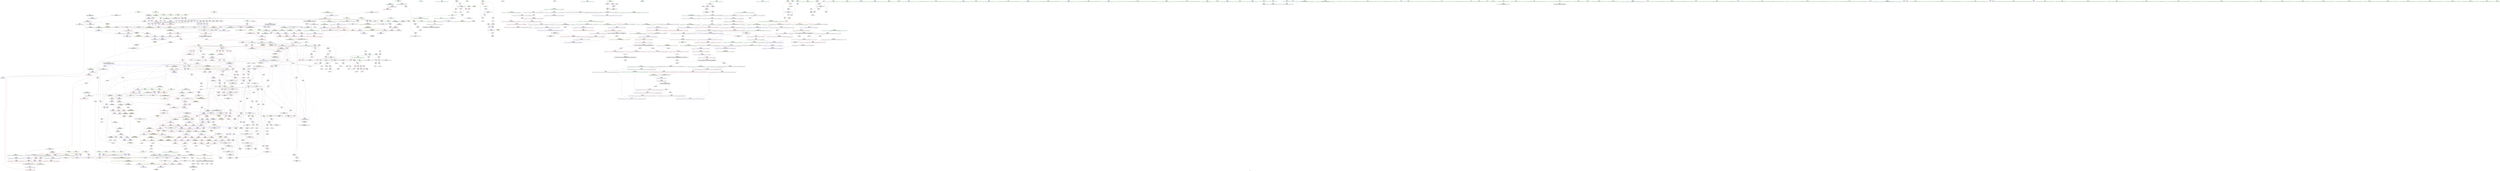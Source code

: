digraph "SVFG" {
	label="SVFG";

	Node0x563f35d05f90 [shape=record,color=grey,label="{NodeID: 0\nNullPtr}"];
	Node0x563f35d05f90 -> Node0x563f35d6bf40[style=solid];
	Node0x563f35d05f90 -> Node0x563f35d6c040[style=solid];
	Node0x563f35d05f90 -> Node0x563f35d6c110[style=solid];
	Node0x563f35d05f90 -> Node0x563f35d6c1e0[style=solid];
	Node0x563f35d05f90 -> Node0x563f35d6c2b0[style=solid];
	Node0x563f35d05f90 -> Node0x563f35d6c380[style=solid];
	Node0x563f35d05f90 -> Node0x563f35d6c450[style=solid];
	Node0x563f35d05f90 -> Node0x563f35d6c520[style=solid];
	Node0x563f35d05f90 -> Node0x563f35d6c5f0[style=solid];
	Node0x563f35d05f90 -> Node0x563f35d6c6c0[style=solid];
	Node0x563f35d05f90 -> Node0x563f35d6c790[style=solid];
	Node0x563f35d05f90 -> Node0x563f35d6c860[style=solid];
	Node0x563f35d05f90 -> Node0x563f35d6c930[style=solid];
	Node0x563f35d05f90 -> Node0x563f35d6ca00[style=solid];
	Node0x563f35d05f90 -> Node0x563f35d8d2e0[style=solid];
	Node0x563f35e96e70 [shape=record,color=black,label="{NodeID: 1882\n955 = PHI(513, )\n1st arg _ZNSt4pairIxS_IxxEEaSERKS1_ }"];
	Node0x563f35e96e70 -> Node0x563f35d932f0[style=solid];
	Node0x563f35d74c90 [shape=record,color=red,label="{NodeID: 443\n292\<--119\n\<--c\n_Z3recii\n}"];
	Node0x563f35d74c90 -> Node0x563f35daccf0[style=solid];
	Node0x563f35d68d20 [shape=record,color=green,label="{NodeID: 111\n541\<--542\nref.tmp3\<--ref.tmp3_field_insensitive\nmain\n|{|<s1>50}}"];
	Node0x563f35d68d20 -> Node0x563f35d77080[style=solid];
	Node0x563f35d68d20:s1 -> Node0x563f35e96310[style=solid,color=red];
	Node0x563f35d8a500 [shape=record,color=red,label="{NodeID: 554\n1002\<--1001\n\<--second\n_ZStltIxxEbRKSt4pairIT_T0_ES5_\n}"];
	Node0x563f35d8a500 -> Node0x563f35daf570[style=solid];
	Node0x563f35d6d310 [shape=record,color=black,label="{NodeID: 222\n181\<--89\n\<--ref.tmp8\n_Z3recii\n}"];
	Node0x563f35d6d310 -> Node0x563f35d7a030[style=solid];
	Node0x563f35d6d310 -> Node0x563f35d7a100[style=solid];
	Node0x563f35d8ffc0 [shape=record,color=blue,label="{NodeID: 665\n445\<--444\nfirst2\<--\n_ZNSt4pairIxS_IxxEEaSEOS1_\n|{<s0>11|<s1>11|<s2>15|<s3>15|<s4>19|<s5>19|<s6>19}}"];
	Node0x563f35d8ffc0:s0 -> Node0x563f35d8c170[style=dashed,color=blue];
	Node0x563f35d8ffc0:s1 -> Node0x563f35dfc630[style=dashed,color=blue];
	Node0x563f35d8ffc0:s2 -> Node0x563f35d8c3e0[style=dashed,color=blue];
	Node0x563f35d8ffc0:s3 -> Node0x563f35dfc630[style=dashed,color=blue];
	Node0x563f35d8ffc0:s4 -> Node0x563f35d8c650[style=dashed,color=blue];
	Node0x563f35d8ffc0:s5 -> Node0x563f35ddd1e0[style=dashed,color=blue];
	Node0x563f35d8ffc0:s6 -> Node0x563f35dfc630[style=dashed,color=blue];
	Node0x563f35d7b140 [shape=record,color=purple,label="{NodeID: 333\n1255\<--367\noffset_0\<--\n}"];
	Node0x563f35d7b140 -> Node0x563f35d8c650[style=solid];
	Node0x563f35dad8f0 [shape=record,color=grey,label="{NodeID: 1108\n644 = Binary(643, 321, )\n}"];
	Node0x563f35dad8f0 -> Node0x563f35d91270[style=solid];
	Node0x563f35d041d0 [shape=record,color=green,label="{NodeID: 1\n7\<--1\n__dso_handle\<--dummyObj\nGlob }"];
	Node0x563f35e96f80 [shape=record,color=black,label="{NodeID: 1883\n479 = PHI(95, )\n0th arg _ZNSt4pairIxS_IxxEEC2IiS_IiiELb1EEEOT_OT0_ }"];
	Node0x563f35e96f80 -> Node0x563f35d90230[style=solid];
	Node0x563f35d74d60 [shape=record,color=red,label="{NodeID: 444\n330\<--119\n\<--c\n_Z3recii\n}"];
	Node0x563f35d74d60 -> Node0x563f35d765f0[style=solid];
	Node0x563f35d68df0 [shape=record,color=green,label="{NodeID: 112\n543\<--544\nref.tmp4\<--ref.tmp4_field_insensitive\nmain\n|{|<s1>49}}"];
	Node0x563f35d68df0 -> Node0x563f35d908b0[style=solid];
	Node0x563f35d68df0:s1 -> Node0x563f35e99d80[style=solid,color=red];
	Node0x563f35d8a5d0 [shape=record,color=red,label="{NodeID: 555\n1005\<--1004\n\<--second5\n_ZStltIxxEbRKSt4pairIT_T0_ES5_\n}"];
	Node0x563f35d8a5d0 -> Node0x563f35daf570[style=solid];
	Node0x563f35d6d3e0 [shape=record,color=black,label="{NodeID: 223\n205\<--99\n\<--ref.tmp15\n_Z3recii\n}"];
	Node0x563f35d6d3e0 -> Node0x563f35d8e1b0[style=solid];
	Node0x563f35d90090 [shape=record,color=blue,label="{NodeID: 666\n460\<--456\n__x.addr\<--__x\n_ZSt9make_pairIiiESt4pairINSt17__decay_and_stripIT_E6__typeENS1_IT0_E6__typeEEOS2_OS5_\n}"];
	Node0x563f35d90090 -> Node0x563f35d86400[style=dashed];
	Node0x563f35d7b210 [shape=record,color=purple,label="{NodeID: 334\n1258\<--367\noffset_1\<--\n}"];
	Node0x563f35d7b210 -> Node0x563f35d8c720[style=solid];
	Node0x563f35dada70 [shape=record,color=grey,label="{NodeID: 1109\n231 = Binary(230, 232, )\n}"];
	Node0x563f35dada70 -> Node0x563f35dae070[style=solid];
	Node0x563f35d33f60 [shape=record,color=green,label="{NodeID: 2\n15\<--1\n\<--dummyObj\nCan only get source location for instruction, argument, global var or function.}"];
	Node0x563f35e97090 [shape=record,color=black,label="{NodeID: 1884\n480 = PHI(97, )\n1st arg _ZNSt4pairIxS_IxxEEC2IiS_IiiELb1EEEOT_OT0_ }"];
	Node0x563f35e97090 -> Node0x563f35d90300[style=solid];
	Node0x563f35d74e30 [shape=record,color=red,label="{NodeID: 445\n361\<--119\n\<--c\n_Z3recii\n}"];
	Node0x563f35d74e30 -> Node0x563f35dac6f0[style=solid];
	Node0x563f35d68ec0 [shape=record,color=green,label="{NodeID: 113\n545\<--546\nref.tmp5\<--ref.tmp5_field_insensitive\nmain\n|{|<s1>49}}"];
	Node0x563f35d68ec0 -> Node0x563f35d90980[style=solid];
	Node0x563f35d68ec0:s1 -> Node0x563f35e99f50[style=solid,color=red];
	Node0x563f35d8a6a0 [shape=record,color=red,label="{NodeID: 556\n1021\<--1015\nthis1\<--this.addr\n_ZNSt4pairIxxEaSERKS0_\n}"];
	Node0x563f35d8a6a0 -> Node0x563f35d784d0[style=solid];
	Node0x563f35d8a6a0 -> Node0x563f35d729a0[style=solid];
	Node0x563f35d8a6a0 -> Node0x563f35d72a70[style=solid];
	Node0x563f35d6d4b0 [shape=record,color=black,label="{NodeID: 224\n220\<--109\n\<--ref.tmp23\n_Z3recii\n}"];
	Node0x563f35d6d4b0 -> Node0x563f35d7ab90[style=solid];
	Node0x563f35d6d4b0 -> Node0x563f35d7ac60[style=solid];
	Node0x563f35e35250 [shape=record,color=yellow,style=double,label="{NodeID: 1774\n86V_6 = CSCHI(MR_86V_4)\npts\{1300000 1300001 1300002 \}\nCS[]|{|<s1>27}}"];
	Node0x563f35e35250 -> Node0x563f35dea930[style=dashed];
	Node0x563f35e35250:s1 -> Node0x563f35e15bc0[style=dashed,color=red];
	Node0x563f35d90160 [shape=record,color=blue,label="{NodeID: 667\n462\<--457\n__y.addr\<--__y\n_ZSt9make_pairIiiESt4pairINSt17__decay_and_stripIT_E6__typeENS1_IT0_E6__typeEEOS2_OS5_\n}"];
	Node0x563f35d90160 -> Node0x563f35d864d0[style=dashed];
	Node0x563f35d7b2e0 [shape=record,color=purple,label="{NodeID: 335\n1261\<--367\noffset_2\<--\n}"];
	Node0x563f35d7b2e0 -> Node0x563f35d8c7f0[style=solid];
	Node0x563f35dadbf0 [shape=record,color=grey,label="{NodeID: 1110\n702 = Binary(701, 307, )\n}"];
	Node0x563f35d37c30 [shape=record,color=green,label="{NodeID: 3\n20\<--1\n.str\<--dummyObj\nGlob }"];
	Node0x563f35e971a0 [shape=record,color=black,label="{NodeID: 1885\n481 = PHI(99, )\n2nd arg _ZNSt4pairIxS_IxxEEC2IiS_IiiELb1EEEOT_OT0_ }"];
	Node0x563f35e971a0 -> Node0x563f35d903d0[style=solid];
	Node0x563f35d74f00 [shape=record,color=red,label="{NodeID: 446\n257\<--121\n\<--j\n_Z3recii\n}"];
	Node0x563f35d74f00 -> Node0x563f35d82100[style=solid];
	Node0x563f35d6d950 [shape=record,color=green,label="{NodeID: 114\n547\<--548\nk\<--k_field_insensitive\nmain\n}"];
	Node0x563f35d6d950 -> Node0x563f35d86e90[style=solid];
	Node0x563f35d6d950 -> Node0x563f35d86f60[style=solid];
	Node0x563f35d6d950 -> Node0x563f35d87030[style=solid];
	Node0x563f35d6d950 -> Node0x563f35d90bf0[style=solid];
	Node0x563f35d6d950 -> Node0x563f35d91000[style=solid];
	Node0x563f35d8a770 [shape=record,color=red,label="{NodeID: 557\n1022\<--1017\n\<--__p.addr\n_ZNSt4pairIxxEaSERKS0_\n}"];
	Node0x563f35d8a770 -> Node0x563f35d72b40[style=solid];
	Node0x563f35d6d580 [shape=record,color=black,label="{NodeID: 225\n343\<--133\n\<--ref.tmp70\n_Z3recii\n}"];
	Node0x563f35d6d580 -> Node0x563f35d7ad30[style=solid];
	Node0x563f35d6d580 -> Node0x563f35d7ae00[style=solid];
	Node0x563f35d90230 [shape=record,color=blue,label="{NodeID: 668\n482\<--479\nthis.addr\<--this\n_ZNSt4pairIxS_IxxEEC2IiS_IiiELb1EEEOT_OT0_\n}"];
	Node0x563f35d90230 -> Node0x563f35d86670[style=dashed];
	Node0x563f35d7b3b0 [shape=record,color=purple,label="{NodeID: 336\n416\<--414\nfirst\<--this1\n_ZNSt4pairIxS_IxxEEC2IxS0_Lb1EEEOT_OT0_\n}"];
	Node0x563f35d7b3b0 -> Node0x563f35d8fbb0[style=solid];
	Node0x563f35dadd70 [shape=record,color=grey,label="{NodeID: 1111\n713 = Binary(712, 307, )\n}"];
	Node0x563f35dadd70 -> Node0x563f35d91a90[style=solid];
	Node0x563f35d64ca0 [shape=record,color=green,label="{NodeID: 4\n22\<--1\n_ZSt3cin\<--dummyObj\nGlob }"];
	Node0x563f35e972b0 [shape=record,color=black,label="{NodeID: 1886\n512 = PHI(317, 537, )\n0th arg _Z4aminISt4pairIxS0_IxxEES2_EvRT_T0_ }"];
	Node0x563f35e972b0 -> Node0x563f35d90570[style=solid];
	Node0x563f35d74fd0 [shape=record,color=red,label="{NodeID: 447\n279\<--121\n\<--j\n_Z3recii\n}"];
	Node0x563f35d74fd0 -> Node0x563f35daef70[style=solid];
	Node0x563f35d6da20 [shape=record,color=green,label="{NodeID: 115\n549\<--550\nt\<--t_field_insensitive\nmain\n|{|<s1>52}}"];
	Node0x563f35d6da20 -> Node0x563f35d77150[style=solid];
	Node0x563f35d6da20:s1 -> Node0x563f35e95b80[style=solid,color=red];
	Node0x563f35d8a840 [shape=record,color=red,label="{NodeID: 558\n1027\<--1017\n\<--__p.addr\n_ZNSt4pairIxxEaSERKS0_\n}"];
	Node0x563f35d8a840 -> Node0x563f35d72c10[style=solid];
	Node0x563f35e0e6e0 [shape=record,color=yellow,style=double,label="{NodeID: 1333\n2V_1 = ENCHI(MR_2V_0)\npts\{16 \}\nFun[_Z3recii]|{|<s1>24}}"];
	Node0x563f35e0e6e0 -> Node0x563f35d739e0[style=dashed];
	Node0x563f35e0e6e0:s1 -> Node0x563f35e0e6e0[style=dashed,color=red];
	Node0x563f35d6d650 [shape=record,color=black,label="{NodeID: 226\n142\<--141\nidxprom\<--\n_Z3recii\n}"];
	Node0x563f35d90300 [shape=record,color=blue,label="{NodeID: 669\n484\<--480\n__x.addr\<--__x\n_ZNSt4pairIxS_IxxEEC2IiS_IiiELb1EEEOT_OT0_\n}"];
	Node0x563f35d90300 -> Node0x563f35d86740[style=dashed];
	Node0x563f35d7b480 [shape=record,color=purple,label="{NodeID: 337\n421\<--414\nsecond\<--this1\n_ZNSt4pairIxS_IxxEEC2IxS0_Lb1EEEOT_OT0_\n}"];
	Node0x563f35d7b480 -> Node0x563f35d76ad0[style=solid];
	Node0x563f35dadef0 [shape=record,color=grey,label="{NodeID: 1112\n242 = Binary(241, 232, )\n}"];
	Node0x563f35dadef0 -> Node0x563f35dae1f0[style=solid];
	Node0x563f35d64fe0 [shape=record,color=green,label="{NodeID: 5\n23\<--1\n.str.3\<--dummyObj\nGlob }"];
	Node0x563f35e97490 [shape=record,color=black,label="{NodeID: 1887\n513 = PHI(129, 551, )\n1st arg _Z4aminISt4pairIxS0_IxxEES2_EvRT_T0_ |{<s0>44|<s1>45}}"];
	Node0x563f35e97490:s0 -> Node0x563f35e9a230[style=solid,color=red];
	Node0x563f35e97490:s1 -> Node0x563f35e96e70[style=solid,color=red];
	Node0x563f35d750a0 [shape=record,color=red,label="{NodeID: 448\n288\<--121\n\<--j\n_Z3recii\n}"];
	Node0x563f35d750a0 -> Node0x563f35dacb70[style=solid];
	Node0x563f35d6daf0 [shape=record,color=green,label="{NodeID: 116\n551\<--552\nagg.tmp\<--agg.tmp_field_insensitive\nmain\n|{|<s1>54}}"];
	Node0x563f35d6daf0 -> Node0x563f35d77220[style=solid];
	Node0x563f35d6daf0:s1 -> Node0x563f35e97490[style=solid,color=red];
	Node0x563f35d8a910 [shape=record,color=red,label="{NodeID: 559\n1024\<--1023\n\<--first\n_ZNSt4pairIxxEaSERKS0_\n}"];
	Node0x563f35d8a910 -> Node0x563f35d937d0[style=solid];
	Node0x563f35d6d720 [shape=record,color=black,label="{NodeID: 227\n145\<--144\nidxprom1\<--\n_Z3recii\n}"];
	Node0x563f35d903d0 [shape=record,color=blue,label="{NodeID: 670\n486\<--481\n__y.addr\<--__y\n_ZNSt4pairIxS_IxxEEC2IiS_IiiELb1EEEOT_OT0_\n}"];
	Node0x563f35d903d0 -> Node0x563f35d86810[style=dashed];
	Node0x563f35d7b550 [shape=record,color=purple,label="{NodeID: 338\n1263\<--426\noffset_0\<--\n}"];
	Node0x563f35d7b550 -> Node0x563f35d8fc80[style=solid];
	Node0x563f35dae070 [shape=record,color=grey,label="{NodeID: 1113\n235 = Binary(231, 234, )\n}"];
	Node0x563f35d650a0 [shape=record,color=green,label="{NodeID: 6\n26\<--1\n\<--dummyObj\nCan only get source location for instruction, argument, global var or function.}"];
	Node0x563f35e97730 [shape=record,color=black,label="{NodeID: 1888\n1091 = PHI(1036, )\n0th arg _ZN9__gnu_cxxeqIPcNSt7__cxx1112basic_stringIcSt11char_traitsIcESaIcEEEEEbRKNS_17__normal_iteratorIT_T0_EESD_ }"];
	Node0x563f35e97730 -> Node0x563f35d93d80[style=solid];
	Node0x563f35d75170 [shape=record,color=red,label="{NodeID: 449\n291\<--121\n\<--j\n_Z3recii\n}"];
	Node0x563f35d75170 -> Node0x563f35daccf0[style=solid];
	Node0x563f35d6dbc0 [shape=record,color=green,label="{NodeID: 117\n553\<--554\nanss\<--anss_field_insensitive\nmain\n}"];
	Node0x563f35d8a9e0 [shape=record,color=red,label="{NodeID: 560\n1029\<--1028\n\<--second\n_ZNSt4pairIxxEaSERKS0_\n}"];
	Node0x563f35d8a9e0 -> Node0x563f35d938a0[style=solid];
	Node0x563f35d6d7f0 [shape=record,color=black,label="{NodeID: 228\n156\<--154\n\<--\n_Z3recii\n}"];
	Node0x563f35d6d7f0 -> Node0x563f35d79dc0[style=solid];
	Node0x563f35d6d7f0 -> Node0x563f35d79e90[style=solid];
	Node0x563f35d6d7f0 -> Node0x563f35d79f60[style=solid];
	Node0x563f35e356d0 [shape=record,color=yellow,style=double,label="{NodeID: 1778\n94V_2 = CSCHI(MR_94V_1)\npts\{3820000 3820001 \}\nCS[]}"];
	Node0x563f35d904a0 [shape=record,color=blue,label="{NodeID: 671\n493\<--497\nfirst\<--conv\n_ZNSt4pairIxS_IxxEEC2IiS_IiiELb1EEEOT_OT0_\n|{<s0>14}}"];
	Node0x563f35d904a0:s0 -> Node0x563f35e34950[style=dashed,color=blue];
	Node0x563f35d7b620 [shape=record,color=purple,label="{NodeID: 339\n1266\<--426\noffset_1\<--\n}"];
	Node0x563f35d7b620 -> Node0x563f35d8fd50[style=solid];
	Node0x563f35dae1f0 [shape=record,color=grey,label="{NodeID: 1114\n245 = Binary(242, 244, )\n}"];
	Node0x563f35d65160 [shape=record,color=green,label="{NodeID: 7\n152\<--1\n\<--dummyObj\nCan only get source location for instruction, argument, global var or function.}"];
	Node0x563f35e97840 [shape=record,color=black,label="{NodeID: 1889\n1092 = PHI(1038, )\n1st arg _ZN9__gnu_cxxeqIPcNSt7__cxx1112basic_stringIcSt11char_traitsIcESaIcEEEEEbRKNS_17__normal_iteratorIT_T0_EESD_ }"];
	Node0x563f35e97840 -> Node0x563f35d93e50[style=solid];
	Node0x563f35d75240 [shape=record,color=red,label="{NodeID: 450\n338\<--121\n\<--j\n_Z3recii\n}"];
	Node0x563f35d75240 -> Node0x563f35d766c0[style=solid];
	Node0x563f35d6dc90 [shape=record,color=green,label="{NodeID: 118\n555\<--556\nx\<--x_field_insensitive\nmain\n}"];
	Node0x563f35d6dc90 -> Node0x563f35d87100[style=solid];
	Node0x563f35d6dc90 -> Node0x563f35d871d0[style=solid];
	Node0x563f35d6dc90 -> Node0x563f35d910d0[style=solid];
	Node0x563f35d6dc90 -> Node0x563f35d91270[style=solid];
	Node0x563f35d8aab0 [shape=record,color=red,label="{NodeID: 561\n1070\<--1069\n\<--coerce.dive5\n_ZSt9__reverseIN9__gnu_cxx17__normal_iteratorIPcNSt7__cxx1112basic_stringIcSt11char_traitsIcESaIcEEEEEEvT_SA_St26random_access_iterator_tag\n|{<s0>87}}"];
	Node0x563f35d8aab0:s0 -> Node0x563f35e98030[style=solid,color=red];
	Node0x563f35d6d8c0 [shape=record,color=black,label="{NodeID: 229\n164\<--163\nconv\<--\n_Z3recii\n}"];
	Node0x563f35d6d8c0 -> Node0x563f35d83480[style=solid];
	Node0x563f35e35830 [shape=record,color=yellow,style=double,label="{NodeID: 1779\n127V_2 = CSCHI(MR_127V_1)\npts\{190001 190002 \}\nCS[]|{<s0>11|<s1>11|<s2>11|<s3>11|<s4>15|<s5>15|<s6>15|<s7>15|<s8>19|<s9>19|<s10>19|<s11>19|<s12>19|<s13>19}}"];
	Node0x563f35e35830:s0 -> Node0x563f35d8c240[style=dashed,color=blue];
	Node0x563f35e35830:s1 -> Node0x563f35d8c310[style=dashed,color=blue];
	Node0x563f35e35830:s2 -> Node0x563f35dfcb30[style=dashed,color=blue];
	Node0x563f35e35830:s3 -> Node0x563f35dfd030[style=dashed,color=blue];
	Node0x563f35e35830:s4 -> Node0x563f35d8c4b0[style=dashed,color=blue];
	Node0x563f35e35830:s5 -> Node0x563f35d8c580[style=dashed,color=blue];
	Node0x563f35e35830:s6 -> Node0x563f35dfcb30[style=dashed,color=blue];
	Node0x563f35e35830:s7 -> Node0x563f35dfd030[style=dashed,color=blue];
	Node0x563f35e35830:s8 -> Node0x563f35d8c720[style=dashed,color=blue];
	Node0x563f35e35830:s9 -> Node0x563f35d8c7f0[style=dashed,color=blue];
	Node0x563f35e35830:s10 -> Node0x563f35ddd6e0[style=dashed,color=blue];
	Node0x563f35e35830:s11 -> Node0x563f35de8b30[style=dashed,color=blue];
	Node0x563f35e35830:s12 -> Node0x563f35dfcb30[style=dashed,color=blue];
	Node0x563f35e35830:s13 -> Node0x563f35dfd030[style=dashed,color=blue];
	Node0x563f35d90570 [shape=record,color=blue,label="{NodeID: 672\n514\<--512\nx.addr\<--x\n_Z4aminISt4pairIxS0_IxxEES2_EvRT_T0_\n}"];
	Node0x563f35d90570 -> Node0x563f35d869b0[style=dashed];
	Node0x563f35d90570 -> Node0x563f35d86a80[style=dashed];
	Node0x563f35d7b6f0 [shape=record,color=purple,label="{NodeID: 340\n1264\<--427\noffset_0\<--\n}"];
	Node0x563f35d7b6f0 -> Node0x563f35d8c8c0[style=solid];
	Node0x563f35dae370 [shape=record,color=grey,label="{NodeID: 1115\n672 = Binary(671, 321, )\n}"];
	Node0x563f35dae370 -> Node0x563f35dae4f0[style=solid];
	Node0x563f35d659d0 [shape=record,color=green,label="{NodeID: 8\n158\<--1\n\<--dummyObj\nCan only get source location for instruction, argument, global var or function.}"];
	Node0x563f35e97950 [shape=record,color=black,label="{NodeID: 1890\n1203 = PHI(1140, 1142, )\n0th arg _ZNK9__gnu_cxx17__normal_iteratorIPcNSt7__cxx1112basic_stringIcSt11char_traitsIcESaIcEEEEdeEv }"];
	Node0x563f35e97950 -> Node0x563f35d94a80[style=solid];
	Node0x563f35d75310 [shape=record,color=red,label="{NodeID: 451\n356\<--121\n\<--j\n_Z3recii\n}"];
	Node0x563f35d75310 -> Node0x563f35dac570[style=solid];
	Node0x563f35df6730 [shape=record,color=black,label="{NodeID: 1226\nMR_10V_2 = PHI(MR_10V_1, MR_10V_3, MR_10V_1, MR_10V_1, )\npts\{88 \}\n}"];
	Node0x563f35d6dd60 [shape=record,color=green,label="{NodeID: 119\n557\<--558\ni\<--i_field_insensitive\nmain\n}"];
	Node0x563f35d6dd60 -> Node0x563f35d872a0[style=solid];
	Node0x563f35d6dd60 -> Node0x563f35d87370[style=solid];
	Node0x563f35d6dd60 -> Node0x563f35d911a0[style=solid];
	Node0x563f35d6dd60 -> Node0x563f35d91340[style=solid];
	Node0x563f35d8ab80 [shape=record,color=red,label="{NodeID: 562\n1072\<--1071\n\<--coerce.dive6\n_ZSt9__reverseIN9__gnu_cxx17__normal_iteratorIPcNSt7__cxx1112basic_stringIcSt11char_traitsIcESaIcEEEEEEvT_SA_St26random_access_iterator_tag\n|{<s0>87}}"];
	Node0x563f35d8ab80:s0 -> Node0x563f35e98140[style=solid,color=red];
	Node0x563f35d75d00 [shape=record,color=black,label="{NodeID: 230\n530\<--172\nmain_ret\<--\nmain\n}"];
	Node0x563f35e35990 [shape=record,color=yellow,style=double,label="{NodeID: 1780\n139V_2 = CSCHI(MR_139V_1)\npts\{4590000 4590001 \}\nCS[]}"];
	Node0x563f35d90640 [shape=record,color=blue,label="{NodeID: 673\n531\<--172\nretval\<--\nmain\n}"];
	Node0x563f35d7b7c0 [shape=record,color=purple,label="{NodeID: 341\n1267\<--427\noffset_1\<--\n}"];
	Node0x563f35d7b7c0 -> Node0x563f35d8c990[style=solid];
	Node0x563f35dae4f0 [shape=record,color=grey,label="{NodeID: 1116\n673 = Binary(638, 672, )\n}"];
	Node0x563f35dae4f0 -> Node0x563f35d77630[style=solid];
	Node0x563f35d65a60 [shape=record,color=green,label="{NodeID: 9\n159\<--1\n\<--dummyObj\nCan only get source location for instruction, argument, global var or function.}"];
	Node0x563f35e97aa0 [shape=record,color=black,label="{NodeID: 1891\n820 = PHI(422, 448, )\n0th arg _ZSt7forwardISt4pairIxxEEOT_RNSt16remove_referenceIS2_E4typeE }"];
	Node0x563f35e97aa0 -> Node0x563f35d92380[style=solid];
	Node0x563f35d753e0 [shape=record,color=red,label="{NodeID: 452\n300\<--123\n\<--x\n_Z3recii\n}"];
	Node0x563f35d753e0 -> Node0x563f35daf270[style=solid];
	Node0x563f35df6c30 [shape=record,color=black,label="{NodeID: 1227\nMR_12V_2 = PHI(MR_12V_1, MR_12V_3, MR_12V_1, MR_12V_1, )\npts\{92 \}\n}"];
	Node0x563f35d6de30 [shape=record,color=green,label="{NodeID: 120\n559\<--560\nexn.slot\<--exn.slot_field_insensitive\nmain\n}"];
	Node0x563f35d6de30 -> Node0x563f35d87440[style=solid];
	Node0x563f35d6de30 -> Node0x563f35d91410[style=solid];
	Node0x563f35d8ac50 [shape=record,color=red,label="{NodeID: 563\n1099\<--1093\n\<--__lhs.addr\n_ZN9__gnu_cxxeqIPcNSt7__cxx1112basic_stringIcSt11char_traitsIcESaIcEEEEEbRKNS_17__normal_iteratorIT_T0_EESD_\n|{<s0>90}}"];
	Node0x563f35d8ac50:s0 -> Node0x563f35e99770[style=solid,color=red];
	Node0x563f35d75dd0 [shape=record,color=black,label="{NodeID: 231\n196\<--192\n\<--call12\n_Z3recii\n}"];
	Node0x563f35d75dd0 -> Node0x563f35d7a440[style=solid];
	Node0x563f35d75dd0 -> Node0x563f35d7a510[style=solid];
	Node0x563f35d75dd0 -> Node0x563f35d7a5e0[style=solid];
	Node0x563f35e35af0 [shape=record,color=yellow,style=double,label="{NodeID: 1781\n151V_2 = CSCHI(MR_151V_1)\npts\{960001 960002 \}\nCS[]|{<s0>14}}"];
	Node0x563f35e35af0:s0 -> Node0x563f35e34950[style=dashed,color=blue];
	Node0x563f35d90710 [shape=record,color=blue,label="{NodeID: 674\n535\<--172\nii\<--\nmain\n}"];
	Node0x563f35d90710 -> Node0x563f35e03e30[style=dashed];
	Node0x563f35e17880 [shape=record,color=yellow,style=double,label="{NodeID: 1449\n96V_1 = ENCHI(MR_96V_0)\npts\{88 92 94 108 112 114 132 136 138 540 544 546 860000 860001 860002 900000 900001 960000 960001 960002 1060000 1060001 1060002 1100000 1100001 1340000 1340001 5420000 5420001 \}\nFun[_ZNSt4pairIxxEC2IxxLb1EEEOT_OT0_]}"];
	Node0x563f35e17880 -> Node0x563f35d88140[style=dashed];
	Node0x563f35e17880 -> Node0x563f35d88210[style=dashed];
	Node0x563f35d7b890 [shape=record,color=purple,label="{NodeID: 342\n445\<--440\nfirst2\<--this1\n_ZNSt4pairIxS_IxxEEaSEOS1_\n}"];
	Node0x563f35d7b890 -> Node0x563f35d8ffc0[style=solid];
	Node0x563f35dae670 [shape=record,color=grey,label="{NodeID: 1117\n681 = Binary(680, 307, )\n}"];
	Node0x563f35dae670 -> Node0x563f35d91820[style=solid];
	Node0x563f35d65af0 [shape=record,color=green,label="{NodeID: 10\n172\<--1\n\<--dummyObj\nCan only get source location for instruction, argument, global var or function.|{<s0>52|<s1>52}}"];
	Node0x563f35d65af0:s0 -> Node0x563f35e95cd0[style=solid,color=red];
	Node0x563f35d65af0:s1 -> Node0x563f35e95e20[style=solid,color=red];
	Node0x563f35e97bf0 [shape=record,color=black,label="{NodeID: 1892\n1013 = PHI(970, )\n0th arg _ZNSt4pairIxxEaSERKS0_ }"];
	Node0x563f35e97bf0 -> Node0x563f35d93630[style=solid];
	Node0x563f35d754b0 [shape=record,color=red,label="{NodeID: 453\n303\<--123\n\<--x\n_Z3recii\n}"];
	Node0x563f35d754b0 -> Node0x563f35dac3f0[style=solid];
	Node0x563f35df7130 [shape=record,color=black,label="{NodeID: 1228\nMR_14V_2 = PHI(MR_14V_1, MR_14V_3, MR_14V_1, MR_14V_1, )\npts\{94 \}\n}"];
	Node0x563f35d6df00 [shape=record,color=green,label="{NodeID: 121\n561\<--562\nehselector.slot\<--ehselector.slot_field_insensitive\nmain\n}"];
	Node0x563f35d6df00 -> Node0x563f35d87510[style=solid];
	Node0x563f35d6df00 -> Node0x563f35d914e0[style=solid];
	Node0x563f35d8ad20 [shape=record,color=red,label="{NodeID: 564\n1104\<--1095\n\<--__rhs.addr\n_ZN9__gnu_cxxeqIPcNSt7__cxx1112basic_stringIcSt11char_traitsIcESaIcEEEEEbRKNS_17__normal_iteratorIT_T0_EESD_\n|{<s0>91}}"];
	Node0x563f35d8ad20:s0 -> Node0x563f35e99770[style=solid,color=red];
	Node0x563f35d75ea0 [shape=record,color=black,label="{NodeID: 232\n213\<--211\n\<--call19\n_Z3recii\n}"];
	Node0x563f35d75ea0 -> Node0x563f35d7a920[style=solid];
	Node0x563f35d75ea0 -> Node0x563f35d7a9f0[style=solid];
	Node0x563f35d75ea0 -> Node0x563f35d7aac0[style=solid];
	Node0x563f35d907e0 [shape=record,color=blue,label="{NodeID: 675\n539\<--175\nref.tmp\<--\nmain\n|{|<s1>50}}"];
	Node0x563f35d907e0 -> Node0x563f35e04330[style=dashed];
	Node0x563f35d907e0:s1 -> Node0x563f35de7620[style=dashed,color=red];
	Node0x563f35d7b960 [shape=record,color=purple,label="{NodeID: 343\n450\<--440\nsecond4\<--this1\n_ZNSt4pairIxS_IxxEEaSEOS1_\n|{<s0>37}}"];
	Node0x563f35d7b960:s0 -> Node0x563f35e964e0[style=solid,color=red];
	Node0x563f35dae7f0 [shape=record,color=grey,label="{NodeID: 1118\n677 = Binary(676, 321, )\n}"];
	Node0x563f35dae7f0 -> Node0x563f35d91750[style=solid];
	Node0x563f35d65bf0 [shape=record,color=green,label="{NodeID: 11\n175\<--1\n\<--dummyObj\nCan only get source location for instruction, argument, global var or function.}"];
	Node0x563f35e97d00 [shape=record,color=black,label="{NodeID: 1893\n1014 = PHI(969, )\n1st arg _ZNSt4pairIxxEaSERKS0_ }"];
	Node0x563f35e97d00 -> Node0x563f35d93700[style=solid];
	Node0x563f35d75580 [shape=record,color=red,label="{NodeID: 454\n322\<--123\n\<--x\n_Z3recii\n}"];
	Node0x563f35d75580 -> Node0x563f35d76520[style=solid];
	Node0x563f35df7630 [shape=record,color=black,label="{NodeID: 1229\nMR_16V_2 = PHI(MR_16V_1, MR_16V_1, MR_16V_3, MR_16V_1, )\npts\{98 \}\n}"];
	Node0x563f35d6dfd0 [shape=record,color=green,label="{NodeID: 122\n563\<--564\nx23\<--x23_field_insensitive\nmain\n}"];
	Node0x563f35d6dfd0 -> Node0x563f35d875e0[style=solid];
	Node0x563f35d6dfd0 -> Node0x563f35d876b0[style=solid];
	Node0x563f35d6dfd0 -> Node0x563f35d915b0[style=solid];
	Node0x563f35d6dfd0 -> Node0x563f35d91750[style=solid];
	Node0x563f35d8adf0 [shape=record,color=red,label="{NodeID: 565\n1103\<--1100\n\<--call\n_ZN9__gnu_cxxeqIPcNSt7__cxx1112basic_stringIcSt11char_traitsIcESaIcEEEEEbRKNS_17__normal_iteratorIT_T0_EESD_\n}"];
	Node0x563f35d8adf0 -> Node0x563f35d82880[style=solid];
	Node0x563f35d75f70 [shape=record,color=black,label="{NodeID: 233\n234\<--233\nconv29\<--\n_Z3recii\n}"];
	Node0x563f35d75f70 -> Node0x563f35dae070[style=solid];
	Node0x563f35d908b0 [shape=record,color=blue,label="{NodeID: 676\n543\<--175\nref.tmp4\<--\nmain\n|{|<s1>49}}"];
	Node0x563f35d908b0 -> Node0x563f35e04830[style=dashed];
	Node0x563f35d908b0:s1 -> Node0x563f35e190e0[style=dashed,color=red];
	Node0x563f35d7ba30 [shape=record,color=purple,label="{NodeID: 344\n442\<--441\nfirst\<--\n_ZNSt4pairIxS_IxxEEaSEOS1_\n|{<s0>35}}"];
	Node0x563f35d7ba30:s0 -> Node0x563f35e99080[style=solid,color=red];
	Node0x563f35dae970 [shape=record,color=grey,label="{NodeID: 1119\n268 = Binary(267, 269, )\n}"];
	Node0x563f35dae970 -> Node0x563f35d82a00[style=solid];
	Node0x563f35d65cf0 [shape=record,color=green,label="{NodeID: 12\n232\<--1\n\<--dummyObj\nCan only get source location for instruction, argument, global var or function.}"];
	Node0x563f35e97e10 [shape=record,color=black,label="{NodeID: 1894\n867 = PHI(499, )\n0th arg _ZNSt4pairIxxEC2IiiLb1EEEOS_IT_T0_E }"];
	Node0x563f35e97e10 -> Node0x563f35d92a00[style=solid];
	Node0x563f35d75650 [shape=record,color=red,label="{NodeID: 455\n311\<--125\n\<--nb\n_Z3recii\n|{<s0>24}}"];
	Node0x563f35d75650:s0 -> Node0x563f35e95e20[style=solid,color=red];
	Node0x563f35df7b30 [shape=record,color=black,label="{NodeID: 1230\nMR_18V_2 = PHI(MR_18V_1, MR_18V_1, MR_18V_3, MR_18V_1, )\npts\{100 \}\n}"];
	Node0x563f35d6e0a0 [shape=record,color=green,label="{NodeID: 123\n565\<--566\ni25\<--i25_field_insensitive\nmain\n}"];
	Node0x563f35d6e0a0 -> Node0x563f35d87780[style=solid];
	Node0x563f35d6e0a0 -> Node0x563f35d87850[style=solid];
	Node0x563f35d6e0a0 -> Node0x563f35d91680[style=solid];
	Node0x563f35d6e0a0 -> Node0x563f35d91820[style=solid];
	Node0x563f35d8aec0 [shape=record,color=red,label="{NodeID: 566\n1106\<--1105\n\<--call1\n_ZN9__gnu_cxxeqIPcNSt7__cxx1112basic_stringIcSt11char_traitsIcESaIcEEEEEbRKNS_17__normal_iteratorIT_T0_EESD_\n}"];
	Node0x563f35d8aec0 -> Node0x563f35d82880[style=solid];
	Node0x563f35d76040 [shape=record,color=black,label="{NodeID: 234\n244\<--243\nconv34\<--\n_Z3recii\n}"];
	Node0x563f35d76040 -> Node0x563f35dae1f0[style=solid];
	Node0x563f35d90980 [shape=record,color=blue,label="{NodeID: 677\n545\<--175\nref.tmp5\<--\nmain\n|{|<s1>49}}"];
	Node0x563f35d90980 -> Node0x563f35e04d30[style=dashed];
	Node0x563f35d90980:s1 -> Node0x563f35e190e0[style=dashed,color=red];
	Node0x563f35d7bb00 [shape=record,color=purple,label="{NodeID: 345\n448\<--447\nsecond\<--\n_ZNSt4pairIxS_IxxEEaSEOS1_\n|{<s0>36}}"];
	Node0x563f35d7bb00:s0 -> Node0x563f35e97aa0[style=solid,color=red];
	Node0x563f35daeaf0 [shape=record,color=grey,label="{NodeID: 1120\n329 = Binary(328, 321, )\n}"];
	Node0x563f35daeaf0 -> Node0x563f35dace70[style=solid];
	Node0x563f35d65df0 [shape=record,color=green,label="{NodeID: 13\n253\<--1\n\<--dummyObj\nCan only get source location for instruction, argument, global var or function.}"];
	Node0x563f35e97f20 [shape=record,color=black,label="{NodeID: 1895\n868 = PHI(501, )\n1st arg _ZNSt4pairIxxEC2IiiLb1EEEOS_IT_T0_E }"];
	Node0x563f35e97f20 -> Node0x563f35d92ad0[style=solid];
	Node0x563f35d75720 [shape=record,color=red,label="{NodeID: 456\n150\<--149\n\<--first\n_Z3recii\n}"];
	Node0x563f35d75720 -> Node0x563f35d83600[style=solid];
	Node0x563f35df8030 [shape=record,color=black,label="{NodeID: 1231\nMR_20V_2 = PHI(MR_20V_1, MR_20V_1, MR_20V_3, MR_20V_1, )\npts\{102 \}\n}"];
	Node0x563f35d6e170 [shape=record,color=green,label="{NodeID: 124\n567\<--568\nagg.tmp40\<--agg.tmp40_field_insensitive\nmain\n}"];
	Node0x563f35d6e170 -> Node0x563f35d7c0b0[style=solid];
	Node0x563f35d6e170 -> Node0x563f35d7c180[style=solid];
	Node0x563f35d8af90 [shape=record,color=red,label="{NodeID: 567\n1114\<--1111\nthis1\<--this.addr\n_ZN9__gnu_cxx17__normal_iteratorIPcNSt7__cxx1112basic_stringIcSt11char_traitsIcESaIcEEEEmmEv\n}"];
	Node0x563f35d8af90 -> Node0x563f35d789b0[style=solid];
	Node0x563f35d8af90 -> Node0x563f35d73360[style=solid];
	Node0x563f35d76110 [shape=record,color=black,label="{NodeID: 235\n261\<--260\nconv41\<--\n_Z3recii\n}"];
	Node0x563f35d76110 -> Node0x563f35d82700[style=solid];
	Node0x563f35d90a50 [shape=record,color=blue,label="{NodeID: 678\n591\<--592\n\<--\nmain\n|{|<s1>50}}"];
	Node0x563f35d90a50 -> Node0x563f35e07a30[style=dashed];
	Node0x563f35d90a50:s1 -> Node0x563f35de72e0[style=dashed,color=red];
	Node0x563f35d7bbd0 [shape=record,color=purple,label="{NodeID: 346\n493\<--491\nfirst\<--this1\n_ZNSt4pairIxS_IxxEEC2IiS_IiiELb1EEEOT_OT0_\n}"];
	Node0x563f35d7bbd0 -> Node0x563f35d904a0[style=solid];
	Node0x563f35daec70 [shape=record,color=grey,label="{NodeID: 1121\n324 = Binary(320, 323, )\n}"];
	Node0x563f35daec70 -> Node0x563f35d8ef80[style=solid];
	Node0x563f35d65ef0 [shape=record,color=green,label="{NodeID: 14\n263\<--1\n\<--dummyObj\nCan only get source location for instruction, argument, global var or function.}"];
	Node0x563f35e98030 [shape=record,color=black,label="{NodeID: 1896\n1138 = PHI(1070, )\n0th arg _ZSt9iter_swapIN9__gnu_cxx17__normal_iteratorIPcNSt7__cxx1112basic_stringIcSt11char_traitsIcESaIcEEEEES9_EvT_T0_ }"];
	Node0x563f35e98030 -> Node0x563f35d94260[style=solid];
	Node0x563f35d757f0 [shape=record,color=red,label="{NodeID: 457\n239\<--236\n\<--call31\n_Z3recii\n}"];
	Node0x563f35d757f0 -> Node0x563f35d8e900[style=solid];
	Node0x563f35df8530 [shape=record,color=black,label="{NodeID: 1232\nMR_22V_2 = PHI(MR_22V_1, MR_22V_1, MR_22V_3, MR_22V_1, )\npts\{104 \}\n}"];
	Node0x563f35d6e240 [shape=record,color=green,label="{NodeID: 125\n569\<--570\nagg.tmp42\<--agg.tmp42_field_insensitive\nmain\n}"];
	Node0x563f35d6e240 -> Node0x563f35d7c250[style=solid];
	Node0x563f35d6e240 -> Node0x563f35d7c320[style=solid];
	Node0x563f35d8b060 [shape=record,color=red,label="{NodeID: 568\n1116\<--1115\n\<--_M_current\n_ZN9__gnu_cxx17__normal_iteratorIPcNSt7__cxx1112basic_stringIcSt11char_traitsIcESaIcEEEEmmEv\n}"];
	Node0x563f35d8b060 -> Node0x563f35d73430[style=solid];
	Node0x563f35d761e0 [shape=record,color=black,label="{NodeID: 236\n266\<--265\nconv43\<--\n_Z3recii\n}"];
	Node0x563f35d761e0 -> Node0x563f35d82a00[style=solid];
	Node0x563f35d90b20 [shape=record,color=blue,label="{NodeID: 679\n594\<--595\n\<--\nmain\n|{|<s1>50}}"];
	Node0x563f35d90b20 -> Node0x563f35e07f30[style=dashed];
	Node0x563f35d90b20:s1 -> Node0x563f35de7480[style=dashed,color=red];
	Node0x563f35d7bca0 [shape=record,color=purple,label="{NodeID: 347\n499\<--491\nsecond\<--this1\n_ZNSt4pairIxS_IxxEEC2IiS_IiiELb1EEEOT_OT0_\n|{<s0>43}}"];
	Node0x563f35d7bca0:s0 -> Node0x563f35e97e10[style=solid,color=red];
	Node0x563f35daedf0 [shape=record,color=grey,label="{NodeID: 1122\n320 = Binary(319, 321, )\n}"];
	Node0x563f35daedf0 -> Node0x563f35daec70[style=solid];
	Node0x563f35d65ff0 [shape=record,color=green,label="{NodeID: 15\n269\<--1\n\<--dummyObj\nCan only get source location for instruction, argument, global var or function.}"];
	Node0x563f35e98140 [shape=record,color=black,label="{NodeID: 1897\n1139 = PHI(1072, )\n1st arg _ZSt9iter_swapIN9__gnu_cxx17__normal_iteratorIPcNSt7__cxx1112basic_stringIcSt11char_traitsIcESaIcEEEEES9_EvT_T0_ }"];
	Node0x563f35e98140 -> Node0x563f35d94330[style=solid];
	Node0x563f35d758c0 [shape=record,color=red,label="{NodeID: 458\n247\<--246\n\<--call36\n_Z3recii\n}"];
	Node0x563f35d758c0 -> Node0x563f35d8e9d0[style=solid];
	Node0x563f35df8a30 [shape=record,color=black,label="{NodeID: 1233\nMR_24V_2 = PHI(MR_24V_3, MR_24V_1, MR_24V_1, MR_24V_1, )\npts\{108 \}\n}"];
	Node0x563f35d6e310 [shape=record,color=green,label="{NodeID: 126\n574\<--575\nscanf\<--scanf_field_insensitive\n}"];
	Node0x563f35d8b130 [shape=record,color=red,label="{NodeID: 569\n1129\<--1123\n\<--__lhs.addr\n_ZN9__gnu_cxxltIPcNSt7__cxx1112basic_stringIcSt11char_traitsIcESaIcEEEEEbRKNS_17__normal_iteratorIT_T0_EESD_\n|{<s0>92}}"];
	Node0x563f35d8b130:s0 -> Node0x563f35e99770[style=solid,color=red];
	Node0x563f35d762b0 [shape=record,color=black,label="{NodeID: 237\n274\<--273\nconv47\<--\n_Z3recii\n}"];
	Node0x563f35d762b0 -> Node0x563f35d83000[style=solid];
	Node0x563f35d90bf0 [shape=record,color=blue,label="{NodeID: 680\n547\<--172\nk\<--\nmain\n}"];
	Node0x563f35d90bf0 -> Node0x563f35d86e90[style=dashed];
	Node0x563f35d90bf0 -> Node0x563f35d86f60[style=dashed];
	Node0x563f35d90bf0 -> Node0x563f35d87030[style=dashed];
	Node0x563f35d90bf0 -> Node0x563f35d91000[style=dashed];
	Node0x563f35d90bf0 -> Node0x563f35e05230[style=dashed];
	Node0x563f35d7bd70 [shape=record,color=purple,label="{NodeID: 348\n624\<--537\nsecond\<--ans\nmain\n}"];
	Node0x563f35daef70 [shape=record,color=grey,label="{NodeID: 1123\n280 = Binary(279, 269, )\n}"];
	Node0x563f35daef70 -> Node0x563f35d82e80[style=solid];
	Node0x563f35d660f0 [shape=record,color=green,label="{NodeID: 16\n307\<--1\n\<--dummyObj\nCan only get source location for instruction, argument, global var or function.}"];
	Node0x563f35e98280 [shape=record,color=black,label="{NodeID: 1898\n1176 = PHI(1148, )\n0th arg _ZSt4swapIcENSt9enable_ifIXsr6__and_ISt6__not_ISt15__is_tuple_likeIT_EESt21is_move_constructibleIS3_ESt18is_move_assignableIS3_EEE5valueEvE4typeERS3_SC_ }"];
	Node0x563f35e98280 -> Node0x563f35d94670[style=solid];
	Node0x563f35d75990 [shape=record,color=red,label="{NodeID: 459\n314\<--313\n\<--first63\n_Z3recii\n}"];
	Node0x563f35d75990 -> Node0x563f35d82d00[style=solid];
	Node0x563f35df8f30 [shape=record,color=black,label="{NodeID: 1234\nMR_26V_2 = PHI(MR_26V_3, MR_26V_1, MR_26V_1, MR_26V_1, )\npts\{112 \}\n}"];
	Node0x563f35d6e3e0 [shape=record,color=green,label="{NodeID: 127\n583\<--584\n_ZStrsIcSt11char_traitsIcESaIcEERSt13basic_istreamIT_T0_ES7_RNSt7__cxx1112basic_stringIS4_S5_T1_EE\<--_ZStrsIcSt11char_traitsIcESaIcEERSt13basic_istreamIT_T0_ES7_RNSt7__cxx1112basic_stringIS4_S5_T1_EE_field_insensitive\n}"];
	Node0x563f35d8b200 [shape=record,color=red,label="{NodeID: 570\n1132\<--1125\n\<--__rhs.addr\n_ZN9__gnu_cxxltIPcNSt7__cxx1112basic_stringIcSt11char_traitsIcESaIcEEEEEbRKNS_17__normal_iteratorIT_T0_EESD_\n|{<s0>93}}"];
	Node0x563f35d8b200:s0 -> Node0x563f35e99770[style=solid,color=red];
	Node0x563f35d76380 [shape=record,color=black,label="{NodeID: 238\n278\<--277\nconv50\<--\n_Z3recii\n}"];
	Node0x563f35d76380 -> Node0x563f35d82e80[style=solid];
	Node0x563f35d90cc0 [shape=record,color=blue,label="{NodeID: 681\n14\<--606\nord\<--frombool\nmain\n|{|<s2>52}}"];
	Node0x563f35d90cc0 -> Node0x563f35d90cc0[style=dashed];
	Node0x563f35d90cc0 -> Node0x563f35e03930[style=dashed];
	Node0x563f35d90cc0:s2 -> Node0x563f35e0e6e0[style=dashed,color=red];
	Node0x563f35d7be40 [shape=record,color=purple,label="{NodeID: 349\n625\<--537\nsecond11\<--ans\nmain\n}"];
	Node0x563f35d7be40 -> Node0x563f35d87920[style=solid];
	Node0x563f35daf0f0 [shape=record,color=grey,label="{NodeID: 1124\n998 = cmp(994, 997, )\n}"];
	Node0x563f35d661f0 [shape=record,color=green,label="{NodeID: 17\n321\<--1\n\<--dummyObj\nCan only get source location for instruction, argument, global var or function.}"];
	Node0x563f35e983c0 [shape=record,color=black,label="{NodeID: 1899\n1177 = PHI(1151, )\n1st arg _ZSt4swapIcENSt9enable_ifIXsr6__and_ISt6__not_ISt15__is_tuple_likeIT_EESt21is_move_constructibleIS3_ESt18is_move_assignableIS3_EEE5valueEvE4typeERS3_SC_ }"];
	Node0x563f35e983c0 -> Node0x563f35d94740[style=solid];
	Node0x563f35d75a60 [shape=record,color=red,label="{NodeID: 460\n319\<--318\n\<--first67\n_Z3recii\n}"];
	Node0x563f35d75a60 -> Node0x563f35daedf0[style=solid];
	Node0x563f35df9430 [shape=record,color=black,label="{NodeID: 1235\nMR_28V_2 = PHI(MR_28V_3, MR_28V_1, MR_28V_1, MR_28V_1, )\npts\{114 \}\n}"];
	Node0x563f35d6e4e0 [shape=record,color=green,label="{NodeID: 128\n611\<--612\nllvm.memset.p0i8.i64\<--llvm.memset.p0i8.i64_field_insensitive\n}"];
	Node0x563f35d8b2d0 [shape=record,color=red,label="{NodeID: 571\n1131\<--1130\n\<--call\n_ZN9__gnu_cxxltIPcNSt7__cxx1112basic_stringIcSt11char_traitsIcESaIcEEEEEbRKNS_17__normal_iteratorIT_T0_EESD_\n}"];
	Node0x563f35d8b2d0 -> Node0x563f35d82400[style=solid];
	Node0x563f35d76450 [shape=record,color=black,label="{NodeID: 239\n285\<--284\ntobool\<--\n_Z3recii\n}"];
	Node0x563f35e36420 [shape=record,color=yellow,style=double,label="{NodeID: 1789\n214V_4 = CSCHI(MR_214V_3)\npts\{190000 190001 190002 \}\nCS[]|{<s0>54}}"];
	Node0x563f35e36420:s0 -> Node0x563f35e15ab0[style=dashed,color=red];
	Node0x563f35d90d90 [shape=record,color=blue, style = dotted,label="{NodeID: 682\n1269\<--1271\noffset_0\<--dummyVal\nmain\n|{|<s2>54}}"];
	Node0x563f35d90d90 -> Node0x563f35d90d90[style=dashed];
	Node0x563f35d90d90 -> Node0x563f35e09330[style=dashed];
	Node0x563f35d90d90:s2 -> Node0x563f35e15bc0[style=dashed,color=red];
	Node0x563f35d7bf10 [shape=record,color=purple,label="{NodeID: 350\n660\<--537\nsecond24\<--ans\nmain\n}"];
	Node0x563f35daf270 [shape=record,color=grey,label="{NodeID: 1125\n301 = cmp(300, 172, )\n}"];
	Node0x563f35d662f0 [shape=record,color=green,label="{NodeID: 18\n429\<--1\n\<--dummyObj\nCan only get source location for instruction, argument, global var or function.}"];
	Node0x563f35e98500 [shape=record,color=black,label="{NodeID: 1900\n1110 = PHI(1038, 1038, )\n0th arg _ZN9__gnu_cxx17__normal_iteratorIPcNSt7__cxx1112basic_stringIcSt11char_traitsIcESaIcEEEEmmEv }"];
	Node0x563f35e98500 -> Node0x563f35d93f20[style=solid];
	Node0x563f35d75b30 [shape=record,color=red,label="{NodeID: 461\n328\<--327\n\<--first72\n_Z3recii\n}"];
	Node0x563f35d75b30 -> Node0x563f35daeaf0[style=solid];
	Node0x563f35df9930 [shape=record,color=black,label="{NodeID: 1236\nMR_30V_2 = PHI(MR_30V_3, MR_30V_1, MR_30V_1, MR_30V_1, )\npts\{116 \}\n}"];
	Node0x563f35d6e5e0 [shape=record,color=green,label="{NodeID: 129\n641\<--642\n_ZNSt7__cxx1112basic_stringIcSt11char_traitsIcESaIcEEpLEc\<--_ZNSt7__cxx1112basic_stringIcSt11char_traitsIcESaIcEEpLEc_field_insensitive\n}"];
	Node0x563f35d8b3a0 [shape=record,color=red,label="{NodeID: 572\n1134\<--1133\n\<--call1\n_ZN9__gnu_cxxltIPcNSt7__cxx1112basic_stringIcSt11char_traitsIcESaIcEEEEEbRKNS_17__normal_iteratorIT_T0_EESD_\n}"];
	Node0x563f35d8b3a0 -> Node0x563f35d82400[style=solid];
	Node0x563f35d76520 [shape=record,color=black,label="{NodeID: 240\n323\<--322\nconv68\<--\n_Z3recii\n}"];
	Node0x563f35d76520 -> Node0x563f35daec70[style=solid];
	Node0x563f35d90e60 [shape=record,color=blue, style = dotted,label="{NodeID: 683\n1272\<--1274\noffset_1\<--dummyVal\nmain\n|{|<s2>54}}"];
	Node0x563f35d90e60 -> Node0x563f35d90e60[style=dashed];
	Node0x563f35d90e60 -> Node0x563f35e09830[style=dashed];
	Node0x563f35d90e60:s2 -> Node0x563f35e15bc0[style=dashed,color=red];
	Node0x563f35d7bfe0 [shape=record,color=purple,label="{NodeID: 351\n661\<--537\nfirst\<--ans\nmain\n}"];
	Node0x563f35d7bfe0 -> Node0x563f35d879f0[style=solid];
	Node0x563f35daf3f0 [shape=record,color=grey,label="{NodeID: 1126\n580 = cmp(578, 579, )\n}"];
	Node0x563f35d663f0 [shape=record,color=green,label="{NodeID: 19\n602\<--1\n\<--dummyObj\nCan only get source location for instruction, argument, global var or function.}"];
	Node0x563f35e98710 [shape=record,color=black,label="{NodeID: 1901\n1157 = PHI(1036, )\n0th arg _ZN9__gnu_cxx17__normal_iteratorIPcNSt7__cxx1112basic_stringIcSt11char_traitsIcESaIcEEEEppEv }"];
	Node0x563f35e98710 -> Node0x563f35d94400[style=solid];
	Node0x563f35d75c00 [shape=record,color=red,label="{NodeID: 462\n336\<--335\n\<--second78\n_Z3recii\n}"];
	Node0x563f35d75c00 -> Node0x563f35dad170[style=solid];
	Node0x563f35df9e30 [shape=record,color=black,label="{NodeID: 1237\nMR_32V_2 = PHI(MR_32V_3, MR_32V_1, MR_32V_1, MR_32V_1, )\npts\{118 \}\n}"];
	Node0x563f35d6e6e0 [shape=record,color=green,label="{NodeID: 130\n685\<--686\n_ZNSt7__cxx1112basic_stringIcSt11char_traitsIcESaIcEE5beginEv\<--_ZNSt7__cxx1112basic_stringIcSt11char_traitsIcESaIcEE5beginEv_field_insensitive\n}"];
	Node0x563f35d8b470 [shape=record,color=red,label="{NodeID: 573\n1161\<--1158\nthis1\<--this.addr\n_ZN9__gnu_cxx17__normal_iteratorIPcNSt7__cxx1112basic_stringIcSt11char_traitsIcESaIcEEEEppEv\n}"];
	Node0x563f35d8b470 -> Node0x563f35d78b50[style=solid];
	Node0x563f35d8b470 -> Node0x563f35d736a0[style=solid];
	Node0x563f35d765f0 [shape=record,color=black,label="{NodeID: 241\n331\<--330\nconv74\<--\n_Z3recii\n}"];
	Node0x563f35d765f0 -> Node0x563f35dace70[style=solid];
	Node0x563f35d90f30 [shape=record,color=blue, style = dotted,label="{NodeID: 684\n1275\<--1277\noffset_2\<--dummyVal\nmain\n|{|<s2>54}}"];
	Node0x563f35d90f30 -> Node0x563f35d90f30[style=dashed];
	Node0x563f35d90f30 -> Node0x563f35e09d30[style=dashed];
	Node0x563f35d90f30:s2 -> Node0x563f35e15bc0[style=dashed,color=red];
	Node0x563f35e18350 [shape=record,color=yellow,style=double,label="{NodeID: 1459\n322V_1 = ENCHI(MR_322V_0)\npts\{10370000 10390000 \}\nFun[_ZN9__gnu_cxxltIPcNSt7__cxx1112basic_stringIcSt11char_traitsIcESaIcEEEEEbRKNS_17__normal_iteratorIT_T0_EESD_]}"];
	Node0x563f35e18350 -> Node0x563f35d8b2d0[style=dashed];
	Node0x563f35e18350 -> Node0x563f35d8b3a0[style=dashed];
	Node0x563f35d7c0b0 [shape=record,color=purple,label="{NodeID: 352\n687\<--567\ncoerce.dive\<--agg.tmp40\nmain\n}"];
	Node0x563f35d7c0b0 -> Node0x563f35d918f0[style=solid];
	Node0x563f35daf570 [shape=record,color=grey,label="{NodeID: 1127\n1006 = cmp(1002, 1005, )\n}"];
	Node0x563f35daf570 -> Node0x563f35868060[style=solid];
	Node0x563f35d664f0 [shape=record,color=green,label="{NodeID: 20\n609\<--1\n\<--dummyObj\nCan only get source location for instruction, argument, global var or function.}"];
	Node0x563f35e98820 [shape=record,color=black,label="{NodeID: 1902\n794 = PHI(381, )\n0th arg _ZNSt4pairIxxEC2IxxLb1EEEOT_OT0_ }"];
	Node0x563f35e98820 -> Node0x563f35d91f70[style=solid];
	Node0x563f35d85b10 [shape=record,color=red,label="{NodeID: 463\n389\<--383\n\<--__x.addr\n_ZSt9make_pairIxxESt4pairINSt17__decay_and_stripIT_E6__typeENS1_IT0_E6__typeEEOS2_OS5_\n|{<s0>29}}"];
	Node0x563f35d85b10:s0 -> Node0x563f35e99080[style=solid,color=red];
	Node0x563f35dfa330 [shape=record,color=black,label="{NodeID: 1238\nMR_34V_2 = PHI(MR_34V_4, MR_34V_1, MR_34V_1, MR_34V_1, )\npts\{120 \}\n}"];
	Node0x563f35d6e7e0 [shape=record,color=green,label="{NodeID: 131\n690\<--691\n_ZNSt7__cxx1112basic_stringIcSt11char_traitsIcESaIcEE3endEv\<--_ZNSt7__cxx1112basic_stringIcSt11char_traitsIcESaIcEE3endEv_field_insensitive\n}"];
	Node0x563f35d8b540 [shape=record,color=red,label="{NodeID: 574\n1163\<--1162\n\<--_M_current\n_ZN9__gnu_cxx17__normal_iteratorIPcNSt7__cxx1112basic_stringIcSt11char_traitsIcESaIcEEEEppEv\n}"];
	Node0x563f35d8b540 -> Node0x563f35d73770[style=solid];
	Node0x563f35d766c0 [shape=record,color=black,label="{NodeID: 242\n339\<--338\nconv80\<--\n_Z3recii\n}"];
	Node0x563f35d766c0 -> Node0x563f35dac9f0[style=solid];
	Node0x563f35d91000 [shape=record,color=blue,label="{NodeID: 685\n547\<--620\nk\<--inc\nmain\n}"];
	Node0x563f35d91000 -> Node0x563f35d86e90[style=dashed];
	Node0x563f35d91000 -> Node0x563f35d86f60[style=dashed];
	Node0x563f35d91000 -> Node0x563f35d87030[style=dashed];
	Node0x563f35d91000 -> Node0x563f35d91000[style=dashed];
	Node0x563f35d91000 -> Node0x563f35e05230[style=dashed];
	Node0x563f35d7c180 [shape=record,color=purple,label="{NodeID: 353\n694\<--567\ncoerce.dive45\<--agg.tmp40\nmain\n}"];
	Node0x563f35d7c180 -> Node0x563f35d87ac0[style=solid];
	Node0x563f35d81b00 [shape=record,color=grey,label="{NodeID: 1128\n990 = cmp(986, 989, )\n}"];
	Node0x563f35d665f0 [shape=record,color=green,label="{NodeID: 21\n610\<--1\n\<--dummyObj\nCan only get source location for instruction, argument, global var or function.}"];
	Node0x563f35e98930 [shape=record,color=black,label="{NodeID: 1903\n795 = PHI(390, )\n1st arg _ZNSt4pairIxxEC2IxxLb1EEEOT_OT0_ }"];
	Node0x563f35e98930 -> Node0x563f35d92040[style=solid];
	Node0x563f35d85be0 [shape=record,color=red,label="{NodeID: 464\n393\<--385\n\<--__y.addr\n_ZSt9make_pairIxxESt4pairINSt17__decay_and_stripIT_E6__typeENS1_IT0_E6__typeEEOS2_OS5_\n|{<s0>30}}"];
	Node0x563f35d85be0:s0 -> Node0x563f35e99080[style=solid,color=red];
	Node0x563f35dfa830 [shape=record,color=black,label="{NodeID: 1239\nMR_36V_2 = PHI(MR_36V_3, MR_36V_1, MR_36V_1, MR_36V_1, )\npts\{122 \}\n}"];
	Node0x563f35d6e8e0 [shape=record,color=green,label="{NodeID: 132\n699\<--700\n_ZSt7reverseIN9__gnu_cxx17__normal_iteratorIPcNSt7__cxx1112basic_stringIcSt11char_traitsIcESaIcEEEEEEvT_SA_\<--_ZSt7reverseIN9__gnu_cxx17__normal_iteratorIPcNSt7__cxx1112basic_stringIcSt11char_traitsIcESaIcEEEEEEvT_SA__field_insensitive\n}"];
	Node0x563f35d8b610 [shape=record,color=red,label="{NodeID: 575\n1172\<--1169\nthis1\<--this.addr\n_ZNK9__gnu_cxx17__normal_iteratorIPcNSt7__cxx1112basic_stringIcSt11char_traitsIcESaIcEEEE4baseEv\n}"];
	Node0x563f35d8b610 -> Node0x563f35d73840[style=solid];
	Node0x563f35d76790 [shape=record,color=black,label="{NodeID: 243\n367\<--365\n\<--\n_Z3recii\n}"];
	Node0x563f35d76790 -> Node0x563f35d7b140[style=solid];
	Node0x563f35d76790 -> Node0x563f35d7b210[style=solid];
	Node0x563f35d76790 -> Node0x563f35d7b2e0[style=solid];
	Node0x563f35d910d0 [shape=record,color=blue,label="{NodeID: 686\n555\<--626\nx\<--\nmain\n}"];
	Node0x563f35d910d0 -> Node0x563f35d87100[style=dashed];
	Node0x563f35d910d0 -> Node0x563f35d871d0[style=dashed];
	Node0x563f35d910d0 -> Node0x563f35d91270[style=dashed];
	Node0x563f35d910d0 -> Node0x563f35e05730[style=dashed];
	Node0x563f35d7c250 [shape=record,color=purple,label="{NodeID: 354\n692\<--569\ncoerce.dive44\<--agg.tmp42\nmain\n}"];
	Node0x563f35d7c250 -> Node0x563f35d919c0[style=solid];
	Node0x563f35d81c80 [shape=record,color=grey,label="{NodeID: 1129\n633 = cmp(630, 632, )\n}"];
	Node0x563f35d666f0 [shape=record,color=green,label="{NodeID: 22\n638\<--1\n\<--dummyObj\nCan only get source location for instruction, argument, global var or function.}"];
	Node0x563f35e98a40 [shape=record,color=black,label="{NodeID: 1904\n796 = PHI(394, )\n2nd arg _ZNSt4pairIxxEC2IxxLb1EEEOT_OT0_ }"];
	Node0x563f35e98a40 -> Node0x563f35d92110[style=solid];
	Node0x563f35d85cb0 [shape=record,color=red,label="{NodeID: 465\n399\<--398\n\<--\n_ZSt9make_pairIxxESt4pairINSt17__decay_and_stripIT_E6__typeENS1_IT0_E6__typeEEOS2_OS5_\n}"];
	Node0x563f35d85cb0 -> Node0x563f35d76930[style=solid];
	Node0x563f35dfad30 [shape=record,color=black,label="{NodeID: 1240\nMR_38V_2 = PHI(MR_38V_3, MR_38V_1, MR_38V_1, MR_38V_1, )\npts\{124 \}\n}"];
	Node0x563f35d6e9e0 [shape=record,color=green,label="{NodeID: 133\n704\<--705\n_ZNKSt7__cxx1112basic_stringIcSt11char_traitsIcESaIcEE5c_strEv\<--_ZNKSt7__cxx1112basic_stringIcSt11char_traitsIcESaIcEE5c_strEv_field_insensitive\n}"];
	Node0x563f35d8b6e0 [shape=record,color=red,label="{NodeID: 576\n1186\<--1178\n\<--__a.addr\n_ZSt4swapIcENSt9enable_ifIXsr6__and_ISt6__not_ISt15__is_tuple_likeIT_EESt21is_move_constructibleIS3_ESt18is_move_assignableIS3_EEE5valueEvE4typeERS3_SC_\n|{<s0>97}}"];
	Node0x563f35d8b6e0:s0 -> Node0x563f35e96b40[style=solid,color=red];
	Node0x563f35d76860 [shape=record,color=black,label="{NodeID: 244\n398\<--381\n\<--retval\n_ZSt9make_pairIxxESt4pairINSt17__decay_and_stripIT_E6__typeENS1_IT0_E6__typeEEOS2_OS5_\n}"];
	Node0x563f35d76860 -> Node0x563f35d85cb0[style=solid];
	Node0x563f35e36930 [shape=record,color=yellow,style=double,label="{NodeID: 1794\n284V_2 = CSCHI(MR_284V_1)\npts\{190001 190002 5380001 5380002 \}\nCS[]|{<s0>45}}"];
	Node0x563f35e36930:s0 -> Node0x563f35de07e0[style=dashed,color=blue];
	Node0x563f35d911a0 [shape=record,color=blue,label="{NodeID: 687\n557\<--172\ni\<--\nmain\n}"];
	Node0x563f35d911a0 -> Node0x563f35d872a0[style=dashed];
	Node0x563f35d911a0 -> Node0x563f35d87370[style=dashed];
	Node0x563f35d911a0 -> Node0x563f35d91340[style=dashed];
	Node0x563f35d911a0 -> Node0x563f35e05c30[style=dashed];
	Node0x563f35d7c320 [shape=record,color=purple,label="{NodeID: 355\n696\<--569\ncoerce.dive46\<--agg.tmp42\nmain\n}"];
	Node0x563f35d7c320 -> Node0x563f35d87b90[style=solid];
	Node0x563f35d81e00 [shape=record,color=grey,label="{NodeID: 1130\n601 = cmp(600, 602, )\n}"];
	Node0x563f35d667f0 [shape=record,color=green,label="{NodeID: 23\n659\<--1\n\<--dummyObj\nCan only get source location for instruction, argument, global var or function.}"];
	Node0x563f35e98b80 [shape=record,color=black,label="{NodeID: 1905\n1034 = PHI(770, )\n0th arg _ZSt9__reverseIN9__gnu_cxx17__normal_iteratorIPcNSt7__cxx1112basic_stringIcSt11char_traitsIcESaIcEEEEEEvT_SA_St26random_access_iterator_tag }"];
	Node0x563f35e98b80 -> Node0x563f35d93970[style=solid];
	Node0x563f35d85d80 [shape=record,color=red,label="{NodeID: 466\n414\<--405\nthis1\<--this.addr\n_ZNSt4pairIxS_IxxEEC2IxS0_Lb1EEEOT_OT0_\n}"];
	Node0x563f35d85d80 -> Node0x563f35d76a00[style=solid];
	Node0x563f35d85d80 -> Node0x563f35d7b3b0[style=solid];
	Node0x563f35d85d80 -> Node0x563f35d7b480[style=solid];
	Node0x563f35dfb230 [shape=record,color=black,label="{NodeID: 1241\nMR_40V_2 = PHI(MR_40V_3, MR_40V_1, MR_40V_1, MR_40V_1, )\npts\{126 \}\n}"];
	Node0x563f35d6eae0 [shape=record,color=green,label="{NodeID: 134\n708\<--709\nprintf\<--printf_field_insensitive\n}"];
	Node0x563f35d8b7b0 [shape=record,color=red,label="{NodeID: 577\n1195\<--1178\n\<--__a.addr\n_ZSt4swapIcENSt9enable_ifIXsr6__and_ISt6__not_ISt15__is_tuple_likeIT_EESt21is_move_constructibleIS3_ESt18is_move_assignableIS3_EEE5valueEvE4typeERS3_SC_\n}"];
	Node0x563f35d8b7b0 -> Node0x563f35d948e0[style=solid];
	Node0x563f35d76930 [shape=record,color=black,label="{NodeID: 245\n378\<--399\n_ZSt9make_pairIxxESt4pairINSt17__decay_and_stripIT_E6__typeENS1_IT0_E6__typeEEOS2_OS5__ret\<--\n_ZSt9make_pairIxxESt4pairINSt17__decay_and_stripIT_E6__typeENS1_IT0_E6__typeEEOS2_OS5_\n|{<s0>9|<s1>17|<s2>25|<s3>49}}"];
	Node0x563f35d76930:s0 -> Node0x563f35e91800[style=solid,color=blue];
	Node0x563f35d76930:s1 -> Node0x563f35e91eb0[style=solid,color=blue];
	Node0x563f35d76930:s2 -> Node0x563f35e92410[style=solid,color=blue];
	Node0x563f35d76930:s3 -> Node0x563f35e939a0[style=solid,color=blue];
	Node0x563f35d91270 [shape=record,color=blue,label="{NodeID: 688\n555\<--644\nx\<--div\nmain\n}"];
	Node0x563f35d91270 -> Node0x563f35d87100[style=dashed];
	Node0x563f35d91270 -> Node0x563f35d871d0[style=dashed];
	Node0x563f35d91270 -> Node0x563f35d91270[style=dashed];
	Node0x563f35d91270 -> Node0x563f35e05730[style=dashed];
	Node0x563f35d7c3f0 [shape=record,color=purple,label="{NodeID: 356\n591\<--590\n\<--\nmain\n}"];
	Node0x563f35d7c3f0 -> Node0x563f35d90a50[style=solid];
	Node0x563f35d81f80 [shape=record,color=grey,label="{NodeID: 1131\n605 = cmp(604, 172, )\n}"];
	Node0x563f35d81f80 -> Node0x563f35d772f0[style=solid];
	Node0x563f35d668f0 [shape=record,color=green,label="{NodeID: 24\n762\<--1\n\<--dummyObj\nCan only get source location for instruction, argument, global var or function.}"];
	Node0x563f35e98cc0 [shape=record,color=black,label="{NodeID: 1906\n1035 = PHI(772, )\n1st arg _ZSt9__reverseIN9__gnu_cxx17__normal_iteratorIPcNSt7__cxx1112basic_stringIcSt11char_traitsIcESaIcEEEEEEvT_SA_St26random_access_iterator_tag }"];
	Node0x563f35e98cc0 -> Node0x563f35d93a40[style=solid];
	Node0x563f35d85e50 [shape=record,color=red,label="{NodeID: 467\n417\<--407\n\<--__x.addr\n_ZNSt4pairIxS_IxxEEC2IxS0_Lb1EEEOT_OT0_\n|{<s0>32}}"];
	Node0x563f35d85e50:s0 -> Node0x563f35e99080[style=solid,color=red];
	Node0x563f35dfb730 [shape=record,color=black,label="{NodeID: 1242\nMR_42V_2 = PHI(MR_42V_3, MR_42V_1, MR_42V_1, MR_42V_1, )\npts\{132 \}\n}"];
	Node0x563f35d6ebe0 [shape=record,color=green,label="{NodeID: 135\n736\<--737\n__gxx_personality_v0\<--__gxx_personality_v0_field_insensitive\n}"];
	Node0x563f35d8b880 [shape=record,color=red,label="{NodeID: 578\n1192\<--1180\n\<--__b.addr\n_ZSt4swapIcENSt9enable_ifIXsr6__and_ISt6__not_ISt15__is_tuple_likeIT_EESt21is_move_constructibleIS3_ESt18is_move_assignableIS3_EEE5valueEvE4typeERS3_SC_\n|{<s0>98}}"];
	Node0x563f35d8b880:s0 -> Node0x563f35e96b40[style=solid,color=red];
	Node0x563f35d76a00 [shape=record,color=black,label="{NodeID: 246\n415\<--414\n\<--this1\n_ZNSt4pairIxS_IxxEEC2IxS0_Lb1EEEOT_OT0_\n}"];
	Node0x563f35d91340 [shape=record,color=blue,label="{NodeID: 689\n557\<--648\ni\<--inc19\nmain\n}"];
	Node0x563f35d91340 -> Node0x563f35d872a0[style=dashed];
	Node0x563f35d91340 -> Node0x563f35d87370[style=dashed];
	Node0x563f35d91340 -> Node0x563f35d91340[style=dashed];
	Node0x563f35d91340 -> Node0x563f35e05c30[style=dashed];
	Node0x563f35d7c4c0 [shape=record,color=purple,label="{NodeID: 357\n594\<--590\n\<--\nmain\n}"];
	Node0x563f35d7c4c0 -> Node0x563f35d90b20[style=solid];
	Node0x563f35d82100 [shape=record,color=grey,label="{NodeID: 1132\n258 = cmp(257, 253, )\n}"];
	Node0x563f35d669f0 [shape=record,color=green,label="{NodeID: 25\n951\<--1\n\<--dummyObj\nCan only get source location for instruction, argument, global var or function.}"];
	Node0x563f35e98e00 [shape=record,color=black,label="{NodeID: 1907\n1121 = PHI(1036, )\n0th arg _ZN9__gnu_cxxltIPcNSt7__cxx1112basic_stringIcSt11char_traitsIcESaIcEEEEEbRKNS_17__normal_iteratorIT_T0_EESD_ }"];
	Node0x563f35e98e00 -> Node0x563f35d940c0[style=solid];
	Node0x563f35d85f20 [shape=record,color=red,label="{NodeID: 468\n422\<--409\n\<--__y.addr\n_ZNSt4pairIxS_IxxEEC2IxS0_Lb1EEEOT_OT0_\n|{<s0>33}}"];
	Node0x563f35d85f20:s0 -> Node0x563f35e97aa0[style=solid,color=red];
	Node0x563f35dfbc30 [shape=record,color=black,label="{NodeID: 1243\nMR_44V_2 = PHI(MR_44V_3, MR_44V_1, MR_44V_1, MR_44V_1, )\npts\{136 \}\n}"];
	Node0x563f35d6ece0 [shape=record,color=green,label="{NodeID: 136\n743\<--744\n__first\<--__first_field_insensitive\n_ZSt7reverseIN9__gnu_cxx17__normal_iteratorIPcNSt7__cxx1112basic_stringIcSt11char_traitsIcESaIcEEEEEEvT_SA_\n|{|<s2>70}}"];
	Node0x563f35d6ece0 -> Node0x563f35d77700[style=solid];
	Node0x563f35d6ece0 -> Node0x563f35d7ca70[style=solid];
	Node0x563f35d6ece0:s2 -> Node0x563f35e99c70[style=solid,color=red];
	Node0x563f35d8b950 [shape=record,color=red,label="{NodeID: 579\n1199\<--1180\n\<--__b.addr\n_ZSt4swapIcENSt9enable_ifIXsr6__and_ISt6__not_ISt15__is_tuple_likeIT_EESt21is_move_constructibleIS3_ESt18is_move_assignableIS3_EEE5valueEvE4typeERS3_SC_\n}"];
	Node0x563f35d8b950 -> Node0x563f35d949b0[style=solid];
	Node0x563f35d76ad0 [shape=record,color=black,label="{NodeID: 247\n426\<--421\n\<--second\n_ZNSt4pairIxS_IxxEEC2IxS0_Lb1EEEOT_OT0_\n}"];
	Node0x563f35d76ad0 -> Node0x563f35d7b550[style=solid];
	Node0x563f35d76ad0 -> Node0x563f35d7b620[style=solid];
	Node0x563f35d91410 [shape=record,color=blue,label="{NodeID: 690\n559\<--652\nexn.slot\<--\nmain\n}"];
	Node0x563f35d91410 -> Node0x563f35d87440[style=dashed];
	Node0x563f35d7c590 [shape=record,color=purple,label="{NodeID: 358\n1269\<--614\noffset_0\<--\n}"];
	Node0x563f35d7c590 -> Node0x563f35d90d90[style=solid];
	Node0x563f35d82280 [shape=record,color=grey,label="{NodeID: 1133\n252 = cmp(251, 253, )\n}"];
	Node0x563f35d66af0 [shape=record,color=green,label="{NodeID: 26\n4\<--6\n_ZStL8__ioinit\<--_ZStL8__ioinit_field_insensitive\nGlob }"];
	Node0x563f35d66af0 -> Node0x563f35d78e90[style=solid];
	Node0x563f35e98f40 [shape=record,color=black,label="{NodeID: 1908\n1122 = PHI(1038, )\n1st arg _ZN9__gnu_cxxltIPcNSt7__cxx1112basic_stringIcSt11char_traitsIcESaIcEEEEEbRKNS_17__normal_iteratorIT_T0_EESD_ }"];
	Node0x563f35e98f40 -> Node0x563f35d94190[style=solid];
	Node0x563f35d85ff0 [shape=record,color=red,label="{NodeID: 469\n419\<--418\n\<--call\n_ZNSt4pairIxS_IxxEEC2IxS0_Lb1EEEOT_OT0_\n}"];
	Node0x563f35d85ff0 -> Node0x563f35d8fbb0[style=solid];
	Node0x563f35dfc130 [shape=record,color=black,label="{NodeID: 1244\nMR_46V_2 = PHI(MR_46V_3, MR_46V_1, MR_46V_1, MR_46V_1, )\npts\{138 \}\n}"];
	Node0x563f35d6edb0 [shape=record,color=green,label="{NodeID: 137\n745\<--746\n__last\<--__last_field_insensitive\n_ZSt7reverseIN9__gnu_cxx17__normal_iteratorIPcNSt7__cxx1112basic_stringIcSt11char_traitsIcESaIcEEEEEEvT_SA_\n}"];
	Node0x563f35d6edb0 -> Node0x563f35d777d0[style=solid];
	Node0x563f35d6edb0 -> Node0x563f35d7cb40[style=solid];
	Node0x563f35d8ba20 [shape=record,color=red,label="{NodeID: 580\n1190\<--1187\n\<--call\n_ZSt4swapIcENSt9enable_ifIXsr6__and_ISt6__not_ISt15__is_tuple_likeIT_EESt21is_move_constructibleIS3_ESt18is_move_assignableIS3_EEE5valueEvE4typeERS3_SC_\n}"];
	Node0x563f35d8ba20 -> Node0x563f35d94810[style=solid];
	Node0x563f35d76ba0 [shape=record,color=black,label="{NodeID: 248\n427\<--423\n\<--call2\n_ZNSt4pairIxS_IxxEEC2IxS0_Lb1EEEOT_OT0_\n}"];
	Node0x563f35d76ba0 -> Node0x563f35d7b6f0[style=solid];
	Node0x563f35d76ba0 -> Node0x563f35d7b7c0[style=solid];
	Node0x563f35e850f0 [shape=record,color=black,label="{NodeID: 1798\n432 = PHI(191, 210, 228, )\n0th arg _ZNSt4pairIxS_IxxEEaSEOS1_ }"];
	Node0x563f35e850f0 -> Node0x563f35d8fe20[style=solid];
	Node0x563f35d914e0 [shape=record,color=blue,label="{NodeID: 691\n561\<--654\nehselector.slot\<--\nmain\n}"];
	Node0x563f35d914e0 -> Node0x563f35d87510[style=dashed];
	Node0x563f35d7c660 [shape=record,color=purple,label="{NodeID: 359\n1272\<--614\noffset_1\<--\n}"];
	Node0x563f35d7c660 -> Node0x563f35d90e60[style=solid];
	Node0x563f35d82400 [shape=record,color=grey,label="{NodeID: 1134\n1135 = cmp(1131, 1134, )\n}"];
	Node0x563f35d82400 -> Node0x563f35d78a80[style=solid];
	Node0x563f35d66bf0 [shape=record,color=green,label="{NodeID: 27\n8\<--10\n_Z1CB5cxx11\<--_Z1CB5cxx11_field_insensitive\nGlob }"];
	Node0x563f35d66bf0 -> Node0x563f35d6cad0[style=solid];
	Node0x563f35e99080 [shape=record,color=black,label="{NodeID: 1909\n787 = PHI(389, 393, 417, 442, 809, 814, 903, 909, )\n0th arg _ZSt7forwardIxEOT_RNSt16remove_referenceIS0_E4typeE }"];
	Node0x563f35e99080 -> Node0x563f35d91ea0[style=solid];
	Node0x563f35d860c0 [shape=record,color=red,label="{NodeID: 470\n440\<--434\nthis1\<--this.addr\n_ZNSt4pairIxS_IxxEEaSEOS1_\n}"];
	Node0x563f35d860c0 -> Node0x563f35d76c70[style=solid];
	Node0x563f35d860c0 -> Node0x563f35d7b890[style=solid];
	Node0x563f35d860c0 -> Node0x563f35d7b960[style=solid];
	Node0x563f35dfc630 [shape=record,color=black,label="{NodeID: 1245\nMR_48V_2 = PHI(MR_48V_6, MR_48V_3, MR_48V_4, MR_48V_1, )\npts\{190000 \}\n|{<s0>24|<s1>52}}"];
	Node0x563f35dfc630:s0 -> Node0x563f35e34070[style=dashed,color=blue];
	Node0x563f35dfc630:s1 -> Node0x563f35e36420[style=dashed,color=blue];
	Node0x563f35d6ee80 [shape=record,color=green,label="{NodeID: 138\n747\<--748\nagg.tmp\<--agg.tmp_field_insensitive\n_ZSt7reverseIN9__gnu_cxx17__normal_iteratorIPcNSt7__cxx1112basic_stringIcSt11char_traitsIcESaIcEEEEEEvT_SA_\n}"];
	Node0x563f35d6ee80 -> Node0x563f35d778a0[style=solid];
	Node0x563f35d6ee80 -> Node0x563f35d7cc10[style=solid];
	Node0x563f35d8baf0 [shape=record,color=red,label="{NodeID: 581\n1194\<--1193\n\<--call1\n_ZSt4swapIcENSt9enable_ifIXsr6__and_ISt6__not_ISt15__is_tuple_likeIT_EESt21is_move_constructibleIS3_ESt18is_move_assignableIS3_EEE5valueEvE4typeERS3_SC_\n}"];
	Node0x563f35d8baf0 -> Node0x563f35d948e0[style=solid];
	Node0x563f35e0fb30 [shape=record,color=yellow,style=double,label="{NodeID: 1356\n48V_1 = ENCHI(MR_48V_0)\npts\{190000 \}\nFun[_Z3recii]|{|<s3>11|<s4>15|<s5>19}}"];
	Node0x563f35e0fb30 -> Node0x563f35d75720[style=dashed];
	Node0x563f35e0fb30 -> Node0x563f35d8bf00[style=dashed];
	Node0x563f35e0fb30 -> Node0x563f35dfc630[style=dashed];
	Node0x563f35e0fb30:s3 -> Node0x563f35d8ffc0[style=dashed,color=red];
	Node0x563f35e0fb30:s4 -> Node0x563f35d8ffc0[style=dashed,color=red];
	Node0x563f35e0fb30:s5 -> Node0x563f35d8ffc0[style=dashed,color=red];
	Node0x563f35d76c70 [shape=record,color=black,label="{NodeID: 249\n431\<--440\n_ZNSt4pairIxS_IxxEEaSEOS1__ret\<--this1\n_ZNSt4pairIxS_IxxEEaSEOS1_\n|{<s0>11|<s1>15|<s2>19}}"];
	Node0x563f35d76c70:s0 -> Node0x563f35e91b80[style=solid,color=blue];
	Node0x563f35d76c70:s1 -> Node0x563f35e91da0[style=solid,color=blue];
	Node0x563f35d76c70:s2 -> Node0x563f35e91fc0[style=solid,color=blue];
	Node0x563f35e855d0 [shape=record,color=black,label="{NodeID: 1799\n433 = PHI(85, 95, 105, )\n1st arg _ZNSt4pairIxS_IxxEEaSEOS1_ }"];
	Node0x563f35e855d0 -> Node0x563f35d8fef0[style=solid];
	Node0x563f35d915b0 [shape=record,color=blue,label="{NodeID: 692\n563\<--662\nx23\<--\nmain\n}"];
	Node0x563f35d915b0 -> Node0x563f35d875e0[style=dashed];
	Node0x563f35d915b0 -> Node0x563f35d876b0[style=dashed];
	Node0x563f35d915b0 -> Node0x563f35d91750[style=dashed];
	Node0x563f35d915b0 -> Node0x563f35e06130[style=dashed];
	Node0x563f35e18b10 [shape=record,color=yellow,style=double,label="{NodeID: 1467\n141V_1 = ENCHI(MR_141V_0)\npts\{98 102 104 1000000 1000001 \}\nFun[_ZNSt4pairIiiEC2IiiLb1EEEOT_OT0_]}"];
	Node0x563f35e18b10 -> Node0x563f35d886f0[style=dashed];
	Node0x563f35e18b10 -> Node0x563f35d887c0[style=dashed];
	Node0x563f35d7c730 [shape=record,color=purple,label="{NodeID: 360\n1275\<--614\noffset_2\<--\n}"];
	Node0x563f35d7c730 -> Node0x563f35d90f30[style=solid];
	Node0x563f35d82580 [shape=record,color=grey,label="{NodeID: 1135\n669 = cmp(666, 668, )\n}"];
	Node0x563f35d66cf0 [shape=record,color=green,label="{NodeID: 28\n11\<--13\n_Z1JB5cxx11\<--_Z1JB5cxx11_field_insensitive\nGlob }"];
	Node0x563f35d66cf0 -> Node0x563f35d6cbd0[style=solid];
	Node0x563f35e99770 [shape=record,color=black,label="{NodeID: 1910\n1168 = PHI(1099, 1104, 1129, 1132, )\n0th arg _ZNK9__gnu_cxx17__normal_iteratorIPcNSt7__cxx1112basic_stringIcSt11char_traitsIcESaIcEEEE4baseEv }"];
	Node0x563f35e99770 -> Node0x563f35d945a0[style=solid];
	Node0x563f35d86190 [shape=record,color=red,label="{NodeID: 471\n441\<--436\n\<--__p.addr\n_ZNSt4pairIxS_IxxEEaSEOS1_\n}"];
	Node0x563f35d86190 -> Node0x563f35d7ba30[style=solid];
	Node0x563f35dfcb30 [shape=record,color=black,label="{NodeID: 1246\nMR_50V_2 = PHI(MR_50V_6, MR_50V_3, MR_50V_4, MR_50V_1, )\npts\{190001 \}\n|{<s0>24|<s1>52}}"];
	Node0x563f35dfcb30:s0 -> Node0x563f35e341d0[style=dashed,color=blue];
	Node0x563f35dfcb30:s1 -> Node0x563f35e36420[style=dashed,color=blue];
	Node0x563f35d6ef50 [shape=record,color=green,label="{NodeID: 139\n749\<--750\nagg.tmp2\<--agg.tmp2_field_insensitive\n_ZSt7reverseIN9__gnu_cxx17__normal_iteratorIPcNSt7__cxx1112basic_stringIcSt11char_traitsIcESaIcEEEEEEvT_SA_\n}"];
	Node0x563f35d6ef50 -> Node0x563f35d77970[style=solid];
	Node0x563f35d6ef50 -> Node0x563f35d7cce0[style=solid];
	Node0x563f35d8bbc0 [shape=record,color=red,label="{NodeID: 582\n1198\<--1197\n\<--call2\n_ZSt4swapIcENSt9enable_ifIXsr6__and_ISt6__not_ISt15__is_tuple_likeIT_EESt21is_move_constructibleIS3_ESt18is_move_assignableIS3_EEE5valueEvE4typeERS3_SC_\n}"];
	Node0x563f35d8bbc0 -> Node0x563f35d949b0[style=solid];
	Node0x563f35e0fc10 [shape=record,color=yellow,style=double,label="{NodeID: 1357\n50V_1 = ENCHI(MR_50V_0)\npts\{190001 \}\nFun[_Z3recii]|{|<s2>11|<s3>15|<s4>19}}"];
	Node0x563f35e0fc10 -> Node0x563f35d8bfd0[style=dashed];
	Node0x563f35e0fc10 -> Node0x563f35dfcb30[style=dashed];
	Node0x563f35e0fc10:s2 -> Node0x563f35e0c890[style=dashed,color=red];
	Node0x563f35e0fc10:s3 -> Node0x563f35e0c890[style=dashed,color=red];
	Node0x563f35e0fc10:s4 -> Node0x563f35e0c890[style=dashed,color=red];
	Node0x563f35d76d40 [shape=record,color=black,label="{NodeID: 250\n475\<--458\n\<--retval\n_ZSt9make_pairIiiESt4pairINSt17__decay_and_stripIT_E6__typeENS1_IT0_E6__typeEEOS2_OS5_\n}"];
	Node0x563f35d76d40 -> Node0x563f35d865a0[style=solid];
	Node0x563f35e91660 [shape=record,color=black,label="{NodeID: 1800\n707 = PHI()\n}"];
	Node0x563f35d91680 [shape=record,color=blue,label="{NodeID: 693\n565\<--172\ni25\<--\nmain\n}"];
	Node0x563f35d91680 -> Node0x563f35d87780[style=dashed];
	Node0x563f35d91680 -> Node0x563f35d87850[style=dashed];
	Node0x563f35d91680 -> Node0x563f35d91820[style=dashed];
	Node0x563f35d91680 -> Node0x563f35e06630[style=dashed];
	Node0x563f35d7c800 [shape=record,color=purple,label="{NodeID: 361\n1270\<--615\noffset_0\<--\n}"];
	Node0x563f35d7c800 -> Node0x563f35d8ca60[style=solid];
	Node0x563f35d82700 [shape=record,color=grey,label="{NodeID: 1136\n262 = cmp(261, 263, )\n}"];
	Node0x563f35d66df0 [shape=record,color=green,label="{NodeID: 29\n14\<--16\nord\<--ord_field_insensitive\nGlob }"];
	Node0x563f35d66df0 -> Node0x563f35d739e0[style=solid];
	Node0x563f35d66df0 -> Node0x563f35d8d010[style=solid];
	Node0x563f35d66df0 -> Node0x563f35d90cc0[style=solid];
	Node0x563f35e99940 [shape=record,color=black,label="{NodeID: 1911\n834 = PHI(458, )\n0th arg _ZNSt4pairIiiEC2IiiLb1EEEOT_OT0_ }"];
	Node0x563f35e99940 -> Node0x563f35d92520[style=solid];
	Node0x563f35d86260 [shape=record,color=red,label="{NodeID: 472\n447\<--436\n\<--__p.addr\n_ZNSt4pairIxS_IxxEEaSEOS1_\n}"];
	Node0x563f35d86260 -> Node0x563f35d7bb00[style=solid];
	Node0x563f35dfd030 [shape=record,color=black,label="{NodeID: 1247\nMR_52V_2 = PHI(MR_52V_6, MR_52V_3, MR_52V_4, MR_52V_1, )\npts\{190002 \}\n|{<s0>24|<s1>52}}"];
	Node0x563f35dfd030:s0 -> Node0x563f35e342b0[style=dashed,color=blue];
	Node0x563f35dfd030:s1 -> Node0x563f35e36420[style=dashed,color=blue];
	Node0x563f35d6f020 [shape=record,color=green,label="{NodeID: 140\n751\<--752\nagg.tmp3\<--agg.tmp3_field_insensitive\n_ZSt7reverseIN9__gnu_cxx17__normal_iteratorIPcNSt7__cxx1112basic_stringIcSt11char_traitsIcESaIcEEEEEEvT_SA_\n}"];
	Node0x563f35d8bc90 [shape=record,color=red,label="{NodeID: 583\n1207\<--1204\nthis1\<--this.addr\n_ZNK9__gnu_cxx17__normal_iteratorIPcNSt7__cxx1112basic_stringIcSt11char_traitsIcESaIcEEEEdeEv\n}"];
	Node0x563f35d8bc90 -> Node0x563f35d73910[style=solid];
	Node0x563f35e0fcf0 [shape=record,color=yellow,style=double,label="{NodeID: 1358\n52V_1 = ENCHI(MR_52V_0)\npts\{190002 \}\nFun[_Z3recii]|{|<s2>11|<s3>15|<s4>19}}"];
	Node0x563f35e0fcf0 -> Node0x563f35d8c0a0[style=dashed];
	Node0x563f35e0fcf0 -> Node0x563f35dfd030[style=dashed];
	Node0x563f35e0fcf0:s2 -> Node0x563f35e0c890[style=dashed,color=red];
	Node0x563f35e0fcf0:s3 -> Node0x563f35e0c890[style=dashed,color=red];
	Node0x563f35e0fcf0:s4 -> Node0x563f35e0c890[style=dashed,color=red];
	Node0x563f35d76e10 [shape=record,color=black,label="{NodeID: 251\n455\<--476\n_ZSt9make_pairIiiESt4pairINSt17__decay_and_stripIT_E6__typeENS1_IT0_E6__typeEEOS2_OS5__ret\<--\n_ZSt9make_pairIiiESt4pairINSt17__decay_and_stripIT_E6__typeENS1_IT0_E6__typeEEOS2_OS5_\n|{<s0>13}}"];
	Node0x563f35d76e10:s0 -> Node0x563f35e91c90[style=solid,color=blue];
	Node0x563f35e91730 [shape=record,color=black,label="{NodeID: 1801\n165 = PHI()\n}"];
	Node0x563f35e91730 -> Node0x563f35d83480[style=solid];
	Node0x563f35d91750 [shape=record,color=blue,label="{NodeID: 694\n563\<--677\nx23\<--div36\nmain\n}"];
	Node0x563f35d91750 -> Node0x563f35d875e0[style=dashed];
	Node0x563f35d91750 -> Node0x563f35d876b0[style=dashed];
	Node0x563f35d91750 -> Node0x563f35d91750[style=dashed];
	Node0x563f35d91750 -> Node0x563f35e06130[style=dashed];
	Node0x563f35d7c8d0 [shape=record,color=purple,label="{NodeID: 362\n1273\<--615\noffset_1\<--\n}"];
	Node0x563f35d7c8d0 -> Node0x563f35d8cb30[style=solid];
	Node0x563f35d82880 [shape=record,color=grey,label="{NodeID: 1137\n1107 = cmp(1103, 1106, )\n}"];
	Node0x563f35d82880 -> Node0x563f35d788e0[style=solid];
	Node0x563f35d66ef0 [shape=record,color=green,label="{NodeID: 30\n17\<--19\nmemo\<--memo_field_insensitive\nGlob }"];
	Node0x563f35d66ef0 -> Node0x563f35d6ccd0[style=solid];
	Node0x563f35d66ef0 -> Node0x563f35d78f60[style=solid];
	Node0x563f35d66ef0 -> Node0x563f35d79030[style=solid];
	Node0x563f35e99a50 [shape=record,color=black,label="{NodeID: 1912\n835 = PHI(467, )\n1st arg _ZNSt4pairIiiEC2IiiLb1EEEOT_OT0_ }"];
	Node0x563f35e99a50 -> Node0x563f35d925f0[style=solid];
	Node0x563f35d86330 [shape=record,color=red,label="{NodeID: 473\n444\<--443\n\<--call\n_ZNSt4pairIxS_IxxEEaSEOS1_\n}"];
	Node0x563f35d86330 -> Node0x563f35d8ffc0[style=solid];
	Node0x563f35dfd530 [shape=record,color=black,label="{NodeID: 1248\nMR_54V_2 = PHI(MR_54V_1, MR_54V_3, MR_54V_1, MR_54V_1, )\npts\{900000 \}\n}"];
	Node0x563f35d6f0f0 [shape=record,color=green,label="{NodeID: 141\n753\<--754\nundef.agg.tmp\<--undef.agg.tmp_field_insensitive\n_ZSt7reverseIN9__gnu_cxx17__normal_iteratorIPcNSt7__cxx1112basic_stringIcSt11char_traitsIcESaIcEEEEEEvT_SA_\n}"];
	Node0x563f35d8bd60 [shape=record,color=red,label="{NodeID: 584\n1209\<--1208\n\<--_M_current\n_ZNK9__gnu_cxx17__normal_iteratorIPcNSt7__cxx1112basic_stringIcSt11char_traitsIcESaIcEEEEdeEv\n}"];
	Node0x563f35d8bd60 -> Node0x563f35d78cf0[style=solid];
	Node0x563f35d76ee0 [shape=record,color=black,label="{NodeID: 252\n492\<--491\n\<--this1\n_ZNSt4pairIxS_IxxEEC2IiS_IiiELb1EEEOT_OT0_\n}"];
	Node0x563f35e91800 [shape=record,color=black,label="{NodeID: 1802\n178 = PHI(378, )\n}"];
	Node0x563f35d91820 [shape=record,color=blue,label="{NodeID: 695\n565\<--681\ni25\<--inc38\nmain\n}"];
	Node0x563f35d91820 -> Node0x563f35d87780[style=dashed];
	Node0x563f35d91820 -> Node0x563f35d87850[style=dashed];
	Node0x563f35d91820 -> Node0x563f35d91820[style=dashed];
	Node0x563f35d91820 -> Node0x563f35e06630[style=dashed];
	Node0x563f35d7c9a0 [shape=record,color=purple,label="{NodeID: 363\n1276\<--615\noffset_2\<--\n}"];
	Node0x563f35d7c9a0 -> Node0x563f35d8cc00[style=solid];
	Node0x563f35d82a00 [shape=record,color=grey,label="{NodeID: 1138\n270 = cmp(266, 268, )\n}"];
	Node0x563f35d66ff0 [shape=record,color=green,label="{NodeID: 31\n25\<--29\nllvm.global_ctors\<--llvm.global_ctors_field_insensitive\nGlob }"];
	Node0x563f35d66ff0 -> Node0x563f35d792a0[style=solid];
	Node0x563f35d66ff0 -> Node0x563f35d793a0[style=solid];
	Node0x563f35d66ff0 -> Node0x563f35d794a0[style=solid];
	Node0x563f35e99b60 [shape=record,color=black,label="{NodeID: 1913\n836 = PHI(471, )\n2nd arg _ZNSt4pairIiiEC2IiiLb1EEEOT_OT0_ }"];
	Node0x563f35e99b60 -> Node0x563f35d926c0[style=solid];
	Node0x563f35d86400 [shape=record,color=red,label="{NodeID: 474\n466\<--460\n\<--__x.addr\n_ZSt9make_pairIiiESt4pairINSt17__decay_and_stripIT_E6__typeENS1_IT0_E6__typeEEOS2_OS5_\n|{<s0>38}}"];
	Node0x563f35d86400:s0 -> Node0x563f35e95670[style=solid,color=red];
	Node0x563f35dfda30 [shape=record,color=black,label="{NodeID: 1249\nMR_56V_2 = PHI(MR_56V_1, MR_56V_3, MR_56V_1, MR_56V_1, )\npts\{900001 \}\n}"];
	Node0x563f35d6f1c0 [shape=record,color=green,label="{NodeID: 142\n767\<--768\n_ZSt19__iterator_categoryIN9__gnu_cxx17__normal_iteratorIPcNSt7__cxx1112basic_stringIcSt11char_traitsIcESaIcEEEEEENSt15iterator_traitsIT_E17iterator_categoryERKSB_\<--_ZSt19__iterator_categoryIN9__gnu_cxx17__normal_iteratorIPcNSt7__cxx1112basic_stringIcSt11char_traitsIcESaIcEEEEEENSt15iterator_traitsIT_E17iterator_categoryERKSB__field_insensitive\n}"];
	Node0x563f35d8be30 [shape=record,color=red,label="{NodeID: 585\n1216\<--1213\n\<--__t.addr\n_ZSt4moveIRcEONSt16remove_referenceIT_E4typeEOS2_\n}"];
	Node0x563f35d8be30 -> Node0x563f35d78dc0[style=solid];
	Node0x563f35d76fb0 [shape=record,color=black,label="{NodeID: 253\n497\<--496\nconv\<--\n_ZNSt4pairIxS_IxxEEC2IiS_IiiELb1EEEOT_OT0_\n}"];
	Node0x563f35d76fb0 -> Node0x563f35d904a0[style=solid];
	Node0x563f35e91910 [shape=record,color=black,label="{NodeID: 1803\n37 = PHI()\n}"];
	Node0x563f35d918f0 [shape=record,color=blue,label="{NodeID: 696\n687\<--684\ncoerce.dive\<--call41\nmain\n}"];
	Node0x563f35d918f0 -> Node0x563f35d87ac0[style=dashed];
	Node0x563f35d918f0 -> Node0x563f35e0a230[style=dashed];
	Node0x563f35e18f20 [shape=record,color=yellow,style=double,label="{NodeID: 1471\n94V_1 = ENCHI(MR_94V_0)\npts\{3820000 3820001 \}\nFun[_ZSt9make_pairIxxESt4pairINSt17__decay_and_stripIT_E6__typeENS1_IT0_E6__typeEEOS2_OS5_]|{<s0>31|<s1>31}}"];
	Node0x563f35e18f20:s0 -> Node0x563f35d921e0[style=dashed,color=red];
	Node0x563f35e18f20:s1 -> Node0x563f35d922b0[style=dashed,color=red];
	Node0x563f35d7ca70 [shape=record,color=purple,label="{NodeID: 364\n755\<--743\ncoerce.dive\<--__first\n_ZSt7reverseIN9__gnu_cxx17__normal_iteratorIPcNSt7__cxx1112basic_stringIcSt11char_traitsIcESaIcEEEEEEvT_SA_\n}"];
	Node0x563f35d7ca70 -> Node0x563f35d91b60[style=solid];
	Node0x563f35d82b80 [shape=record,color=grey,label="{NodeID: 1139\n930 = cmp(926, 929, )\n}"];
	Node0x563f35d670f0 [shape=record,color=green,label="{NodeID: 32\n30\<--31\n__cxx_global_var_init\<--__cxx_global_var_init_field_insensitive\n}"];
	Node0x563f35e99c70 [shape=record,color=black,label="{NodeID: 1914\n1083 = PHI(743, )\n0th arg _ZSt19__iterator_categoryIN9__gnu_cxx17__normal_iteratorIPcNSt7__cxx1112basic_stringIcSt11char_traitsIcESaIcEEEEEENSt15iterator_traitsIT_E17iterator_categoryERKSB_ }"];
	Node0x563f35e99c70 -> Node0x563f35d93cb0[style=solid];
	Node0x563f35d864d0 [shape=record,color=red,label="{NodeID: 475\n470\<--462\n\<--__y.addr\n_ZSt9make_pairIiiESt4pairINSt17__decay_and_stripIT_E6__typeENS1_IT0_E6__typeEEOS2_OS5_\n|{<s0>39}}"];
	Node0x563f35d864d0:s0 -> Node0x563f35e95670[style=solid,color=red];
	Node0x563f35dfdf30 [shape=record,color=black,label="{NodeID: 1250\nMR_58V_2 = PHI(MR_58V_3, MR_58V_1, MR_58V_1, MR_58V_1, )\npts\{1100000 \}\n}"];
	Node0x563f35d6f2c0 [shape=record,color=green,label="{NodeID: 143\n774\<--775\n_ZSt9__reverseIN9__gnu_cxx17__normal_iteratorIPcNSt7__cxx1112basic_stringIcSt11char_traitsIcESaIcEEEEEEvT_SA_St26random_access_iterator_tag\<--_ZSt9__reverseIN9__gnu_cxx17__normal_iteratorIPcNSt7__cxx1112basic_stringIcSt11char_traitsIcESaIcEEEEEEvT_SA_St26random_access_iterator_tag_field_insensitive\n}"];
	Node0x563f35d8bf00 [shape=record,color=red,label="{NodeID: 586\n1229\<--1228\ndummyVal\<--offset_0\n_Z3recii\n}"];
	Node0x563f35d8bf00 -> Node0x563f35d8d650[style=solid];
	Node0x563f35d77080 [shape=record,color=black,label="{NodeID: 254\n590\<--541\n\<--ref.tmp3\nmain\n}"];
	Node0x563f35d77080 -> Node0x563f35d7c3f0[style=solid];
	Node0x563f35d77080 -> Node0x563f35d7c4c0[style=solid];
	Node0x563f35e919e0 [shape=record,color=black,label="{NodeID: 1804\n58 = PHI()\n}"];
	Node0x563f35d919c0 [shape=record,color=blue,label="{NodeID: 697\n692\<--689\ncoerce.dive44\<--call43\nmain\n}"];
	Node0x563f35d919c0 -> Node0x563f35d87b90[style=dashed];
	Node0x563f35d919c0 -> Node0x563f35e0a730[style=dashed];
	Node0x563f35e19000 [shape=record,color=yellow,style=double,label="{NodeID: 1472\n88V_1 = ENCHI(MR_88V_0)\npts\{382 \}\nFun[_ZSt9make_pairIxxESt4pairINSt17__decay_and_stripIT_E6__typeENS1_IT0_E6__typeEEOS2_OS5_]}"];
	Node0x563f35e19000 -> Node0x563f35d85cb0[style=dashed];
	Node0x563f35d7cb40 [shape=record,color=purple,label="{NodeID: 365\n757\<--745\ncoerce.dive1\<--__last\n_ZSt7reverseIN9__gnu_cxx17__normal_iteratorIPcNSt7__cxx1112basic_stringIcSt11char_traitsIcESaIcEEEEEEvT_SA_\n}"];
	Node0x563f35d7cb40 -> Node0x563f35d91c30[style=solid];
	Node0x563f35d82d00 [shape=record,color=grey,label="{NodeID: 1140\n315 = cmp(314, 175, )\n}"];
	Node0x563f35d671f0 [shape=record,color=green,label="{NodeID: 33\n34\<--35\n_ZNSt8ios_base4InitC1Ev\<--_ZNSt8ios_base4InitC1Ev_field_insensitive\n}"];
	Node0x563f35e99d80 [shape=record,color=black,label="{NodeID: 1915\n379 = PHI(91, 111, 135, 543, )\n0th arg _ZSt9make_pairIxxESt4pairINSt17__decay_and_stripIT_E6__typeENS1_IT0_E6__typeEEOS2_OS5_ }"];
	Node0x563f35e99d80 -> Node0x563f35d8f7a0[style=solid];
	Node0x563f35d865a0 [shape=record,color=red,label="{NodeID: 476\n476\<--475\n\<--\n_ZSt9make_pairIiiESt4pairINSt17__decay_and_stripIT_E6__typeENS1_IT0_E6__typeEEOS2_OS5_\n}"];
	Node0x563f35d865a0 -> Node0x563f35d76e10[style=solid];
	Node0x563f35dfe430 [shape=record,color=black,label="{NodeID: 1251\nMR_60V_2 = PHI(MR_60V_3, MR_60V_1, MR_60V_1, MR_60V_1, )\npts\{1100001 \}\n}"];
	Node0x563f35d6f3c0 [shape=record,color=green,label="{NodeID: 144\n788\<--789\n__t.addr\<--__t.addr_field_insensitive\n_ZSt7forwardIxEOT_RNSt16remove_referenceIS0_E4typeE\n}"];
	Node0x563f35d6f3c0 -> Node0x563f35d87e00[style=solid];
	Node0x563f35d6f3c0 -> Node0x563f35d91ea0[style=solid];
	Node0x563f35d8bfd0 [shape=record,color=red,label="{NodeID: 587\n1232\<--1231\ndummyVal\<--offset_1\n_Z3recii\n}"];
	Node0x563f35d8bfd0 -> Node0x563f35d8d720[style=solid];
	Node0x563f35d77150 [shape=record,color=black,label="{NodeID: 255\n615\<--549\n\<--t\nmain\n}"];
	Node0x563f35d77150 -> Node0x563f35d7c800[style=solid];
	Node0x563f35d77150 -> Node0x563f35d7c8d0[style=solid];
	Node0x563f35d77150 -> Node0x563f35d7c9a0[style=solid];
	Node0x563f35e91ab0 [shape=record,color=black,label="{NodeID: 1805\n71 = PHI()\n}"];
	Node0x563f35d91a90 [shape=record,color=blue,label="{NodeID: 698\n535\<--713\nii\<--inc53\nmain\n}"];
	Node0x563f35d91a90 -> Node0x563f35e03e30[style=dashed];
	Node0x563f35e190e0 [shape=record,color=yellow,style=double,label="{NodeID: 1473\n96V_1 = ENCHI(MR_96V_0)\npts\{88 92 94 108 112 114 132 136 138 540 544 546 860000 860001 860002 900000 900001 960000 960001 960002 1060000 1060001 1060002 1100000 1100001 1340000 1340001 5420000 5420001 \}\nFun[_ZSt9make_pairIxxESt4pairINSt17__decay_and_stripIT_E6__typeENS1_IT0_E6__typeEEOS2_OS5_]|{<s0>31}}"];
	Node0x563f35e190e0:s0 -> Node0x563f35e17880[style=dashed,color=red];
	Node0x563f35d7cc10 [shape=record,color=purple,label="{NodeID: 366\n769\<--747\ncoerce.dive4\<--agg.tmp\n_ZSt7reverseIN9__gnu_cxx17__normal_iteratorIPcNSt7__cxx1112basic_stringIcSt11char_traitsIcESaIcEEEEEEvT_SA_\n}"];
	Node0x563f35d7cc10 -> Node0x563f35d87c60[style=solid];
	Node0x563f35d82e80 [shape=record,color=grey,label="{NodeID: 1141\n281 = cmp(278, 280, )\n}"];
	Node0x563f35d672f0 [shape=record,color=green,label="{NodeID: 34\n40\<--41\n__cxa_atexit\<--__cxa_atexit_field_insensitive\n}"];
	Node0x563f35e99f50 [shape=record,color=black,label="{NodeID: 1916\n380 = PHI(93, 113, 137, 545, )\n1st arg _ZSt9make_pairIxxESt4pairINSt17__decay_and_stripIT_E6__typeENS1_IT0_E6__typeEEOS2_OS5_ }"];
	Node0x563f35e99f50 -> Node0x563f35d8f870[style=solid];
	Node0x563f35d86670 [shape=record,color=red,label="{NodeID: 477\n491\<--482\nthis1\<--this.addr\n_ZNSt4pairIxS_IxxEEC2IiS_IiiELb1EEEOT_OT0_\n}"];
	Node0x563f35d86670 -> Node0x563f35d76ee0[style=solid];
	Node0x563f35d86670 -> Node0x563f35d7bbd0[style=solid];
	Node0x563f35d86670 -> Node0x563f35d7bca0[style=solid];
	Node0x563f35dfe930 [shape=record,color=black,label="{NodeID: 1252\nMR_62V_3 = PHI(MR_62V_10, MR_62V_4, MR_62V_5, MR_62V_2, )\npts\{1280000 \}\n|{<s0>24|<s1>24|<s2>24}}"];
	Node0x563f35dfe930:s0 -> Node0x563f35d75990[style=dashed,color=blue];
	Node0x563f35dfe930:s1 -> Node0x563f35d75a60[style=dashed,color=blue];
	Node0x563f35dfe930:s2 -> Node0x563f35de9030[style=dashed,color=blue];
	Node0x563f35d6f490 [shape=record,color=green,label="{NodeID: 145\n797\<--798\nthis.addr\<--this.addr_field_insensitive\n_ZNSt4pairIxxEC2IxxLb1EEEOT_OT0_\n}"];
	Node0x563f35d6f490 -> Node0x563f35d87ed0[style=solid];
	Node0x563f35d6f490 -> Node0x563f35d91f70[style=solid];
	Node0x563f35d8c0a0 [shape=record,color=red,label="{NodeID: 588\n1235\<--1234\ndummyVal\<--offset_2\n_Z3recii\n}"];
	Node0x563f35d8c0a0 -> Node0x563f35d8d7f0[style=solid];
	Node0x563f35d77220 [shape=record,color=black,label="{NodeID: 256\n614\<--551\n\<--agg.tmp\nmain\n}"];
	Node0x563f35d77220 -> Node0x563f35d7c590[style=solid];
	Node0x563f35d77220 -> Node0x563f35d7c660[style=solid];
	Node0x563f35d77220 -> Node0x563f35d7c730[style=solid];
	Node0x563f35e91b80 [shape=record,color=black,label="{NodeID: 1806\n192 = PHI(431, )\n}"];
	Node0x563f35e91b80 -> Node0x563f35d75dd0[style=solid];
	Node0x563f35d91b60 [shape=record,color=blue,label="{NodeID: 699\n755\<--741\ncoerce.dive\<--__first.coerce\n_ZSt7reverseIN9__gnu_cxx17__normal_iteratorIPcNSt7__cxx1112basic_stringIcSt11char_traitsIcESaIcEEEEEEvT_SA_\n}"];
	Node0x563f35d91b60 -> Node0x563f35d8ccd0[style=dashed];
	Node0x563f35d7cce0 [shape=record,color=purple,label="{NodeID: 367\n771\<--749\ncoerce.dive5\<--agg.tmp2\n_ZSt7reverseIN9__gnu_cxx17__normal_iteratorIPcNSt7__cxx1112basic_stringIcSt11char_traitsIcESaIcEEEEEEvT_SA_\n}"];
	Node0x563f35d7cce0 -> Node0x563f35d87d30[style=solid];
	Node0x563f35d83000 [shape=record,color=grey,label="{NodeID: 1142\n275 = cmp(274, 263, )\n}"];
	Node0x563f35d673f0 [shape=record,color=green,label="{NodeID: 35\n39\<--45\n_ZNSt8ios_base4InitD1Ev\<--_ZNSt8ios_base4InitD1Ev_field_insensitive\n}"];
	Node0x563f35d673f0 -> Node0x563f35d6cdd0[style=solid];
	Node0x563f35e9a120 [shape=record,color=black,label="{NodeID: 1917\n860 = PHI(500, )\n0th arg _ZSt7forwardISt4pairIiiEEOT_RNSt16remove_referenceIS2_E4typeE }"];
	Node0x563f35e9a120 -> Node0x563f35d92930[style=solid];
	Node0x563f35d86740 [shape=record,color=red,label="{NodeID: 478\n494\<--484\n\<--__x.addr\n_ZNSt4pairIxS_IxxEEC2IiS_IiiELb1EEEOT_OT0_\n|{<s0>41}}"];
	Node0x563f35d86740:s0 -> Node0x563f35e95670[style=solid,color=red];
	Node0x563f35dfee30 [shape=record,color=black,label="{NodeID: 1253\nMR_64V_3 = PHI(MR_64V_10, MR_64V_4, MR_64V_5, MR_64V_2, )\npts\{1280001 \}\n|{<s0>24|<s1>24}}"];
	Node0x563f35dfee30:s0 -> Node0x563f35d75b30[style=dashed,color=blue];
	Node0x563f35dfee30:s1 -> Node0x563f35de9530[style=dashed,color=blue];
	Node0x563f35d6f560 [shape=record,color=green,label="{NodeID: 146\n799\<--800\n__x.addr\<--__x.addr_field_insensitive\n_ZNSt4pairIxxEC2IxxLb1EEEOT_OT0_\n}"];
	Node0x563f35d6f560 -> Node0x563f35d87fa0[style=solid];
	Node0x563f35d6f560 -> Node0x563f35d92040[style=solid];
	Node0x563f35d8c170 [shape=record,color=red,label="{NodeID: 589\n1238\<--1237\ndummyVal\<--offset_0\n_Z3recii\n}"];
	Node0x563f35d8c170 -> Node0x563f35d8dcd0[style=solid];
	Node0x563f35d772f0 [shape=record,color=black,label="{NodeID: 257\n606\<--605\nfrombool\<--cmp10\nmain\n}"];
	Node0x563f35d772f0 -> Node0x563f35d90cc0[style=solid];
	Node0x563f35e91c90 [shape=record,color=black,label="{NodeID: 1807\n202 = PHI(455, )\n}"];
	Node0x563f35e91c90 -> Node0x563f35d8e1b0[style=solid];
	Node0x563f35d91c30 [shape=record,color=blue,label="{NodeID: 700\n757\<--742\ncoerce.dive1\<--__last.coerce\n_ZSt7reverseIN9__gnu_cxx17__normal_iteratorIPcNSt7__cxx1112basic_stringIcSt11char_traitsIcESaIcEEEEEEvT_SA_\n}"];
	Node0x563f35d91c30 -> Node0x563f35d8cda0[style=dashed];
	Node0x563f35d7cdb0 [shape=record,color=purple,label="{NodeID: 368\n1278\<--759\noffset_0\<--\n}"];
	Node0x563f35d7cdb0 -> Node0x563f35d91d00[style=solid];
	Node0x563f35d83180 [shape=record,color=grey,label="{NodeID: 1143\n171 = cmp(170, 172, )\n}"];
	Node0x563f35d674f0 [shape=record,color=green,label="{NodeID: 36\n52\<--53\n__cxx_global_var_init.1\<--__cxx_global_var_init.1_field_insensitive\n}"];
	Node0x563f35e9a230 [shape=record,color=black,label="{NodeID: 1918\n916 = PHI(513, )\n0th arg _ZStltIxSt4pairIxxEEbRKS0_IT_T0_ES6_ }"];
	Node0x563f35e9a230 -> Node0x563f35d93080[style=solid];
	Node0x563f35d86810 [shape=record,color=red,label="{NodeID: 479\n500\<--486\n\<--__y.addr\n_ZNSt4pairIxS_IxxEEC2IiS_IiiELb1EEEOT_OT0_\n|{<s0>42}}"];
	Node0x563f35d86810:s0 -> Node0x563f35e9a120[style=solid,color=red];
	Node0x563f35dff330 [shape=record,color=black,label="{NodeID: 1254\nMR_66V_3 = PHI(MR_66V_10, MR_66V_4, MR_66V_5, MR_66V_2, )\npts\{1280002 \}\n|{<s0>24|<s1>24}}"];
	Node0x563f35dff330:s0 -> Node0x563f35d75c00[style=dashed,color=blue];
	Node0x563f35dff330:s1 -> Node0x563f35de9a30[style=dashed,color=blue];
	Node0x563f35d6f630 [shape=record,color=green,label="{NodeID: 147\n801\<--802\n__y.addr\<--__y.addr_field_insensitive\n_ZNSt4pairIxxEC2IxxLb1EEEOT_OT0_\n}"];
	Node0x563f35d6f630 -> Node0x563f35d88070[style=solid];
	Node0x563f35d6f630 -> Node0x563f35d92110[style=solid];
	Node0x563f35d8c240 [shape=record,color=red,label="{NodeID: 590\n1241\<--1240\ndummyVal\<--offset_1\n_Z3recii\n}"];
	Node0x563f35d8c240 -> Node0x563f35d8dda0[style=solid];
	Node0x563f35d773c0 [shape=record,color=black,label="{NodeID: 258\n632\<--631\nconv\<--call13\nmain\n}"];
	Node0x563f35d773c0 -> Node0x563f35d81c80[style=solid];
	Node0x563f35e91da0 [shape=record,color=black,label="{NodeID: 1808\n211 = PHI(431, )\n}"];
	Node0x563f35e91da0 -> Node0x563f35d75ea0[style=solid];
	Node0x563f35d91d00 [shape=record,color=blue, style = dotted,label="{NodeID: 701\n1278\<--1280\noffset_0\<--dummyVal\n_ZSt7reverseIN9__gnu_cxx17__normal_iteratorIPcNSt7__cxx1112basic_stringIcSt11char_traitsIcESaIcEEEEEEvT_SA_\n}"];
	Node0x563f35d91d00 -> Node0x563f35d87c60[style=dashed];
	Node0x563f35d7ce80 [shape=record,color=purple,label="{NodeID: 369\n1279\<--760\noffset_0\<--\n}"];
	Node0x563f35d7ce80 -> Node0x563f35d8ccd0[style=solid];
	Node0x563f35d83300 [shape=record,color=grey,label="{NodeID: 1144\n938 = cmp(934, 937, )\n}"];
	Node0x563f35d675f0 [shape=record,color=green,label="{NodeID: 37\n56\<--57\n_ZNSt7__cxx1112basic_stringIcSt11char_traitsIcESaIcEEC1Ev\<--_ZNSt7__cxx1112basic_stringIcSt11char_traitsIcESaIcEEC1Ev_field_insensitive\n}"];
	Node0x563f35e9a340 [shape=record,color=black,label="{NodeID: 1919\n917 = PHI(517, )\n1st arg _ZStltIxSt4pairIxxEEbRKS0_IT_T0_ES6_ }"];
	Node0x563f35e9a340 -> Node0x563f35d93150[style=solid];
	Node0x563f35d868e0 [shape=record,color=red,label="{NodeID: 480\n496\<--495\n\<--call\n_ZNSt4pairIxS_IxxEEC2IiS_IiiELb1EEEOT_OT0_\n}"];
	Node0x563f35d868e0 -> Node0x563f35d76fb0[style=solid];
	Node0x563f35dff830 [shape=record,color=black,label="{NodeID: 1255\nMR_68V_2 = PHI(MR_68V_3, MR_68V_1, MR_68V_1, MR_68V_1, )\npts\{1340000 \}\n}"];
	Node0x563f35d6f700 [shape=record,color=green,label="{NodeID: 148\n821\<--822\n__t.addr\<--__t.addr_field_insensitive\n_ZSt7forwardISt4pairIxxEEOT_RNSt16remove_referenceIS2_E4typeE\n}"];
	Node0x563f35d6f700 -> Node0x563f35d882e0[style=solid];
	Node0x563f35d6f700 -> Node0x563f35d92380[style=solid];
	Node0x563f35d8c310 [shape=record,color=red,label="{NodeID: 591\n1244\<--1243\ndummyVal\<--offset_2\n_Z3recii\n}"];
	Node0x563f35d8c310 -> Node0x563f35d8de70[style=solid];
	Node0x563f35d77490 [shape=record,color=black,label="{NodeID: 259\n639\<--637\nconv16\<--add\nmain\n}"];
	Node0x563f35e91eb0 [shape=record,color=black,label="{NodeID: 1809\n219 = PHI(378, )\n}"];
	Node0x563f35d91dd0 [shape=record,color=blue, style = dotted,label="{NodeID: 702\n1281\<--1283\noffset_0\<--dummyVal\n_ZSt7reverseIN9__gnu_cxx17__normal_iteratorIPcNSt7__cxx1112basic_stringIcSt11char_traitsIcESaIcEEEEEEvT_SA_\n}"];
	Node0x563f35d91dd0 -> Node0x563f35d87d30[style=dashed];
	Node0x563f35e19670 [shape=record,color=yellow,style=double,label="{NodeID: 1477\n272V_1 = ENCHI(MR_272V_0)\npts\{190000 5380000 \}\nFun[_ZStltIxSt4pairIxxEEbRKS0_IT_T0_ES6_]}"];
	Node0x563f35e19670 -> Node0x563f35d89730[style=dashed];
	Node0x563f35e19670 -> Node0x563f35d89800[style=dashed];
	Node0x563f35d7cf50 [shape=record,color=purple,label="{NodeID: 370\n1281\<--763\noffset_0\<--\n}"];
	Node0x563f35d7cf50 -> Node0x563f35d91dd0[style=solid];
	Node0x563f35d83480 [shape=record,color=grey,label="{NodeID: 1145\n168 = cmp(164, 165, )\n}"];
	Node0x563f35d676f0 [shape=record,color=green,label="{NodeID: 38\n60\<--64\n_ZNSt7__cxx1112basic_stringIcSt11char_traitsIcESaIcEED1Ev\<--_ZNSt7__cxx1112basic_stringIcSt11char_traitsIcESaIcEED1Ev_field_insensitive\n}"];
	Node0x563f35d676f0 -> Node0x563f35d6ced0[style=solid];
	Node0x563f35d869b0 [shape=record,color=red,label="{NodeID: 481\n517\<--514\n\<--x.addr\n_Z4aminISt4pairIxS0_IxxEES2_EvRT_T0_\n|{<s0>44}}"];
	Node0x563f35d869b0:s0 -> Node0x563f35e9a340[style=solid,color=red];
	Node0x563f35dffd30 [shape=record,color=black,label="{NodeID: 1256\nMR_70V_2 = PHI(MR_70V_3, MR_70V_1, MR_70V_1, MR_70V_1, )\npts\{1340001 \}\n}"];
	Node0x563f35d6f7d0 [shape=record,color=green,label="{NodeID: 149\n828\<--829\n__t.addr\<--__t.addr_field_insensitive\n_ZSt7forwardIiEOT_RNSt16remove_referenceIS0_E4typeE\n}"];
	Node0x563f35d6f7d0 -> Node0x563f35d883b0[style=solid];
	Node0x563f35d6f7d0 -> Node0x563f35d92450[style=solid];
	Node0x563f35d8c3e0 [shape=record,color=red,label="{NodeID: 592\n1247\<--1246\ndummyVal\<--offset_0\n_Z3recii\n}"];
	Node0x563f35d8c3e0 -> Node0x563f35d8e280[style=solid];
	Node0x563f35d77560 [shape=record,color=black,label="{NodeID: 260\n668\<--667\nconv28\<--call27\nmain\n}"];
	Node0x563f35d77560 -> Node0x563f35d82580[style=solid];
	Node0x563f35e91fc0 [shape=record,color=black,label="{NodeID: 1810\n229 = PHI(431, )\n}"];
	Node0x563f35d91ea0 [shape=record,color=blue,label="{NodeID: 703\n788\<--787\n__t.addr\<--__t\n_ZSt7forwardIxEOT_RNSt16remove_referenceIS0_E4typeE\n}"];
	Node0x563f35d91ea0 -> Node0x563f35d87e00[style=dashed];
	Node0x563f35e19780 [shape=record,color=yellow,style=double,label="{NodeID: 1478\n274V_1 = ENCHI(MR_274V_0)\npts\{1300000 5520000 \}\nFun[_ZStltIxSt4pairIxxEEbRKS0_IT_T0_ES6_]}"];
	Node0x563f35e19780 -> Node0x563f35d89660[style=dashed];
	Node0x563f35e19780 -> Node0x563f35d898d0[style=dashed];
	Node0x563f35d7d020 [shape=record,color=purple,label="{NodeID: 371\n1282\<--764\noffset_0\<--\n}"];
	Node0x563f35d7d020 -> Node0x563f35d8cda0[style=solid];
	Node0x563f35d83600 [shape=record,color=grey,label="{NodeID: 1146\n151 = cmp(150, 152, )\n}"];
	Node0x563f35d677f0 [shape=record,color=green,label="{NodeID: 39\n67\<--68\n__cxx_global_var_init.2\<--__cxx_global_var_init.2_field_insensitive\n}"];
	Node0x563f35d86a80 [shape=record,color=red,label="{NodeID: 482\n522\<--514\n\<--x.addr\n_Z4aminISt4pairIxS0_IxxEES2_EvRT_T0_\n|{<s0>45}}"];
	Node0x563f35d86a80:s0 -> Node0x563f35e96d60[style=solid,color=red];
	Node0x563f35e00230 [shape=record,color=black,label="{NodeID: 1257\nMR_72V_3 = PHI(MR_72V_6, MR_72V_4, MR_72V_5, MR_72V_2, )\npts\{5500000 \}\n|{<s0>52|<s1>52}}"];
	Node0x563f35e00230:s0 -> Node0x563f35d8ca60[style=dashed,color=blue];
	Node0x563f35e00230:s1 -> Node0x563f35dde4e0[style=dashed,color=blue];
	Node0x563f35d6f8a0 [shape=record,color=green,label="{NodeID: 150\n837\<--838\nthis.addr\<--this.addr_field_insensitive\n_ZNSt4pairIiiEC2IiiLb1EEEOT_OT0_\n}"];
	Node0x563f35d6f8a0 -> Node0x563f35d88480[style=solid];
	Node0x563f35d6f8a0 -> Node0x563f35d92520[style=solid];
	Node0x563f35d8c4b0 [shape=record,color=red,label="{NodeID: 593\n1250\<--1249\ndummyVal\<--offset_1\n_Z3recii\n}"];
	Node0x563f35d8c4b0 -> Node0x563f35d8e350[style=solid];
	Node0x563f35d77630 [shape=record,color=black,label="{NodeID: 261\n674\<--673\nconv33\<--add32\nmain\n}"];
	Node0x563f35e920d0 [shape=record,color=black,label="{NodeID: 1811\n230 = PHI()\n}"];
	Node0x563f35e920d0 -> Node0x563f35dada70[style=solid];
	Node0x563f35d91f70 [shape=record,color=blue,label="{NodeID: 704\n797\<--794\nthis.addr\<--this\n_ZNSt4pairIxxEC2IxxLb1EEEOT_OT0_\n}"];
	Node0x563f35d91f70 -> Node0x563f35d87ed0[style=dashed];
	Node0x563f35e19890 [shape=record,color=yellow,style=double,label="{NodeID: 1479\n276V_1 = ENCHI(MR_276V_0)\npts\{190001 190002 1300001 1300002 5380001 5380002 5520001 5520002 \}\nFun[_ZStltIxSt4pairIxxEEbRKS0_IT_T0_ES6_]|{<s0>80|<s1>80|<s2>80|<s3>80}}"];
	Node0x563f35e19890:s0 -> Node0x563f35de8260[style=dashed,color=red];
	Node0x563f35e19890:s1 -> Node0x563f35de8370[style=dashed,color=red];
	Node0x563f35e19890:s2 -> Node0x563f35de8480[style=dashed,color=red];
	Node0x563f35e19890:s3 -> Node0x563f35de8590[style=dashed,color=red];
	Node0x563f35d7d0f0 [shape=record,color=purple,label="{NodeID: 372\n808\<--806\nfirst\<--this1\n_ZNSt4pairIxxEC2IxxLb1EEEOT_OT0_\n}"];
	Node0x563f35d7d0f0 -> Node0x563f35d921e0[style=solid];
	Node0x563f35d678f0 [shape=record,color=green,label="{NodeID: 40\n73\<--74\n_Z3recii\<--_Z3recii_field_insensitive\n}"];
	Node0x563f35d86b50 [shape=record,color=red,label="{NodeID: 483\n579\<--533\n\<--T\nmain\n}"];
	Node0x563f35d86b50 -> Node0x563f35daf3f0[style=solid];
	Node0x563f35e00730 [shape=record,color=black,label="{NodeID: 1258\nMR_74V_3 = PHI(MR_74V_6, MR_74V_4, MR_74V_5, MR_74V_2, )\npts\{5500001 \}\n|{<s0>52|<s1>52}}"];
	Node0x563f35e00730:s0 -> Node0x563f35d8cb30[style=dashed,color=blue];
	Node0x563f35e00730:s1 -> Node0x563f35dde9e0[style=dashed,color=blue];
	Node0x563f35d6f970 [shape=record,color=green,label="{NodeID: 151\n839\<--840\n__x.addr\<--__x.addr_field_insensitive\n_ZNSt4pairIiiEC2IiiLb1EEEOT_OT0_\n}"];
	Node0x563f35d6f970 -> Node0x563f35d88550[style=solid];
	Node0x563f35d6f970 -> Node0x563f35d925f0[style=solid];
	Node0x563f35d8c580 [shape=record,color=red,label="{NodeID: 594\n1253\<--1252\ndummyVal\<--offset_2\n_Z3recii\n}"];
	Node0x563f35d8c580 -> Node0x563f35d8e420[style=solid];
	Node0x563f35d77700 [shape=record,color=black,label="{NodeID: 262\n760\<--743\n\<--__first\n_ZSt7reverseIN9__gnu_cxx17__normal_iteratorIPcNSt7__cxx1112basic_stringIcSt11char_traitsIcESaIcEEEEEEvT_SA_\n}"];
	Node0x563f35d77700 -> Node0x563f35d7ce80[style=solid];
	Node0x563f35e921a0 [shape=record,color=black,label="{NodeID: 1812\n236 = PHI()\n}"];
	Node0x563f35e921a0 -> Node0x563f35d757f0[style=solid];
	Node0x563f35d92040 [shape=record,color=blue,label="{NodeID: 705\n799\<--795\n__x.addr\<--__x\n_ZNSt4pairIxxEC2IxxLb1EEEOT_OT0_\n}"];
	Node0x563f35d92040 -> Node0x563f35d87fa0[style=dashed];
	Node0x563f35d7d1c0 [shape=record,color=purple,label="{NodeID: 373\n813\<--806\nsecond\<--this1\n_ZNSt4pairIxxEC2IxxLb1EEEOT_OT0_\n}"];
	Node0x563f35d7d1c0 -> Node0x563f35d922b0[style=solid];
	Node0x563f35d679f0 [shape=record,color=green,label="{NodeID: 41\n79\<--80\ni.addr\<--i.addr_field_insensitive\n_Z3recii\n}"];
	Node0x563f35d679f0 -> Node0x563f35d73ab0[style=solid];
	Node0x563f35d679f0 -> Node0x563f35d73b80[style=solid];
	Node0x563f35d679f0 -> Node0x563f35d73c50[style=solid];
	Node0x563f35d679f0 -> Node0x563f35d73d20[style=solid];
	Node0x563f35d679f0 -> Node0x563f35d73df0[style=solid];
	Node0x563f35d679f0 -> Node0x563f35d8d3e0[style=solid];
	Node0x563f35d86c20 [shape=record,color=red,label="{NodeID: 484\n578\<--535\n\<--ii\nmain\n}"];
	Node0x563f35d86c20 -> Node0x563f35daf3f0[style=solid];
	Node0x563f35e00c30 [shape=record,color=black,label="{NodeID: 1259\nMR_76V_3 = PHI(MR_76V_6, MR_76V_4, MR_76V_5, MR_76V_2, )\npts\{5500002 \}\n|{<s0>52|<s1>52}}"];
	Node0x563f35e00c30:s0 -> Node0x563f35d8cc00[style=dashed,color=blue];
	Node0x563f35e00c30:s1 -> Node0x563f35ddeee0[style=dashed,color=blue];
	Node0x563f35d6fa40 [shape=record,color=green,label="{NodeID: 152\n841\<--842\n__y.addr\<--__y.addr_field_insensitive\n_ZNSt4pairIiiEC2IiiLb1EEEOT_OT0_\n}"];
	Node0x563f35d6fa40 -> Node0x563f35d88620[style=solid];
	Node0x563f35d6fa40 -> Node0x563f35d926c0[style=solid];
	Node0x563f35d8c650 [shape=record,color=red,label="{NodeID: 595\n1256\<--1255\ndummyVal\<--offset_0\n_Z3recii\n}"];
	Node0x563f35d8c650 -> Node0x563f35d8f530[style=solid];
	Node0x563f35d777d0 [shape=record,color=black,label="{NodeID: 263\n764\<--745\n\<--__last\n_ZSt7reverseIN9__gnu_cxx17__normal_iteratorIPcNSt7__cxx1112basic_stringIcSt11char_traitsIcESaIcEEEEEEvT_SA_\n}"];
	Node0x563f35d777d0 -> Node0x563f35d7d020[style=solid];
	Node0x563f35e92270 [shape=record,color=black,label="{NodeID: 1813\n241 = PHI()\n}"];
	Node0x563f35e92270 -> Node0x563f35dadef0[style=solid];
	Node0x563f35d92110 [shape=record,color=blue,label="{NodeID: 706\n801\<--796\n__y.addr\<--__y\n_ZNSt4pairIxxEC2IxxLb1EEEOT_OT0_\n}"];
	Node0x563f35d92110 -> Node0x563f35d88070[style=dashed];
	Node0x563f35d7d290 [shape=record,color=purple,label="{NodeID: 374\n848\<--846\nfirst\<--this1\n_ZNSt4pairIiiEC2IiiLb1EEEOT_OT0_\n}"];
	Node0x563f35d7d290 -> Node0x563f35d92790[style=solid];
	Node0x563f35ddc5c0 [shape=record,color=black,label="{NodeID: 1149\nMR_191V_4 = PHI(MR_191V_5, MR_191V_3, )\npts\{5380000 \}\n|{|<s1>54}}"];
	Node0x563f35ddc5c0 -> Node0x563f35e06b30[style=dashed];
	Node0x563f35ddc5c0:s1 -> Node0x563f35e15ab0[style=dashed,color=red];
	Node0x563f35d67ac0 [shape=record,color=green,label="{NodeID: 42\n81\<--82\nborrow.addr\<--borrow.addr_field_insensitive\n_Z3recii\n}"];
	Node0x563f35d67ac0 -> Node0x563f35d73ec0[style=solid];
	Node0x563f35d67ac0 -> Node0x563f35d73f90[style=solid];
	Node0x563f35d67ac0 -> Node0x563f35d74060[style=solid];
	Node0x563f35d67ac0 -> Node0x563f35d8d4b0[style=solid];
	Node0x563f35d86cf0 [shape=record,color=red,label="{NodeID: 485\n701\<--535\n\<--ii\nmain\n}"];
	Node0x563f35d86cf0 -> Node0x563f35dadbf0[style=solid];
	Node0x563f35e01130 [shape=record,color=black,label="{NodeID: 1260\nMR_80V_2 = PHI(MR_80V_1, MR_80V_3, MR_80V_1, MR_80V_1, )\npts\{860000 860001 860002 \}\n}"];
	Node0x563f35d6fb10 [shape=record,color=green,label="{NodeID: 153\n861\<--862\n__t.addr\<--__t.addr_field_insensitive\n_ZSt7forwardISt4pairIiiEEOT_RNSt16remove_referenceIS2_E4typeE\n}"];
	Node0x563f35d6fb10 -> Node0x563f35d88890[style=solid];
	Node0x563f35d6fb10 -> Node0x563f35d92930[style=solid];
	Node0x563f35d8c720 [shape=record,color=red,label="{NodeID: 596\n1259\<--1258\ndummyVal\<--offset_1\n_Z3recii\n}"];
	Node0x563f35d8c720 -> Node0x563f35d8f600[style=solid];
	Node0x563f35de67f0 [shape=record,color=yellow,style=double,label="{NodeID: 1371\n78V_1 = ENCHI(MR_78V_0)\npts\{1000000 1000001 \}\nFun[_Z3recii]|{<s0>14}}"];
	Node0x563f35de67f0:s0 -> Node0x563f35e157e0[style=dashed,color=red];
	Node0x563f35d778a0 [shape=record,color=black,label="{NodeID: 264\n759\<--747\n\<--agg.tmp\n_ZSt7reverseIN9__gnu_cxx17__normal_iteratorIPcNSt7__cxx1112basic_stringIcSt11char_traitsIcESaIcEEEEEEvT_SA_\n}"];
	Node0x563f35d778a0 -> Node0x563f35d7cdb0[style=solid];
	Node0x563f35e92340 [shape=record,color=black,label="{NodeID: 1814\n246 = PHI()\n}"];
	Node0x563f35e92340 -> Node0x563f35d758c0[style=solid];
	Node0x563f35d921e0 [shape=record,color=blue,label="{NodeID: 707\n808\<--811\nfirst\<--\n_ZNSt4pairIxxEC2IxxLb1EEEOT_OT0_\n|{<s0>31}}"];
	Node0x563f35d921e0:s0 -> Node0x563f35e356d0[style=dashed,color=blue];
	Node0x563f35d7d360 [shape=record,color=purple,label="{NodeID: 375\n853\<--846\nsecond\<--this1\n_ZNSt4pairIiiEC2IiiLb1EEEOT_OT0_\n}"];
	Node0x563f35d7d360 -> Node0x563f35d92860[style=solid];
	Node0x563f35ddc6b0 [shape=record,color=black,label="{NodeID: 1150\nMR_193V_4 = PHI(MR_193V_5, MR_193V_3, )\npts\{5380001 \}\n|{|<s2>54}}"];
	Node0x563f35ddc6b0 -> Node0x563f35d879f0[style=dashed];
	Node0x563f35ddc6b0 -> Node0x563f35e07030[style=dashed];
	Node0x563f35ddc6b0:s2 -> Node0x563f35e15ab0[style=dashed,color=red];
	Node0x563f35d67b90 [shape=record,color=green,label="{NodeID: 43\n83\<--84\nr\<--r_field_insensitive\n_Z3recii\n}"];
	Node0x563f35d67b90 -> Node0x563f35d74130[style=solid];
	Node0x563f35d67b90 -> Node0x563f35d74200[style=solid];
	Node0x563f35d67b90 -> Node0x563f35d742d0[style=solid];
	Node0x563f35d67b90 -> Node0x563f35d743a0[style=solid];
	Node0x563f35d67b90 -> Node0x563f35d74470[style=solid];
	Node0x563f35d67b90 -> Node0x563f35d74540[style=solid];
	Node0x563f35d67b90 -> Node0x563f35d74610[style=solid];
	Node0x563f35d67b90 -> Node0x563f35d8d580[style=solid];
	Node0x563f35d86dc0 [shape=record,color=red,label="{NodeID: 486\n712\<--535\n\<--ii\nmain\n}"];
	Node0x563f35d86dc0 -> Node0x563f35dadd70[style=solid];
	Node0x563f35e01630 [shape=record,color=black,label="{NodeID: 1261\nMR_82V_2 = PHI(MR_82V_1, MR_82V_1, MR_82V_3, MR_82V_1, )\npts\{960000 960001 960002 \}\n}"];
	Node0x563f35d6fbe0 [shape=record,color=green,label="{NodeID: 154\n869\<--870\nthis.addr\<--this.addr_field_insensitive\n_ZNSt4pairIxxEC2IiiLb1EEEOS_IT_T0_E\n}"];
	Node0x563f35d6fbe0 -> Node0x563f35d88960[style=solid];
	Node0x563f35d6fbe0 -> Node0x563f35d92a00[style=solid];
	Node0x563f35d8c7f0 [shape=record,color=red,label="{NodeID: 597\n1262\<--1261\ndummyVal\<--offset_2\n_Z3recii\n}"];
	Node0x563f35d8c7f0 -> Node0x563f35d8f6d0[style=solid];
	Node0x563f35de68d0 [shape=record,color=yellow,style=double,label="{NodeID: 1372\n80V_1 = ENCHI(MR_80V_0)\npts\{860000 860001 860002 \}\nFun[_Z3recii]|{|<s1>10|<s2>10|<s3>10|<s4>10|<s5>10|<s6>10}}"];
	Node0x563f35de68d0 -> Node0x563f35e01130[style=dashed];
	Node0x563f35de68d0:s1 -> Node0x563f35d85ff0[style=dashed,color=red];
	Node0x563f35de68d0:s2 -> Node0x563f35d8c8c0[style=dashed,color=red];
	Node0x563f35de68d0:s3 -> Node0x563f35d8c990[style=dashed,color=red];
	Node0x563f35de68d0:s4 -> Node0x563f35d8fbb0[style=dashed,color=red];
	Node0x563f35de68d0:s5 -> Node0x563f35d8fc80[style=dashed,color=red];
	Node0x563f35de68d0:s6 -> Node0x563f35d8fd50[style=dashed,color=red];
	Node0x563f35d77970 [shape=record,color=black,label="{NodeID: 265\n763\<--749\n\<--agg.tmp2\n_ZSt7reverseIN9__gnu_cxx17__normal_iteratorIPcNSt7__cxx1112basic_stringIcSt11char_traitsIcESaIcEEEEEEvT_SA_\n}"];
	Node0x563f35d77970 -> Node0x563f35d7cf50[style=solid];
	Node0x563f35e92410 [shape=record,color=black,label="{NodeID: 1815\n342 = PHI(378, )\n}"];
	Node0x563f35d922b0 [shape=record,color=blue,label="{NodeID: 708\n813\<--816\nsecond\<--\n_ZNSt4pairIxxEC2IxxLb1EEEOT_OT0_\n|{<s0>31}}"];
	Node0x563f35d922b0:s0 -> Node0x563f35e356d0[style=dashed,color=blue];
	Node0x563f35d7d430 [shape=record,color=purple,label="{NodeID: 376\n877\<--875\nfirst\<--this1\n_ZNSt4pairIxxEC2IiiLb1EEEOS_IT_T0_E\n}"];
	Node0x563f35d7d430 -> Node0x563f35d92ba0[style=solid];
	Node0x563f35dde010 [shape=record,color=black,label="{NodeID: 1151\nMR_195V_4 = PHI(MR_195V_5, MR_195V_3, )\npts\{5380002 \}\n|{|<s2>54}}"];
	Node0x563f35dde010 -> Node0x563f35d87920[style=dashed];
	Node0x563f35dde010 -> Node0x563f35e07530[style=dashed];
	Node0x563f35dde010:s2 -> Node0x563f35e15ab0[style=dashed,color=red];
	Node0x563f35d67c60 [shape=record,color=green,label="{NodeID: 44\n85\<--86\nref.tmp\<--ref.tmp_field_insensitive\n_Z3recii\n|{<s0>10|<s1>11}}"];
	Node0x563f35d67c60:s0 -> Node0x563f35e95f70[style=solid,color=red];
	Node0x563f35d67c60:s1 -> Node0x563f35e855d0[style=solid,color=red];
	Node0x563f35d86e90 [shape=record,color=red,label="{NodeID: 487\n600\<--547\n\<--k\nmain\n}"];
	Node0x563f35d86e90 -> Node0x563f35d81e00[style=solid];
	Node0x563f35e01b30 [shape=record,color=black,label="{NodeID: 1262\nMR_84V_2 = PHI(MR_84V_3, MR_84V_1, MR_84V_1, MR_84V_1, )\npts\{1060000 1060001 1060002 \}\n}"];
	Node0x563f35d6fcb0 [shape=record,color=green,label="{NodeID: 155\n871\<--872\n__p.addr\<--__p.addr_field_insensitive\n_ZNSt4pairIxxEC2IiiLb1EEEOS_IT_T0_E\n}"];
	Node0x563f35d6fcb0 -> Node0x563f35d88a30[style=solid];
	Node0x563f35d6fcb0 -> Node0x563f35d88b00[style=solid];
	Node0x563f35d6fcb0 -> Node0x563f35d92ad0[style=solid];
	Node0x563f35d8c8c0 [shape=record,color=red,label="{NodeID: 598\n1265\<--1264\ndummyVal\<--offset_0\n_ZNSt4pairIxS_IxxEEC2IxS0_Lb1EEEOT_OT0_\n}"];
	Node0x563f35d8c8c0 -> Node0x563f35d8fc80[style=solid];
	Node0x563f35de69b0 [shape=record,color=yellow,style=double,label="{NodeID: 1373\n82V_1 = ENCHI(MR_82V_0)\npts\{960000 960001 960002 \}\nFun[_Z3recii]|{|<s1>14|<s2>14}}"];
	Node0x563f35de69b0 -> Node0x563f35e01630[style=dashed];
	Node0x563f35de69b0:s1 -> Node0x563f35d904a0[style=dashed,color=red];
	Node0x563f35de69b0:s2 -> Node0x563f35e15700[style=dashed,color=red];
	Node0x563f35d77a40 [shape=record,color=black,label="{NodeID: 266\n786\<--791\n_ZSt7forwardIxEOT_RNSt16remove_referenceIS0_E4typeE_ret\<--\n_ZSt7forwardIxEOT_RNSt16remove_referenceIS0_E4typeE\n|{<s0>29|<s1>30|<s2>32|<s3>35|<s4>72|<s5>73|<s6>78|<s7>79}}"];
	Node0x563f35d77a40:s0 -> Node0x563f35e92520[style=solid,color=blue];
	Node0x563f35d77a40:s1 -> Node0x563f35e92630[style=solid,color=blue];
	Node0x563f35d77a40:s2 -> Node0x563f35e92740[style=solid,color=blue];
	Node0x563f35d77a40:s3 -> Node0x563f35e92da0[style=solid,color=blue];
	Node0x563f35d77a40:s4 -> Node0x563f35e94130[style=solid,color=blue];
	Node0x563f35d77a40:s5 -> Node0x563f35e94240[style=solid,color=blue];
	Node0x563f35d77a40:s6 -> Node0x563f35e92b80[style=solid,color=blue];
	Node0x563f35d77a40:s7 -> Node0x563f35e92c90[style=solid,color=blue];
	Node0x563f35e92520 [shape=record,color=black,label="{NodeID: 1816\n390 = PHI(786, )\n|{<s0>31}}"];
	Node0x563f35e92520:s0 -> Node0x563f35e98930[style=solid,color=red];
	Node0x563f35d92380 [shape=record,color=blue,label="{NodeID: 709\n821\<--820\n__t.addr\<--__t\n_ZSt7forwardISt4pairIxxEEOT_RNSt16remove_referenceIS2_E4typeE\n}"];
	Node0x563f35d92380 -> Node0x563f35d882e0[style=dashed];
	Node0x563f35d7d500 [shape=record,color=purple,label="{NodeID: 377\n884\<--875\nsecond\<--this1\n_ZNSt4pairIxxEC2IiiLb1EEEOS_IT_T0_E\n}"];
	Node0x563f35d7d500 -> Node0x563f35d92c70[style=solid];
	Node0x563f35dde4e0 [shape=record,color=black,label="{NodeID: 1152\nMR_72V_3 = PHI(MR_72V_4, MR_72V_2, )\npts\{5500000 \}\n|{|<s1>52|<s2>52|<s3>52|<s4>52}}"];
	Node0x563f35dde4e0 -> Node0x563f35e08430[style=dashed];
	Node0x563f35dde4e0:s1 -> Node0x563f35d8d650[style=dashed,color=red];
	Node0x563f35dde4e0:s2 -> Node0x563f35d8dcd0[style=dashed,color=red];
	Node0x563f35dde4e0:s3 -> Node0x563f35d8e280[style=dashed,color=red];
	Node0x563f35dde4e0:s4 -> Node0x563f35d8f530[style=dashed,color=red];
	Node0x563f35d67d30 [shape=record,color=green,label="{NodeID: 45\n87\<--88\nref.tmp7\<--ref.tmp7_field_insensitive\n_Z3recii\n|{|<s1>10}}"];
	Node0x563f35d67d30 -> Node0x563f35d8d8c0[style=solid];
	Node0x563f35d67d30:s1 -> Node0x563f35e96140[style=solid,color=red];
	Node0x563f35d86f60 [shape=record,color=red,label="{NodeID: 488\n604\<--547\n\<--k\nmain\n}"];
	Node0x563f35d86f60 -> Node0x563f35d81f80[style=solid];
	Node0x563f35e02030 [shape=record,color=black,label="{NodeID: 1263\nMR_86V_2 = PHI(MR_86V_3, MR_86V_1, MR_86V_1, MR_86V_1, )\npts\{1300000 1300001 1300002 \}\n}"];
	Node0x563f35d6fd80 [shape=record,color=green,label="{NodeID: 156\n895\<--896\nthis.addr\<--this.addr_field_insensitive\n_ZNSt4pairIxxEaSEOS0_\n}"];
	Node0x563f35d6fd80 -> Node0x563f35d88d70[style=solid];
	Node0x563f35d6fd80 -> Node0x563f35d92d40[style=solid];
	Node0x563f35d8c990 [shape=record,color=red,label="{NodeID: 599\n1268\<--1267\ndummyVal\<--offset_1\n_ZNSt4pairIxS_IxxEEC2IxS0_Lb1EEEOT_OT0_\n}"];
	Node0x563f35d8c990 -> Node0x563f35d8fd50[style=solid];
	Node0x563f35de6a90 [shape=record,color=yellow,style=double,label="{NodeID: 1374\n84V_1 = ENCHI(MR_84V_0)\npts\{1060000 1060001 1060002 \}\nFun[_Z3recii]|{|<s1>18|<s2>18|<s3>18|<s4>18|<s5>18|<s6>18}}"];
	Node0x563f35de6a90 -> Node0x563f35e01b30[style=dashed];
	Node0x563f35de6a90:s1 -> Node0x563f35d85ff0[style=dashed,color=red];
	Node0x563f35de6a90:s2 -> Node0x563f35d8c8c0[style=dashed,color=red];
	Node0x563f35de6a90:s3 -> Node0x563f35d8c990[style=dashed,color=red];
	Node0x563f35de6a90:s4 -> Node0x563f35d8fbb0[style=dashed,color=red];
	Node0x563f35de6a90:s5 -> Node0x563f35d8fc80[style=dashed,color=red];
	Node0x563f35de6a90:s6 -> Node0x563f35d8fd50[style=dashed,color=red];
	Node0x563f35d77b10 [shape=record,color=black,label="{NodeID: 267\n807\<--806\n\<--this1\n_ZNSt4pairIxxEC2IxxLb1EEEOT_OT0_\n}"];
	Node0x563f35e92630 [shape=record,color=black,label="{NodeID: 1817\n394 = PHI(786, )\n|{<s0>31}}"];
	Node0x563f35e92630:s0 -> Node0x563f35e98a40[style=solid,color=red];
	Node0x563f35d92450 [shape=record,color=blue,label="{NodeID: 710\n828\<--827\n__t.addr\<--__t\n_ZSt7forwardIiEOT_RNSt16remove_referenceIS0_E4typeE\n}"];
	Node0x563f35d92450 -> Node0x563f35d883b0[style=dashed];
	Node0x563f35d7d5d0 [shape=record,color=purple,label="{NodeID: 378\n879\<--878\nfirst2\<--\n_ZNSt4pairIxxEC2IiiLb1EEEOS_IT_T0_E\n|{<s0>76}}"];
	Node0x563f35d7d5d0:s0 -> Node0x563f35e95670[style=solid,color=red];
	Node0x563f35dde9e0 [shape=record,color=black,label="{NodeID: 1153\nMR_74V_3 = PHI(MR_74V_4, MR_74V_2, )\npts\{5500001 \}\n|{|<s1>52|<s2>52|<s3>52|<s4>52}}"];
	Node0x563f35dde9e0 -> Node0x563f35e08930[style=dashed];
	Node0x563f35dde9e0:s1 -> Node0x563f35d8d720[style=dashed,color=red];
	Node0x563f35dde9e0:s2 -> Node0x563f35d8dda0[style=dashed,color=red];
	Node0x563f35dde9e0:s3 -> Node0x563f35d8e350[style=dashed,color=red];
	Node0x563f35dde9e0:s4 -> Node0x563f35d8f600[style=dashed,color=red];
	Node0x563f35d67e00 [shape=record,color=green,label="{NodeID: 46\n89\<--90\nref.tmp8\<--ref.tmp8_field_insensitive\n_Z3recii\n|{|<s1>10}}"];
	Node0x563f35d67e00 -> Node0x563f35d6d310[style=solid];
	Node0x563f35d67e00:s1 -> Node0x563f35e96310[style=solid,color=red];
	Node0x563f35d87030 [shape=record,color=red,label="{NodeID: 489\n619\<--547\n\<--k\nmain\n}"];
	Node0x563f35d87030 -> Node0x563f35dad470[style=solid];
	Node0x563f35e02530 [shape=record,color=black,label="{NodeID: 1264\nMR_308V_4 = PHI(MR_308V_5, MR_308V_2, )\npts\{10370000 \}\n|{|<s2>84|<s3>88|<s4>88}}"];
	Node0x563f35e02530 -> Node0x563f35d8ce70[style=dashed];
	Node0x563f35e02530 -> Node0x563f35deb830[style=dashed];
	Node0x563f35e02530:s2 -> Node0x563f35e18350[style=dashed,color=red];
	Node0x563f35e02530:s3 -> Node0x563f35d8b540[style=dashed,color=red];
	Node0x563f35e02530:s4 -> Node0x563f35d944d0[style=dashed,color=red];
	Node0x563f35d6fe50 [shape=record,color=green,label="{NodeID: 157\n897\<--898\n__p.addr\<--__p.addr_field_insensitive\n_ZNSt4pairIxxEaSEOS0_\n}"];
	Node0x563f35d6fe50 -> Node0x563f35d88e40[style=solid];
	Node0x563f35d6fe50 -> Node0x563f35d88f10[style=solid];
	Node0x563f35d6fe50 -> Node0x563f35d92e10[style=solid];
	Node0x563f35d8ca60 [shape=record,color=red,label="{NodeID: 600\n1271\<--1270\ndummyVal\<--offset_0\nmain\n}"];
	Node0x563f35d8ca60 -> Node0x563f35d90d90[style=solid];
	Node0x563f35d77be0 [shape=record,color=black,label="{NodeID: 268\n819\<--824\n_ZSt7forwardISt4pairIxxEEOT_RNSt16remove_referenceIS2_E4typeE_ret\<--\n_ZSt7forwardISt4pairIxxEEOT_RNSt16remove_referenceIS2_E4typeE\n|{<s0>33|<s1>36}}"];
	Node0x563f35d77be0:s0 -> Node0x563f35e92850[style=solid,color=blue];
	Node0x563f35d77be0:s1 -> Node0x563f35e92eb0[style=solid,color=blue];
	Node0x563f35e92740 [shape=record,color=black,label="{NodeID: 1818\n418 = PHI(786, )\n}"];
	Node0x563f35e92740 -> Node0x563f35d85ff0[style=solid];
	Node0x563f35d92520 [shape=record,color=blue,label="{NodeID: 711\n837\<--834\nthis.addr\<--this\n_ZNSt4pairIiiEC2IiiLb1EEEOT_OT0_\n}"];
	Node0x563f35d92520 -> Node0x563f35d88480[style=dashed];
	Node0x563f35d7d6a0 [shape=record,color=purple,label="{NodeID: 379\n886\<--885\nsecond3\<--\n_ZNSt4pairIxxEC2IiiLb1EEEOS_IT_T0_E\n|{<s0>77}}"];
	Node0x563f35d7d6a0:s0 -> Node0x563f35e95670[style=solid,color=red];
	Node0x563f35ddeee0 [shape=record,color=black,label="{NodeID: 1154\nMR_76V_3 = PHI(MR_76V_4, MR_76V_2, )\npts\{5500002 \}\n|{|<s1>52|<s2>52|<s3>52|<s4>52}}"];
	Node0x563f35ddeee0 -> Node0x563f35e08e30[style=dashed];
	Node0x563f35ddeee0:s1 -> Node0x563f35d8d7f0[style=dashed,color=red];
	Node0x563f35ddeee0:s2 -> Node0x563f35d8de70[style=dashed,color=red];
	Node0x563f35ddeee0:s3 -> Node0x563f35d8e420[style=dashed,color=red];
	Node0x563f35ddeee0:s4 -> Node0x563f35d8f6d0[style=dashed,color=red];
	Node0x563f35d67ed0 [shape=record,color=green,label="{NodeID: 47\n91\<--92\nref.tmp9\<--ref.tmp9_field_insensitive\n_Z3recii\n|{|<s1>9}}"];
	Node0x563f35d67ed0 -> Node0x563f35d8d990[style=solid];
	Node0x563f35d67ed0:s1 -> Node0x563f35e99d80[style=solid,color=red];
	Node0x563f35d87100 [shape=record,color=red,label="{NodeID: 490\n635\<--555\n\<--x\nmain\n}"];
	Node0x563f35d87100 -> Node0x563f35dad770[style=solid];
	Node0x563f35e02a30 [shape=record,color=black,label="{NodeID: 1265\nMR_310V_5 = PHI(MR_310V_6, MR_310V_4, )\npts\{10390000 \}\n|{|<s2>84|<s3>89|<s4>89}}"];
	Node0x563f35e02a30 -> Node0x563f35d8cf40[style=dashed];
	Node0x563f35e02a30 -> Node0x563f35debd30[style=dashed];
	Node0x563f35e02a30:s2 -> Node0x563f35e18350[style=dashed,color=red];
	Node0x563f35e02a30:s3 -> Node0x563f35d8b060[style=dashed,color=red];
	Node0x563f35e02a30:s4 -> Node0x563f35d93ff0[style=dashed,color=red];
	Node0x563f35d6ff20 [shape=record,color=green,label="{NodeID: 158\n918\<--919\n__x.addr\<--__x.addr_field_insensitive\n_ZStltIxSt4pairIxxEEbRKS0_IT_T0_ES6_\n}"];
	Node0x563f35d6ff20 -> Node0x563f35d89180[style=solid];
	Node0x563f35d6ff20 -> Node0x563f35d89250[style=solid];
	Node0x563f35d6ff20 -> Node0x563f35d89320[style=solid];
	Node0x563f35d6ff20 -> Node0x563f35d93080[style=solid];
	Node0x563f35d8cb30 [shape=record,color=red,label="{NodeID: 601\n1274\<--1273\ndummyVal\<--offset_1\nmain\n}"];
	Node0x563f35d8cb30 -> Node0x563f35d90e60[style=solid];
	Node0x563f35d77cb0 [shape=record,color=black,label="{NodeID: 269\n826\<--831\n_ZSt7forwardIiEOT_RNSt16remove_referenceIS0_E4typeE_ret\<--\n_ZSt7forwardIiEOT_RNSt16remove_referenceIS0_E4typeE\n|{<s0>38|<s1>39|<s2>41|<s3>74|<s4>75|<s5>76|<s6>77}}"];
	Node0x563f35d77cb0:s0 -> Node0x563f35e930d0[style=solid,color=blue];
	Node0x563f35d77cb0:s1 -> Node0x563f35e931e0[style=solid,color=blue];
	Node0x563f35d77cb0:s2 -> Node0x563f35e932f0[style=solid,color=blue];
	Node0x563f35d77cb0:s3 -> Node0x563f35e94350[style=solid,color=blue];
	Node0x563f35d77cb0:s4 -> Node0x563f35e94460[style=solid,color=blue];
	Node0x563f35d77cb0:s5 -> Node0x563f35e92960[style=solid,color=blue];
	Node0x563f35d77cb0:s6 -> Node0x563f35e92a70[style=solid,color=blue];
	Node0x563f35e92850 [shape=record,color=black,label="{NodeID: 1819\n423 = PHI(819, )\n}"];
	Node0x563f35e92850 -> Node0x563f35d76ba0[style=solid];
	Node0x563f35d925f0 [shape=record,color=blue,label="{NodeID: 712\n839\<--835\n__x.addr\<--__x\n_ZNSt4pairIiiEC2IiiLb1EEEOT_OT0_\n}"];
	Node0x563f35d925f0 -> Node0x563f35d88550[style=dashed];
	Node0x563f35d7d770 [shape=record,color=purple,label="{NodeID: 380\n906\<--901\nfirst2\<--this1\n_ZNSt4pairIxxEaSEOS0_\n}"];
	Node0x563f35d7d770 -> Node0x563f35d92ee0[style=solid];
	Node0x563f35d68fc0 [shape=record,color=green,label="{NodeID: 48\n93\<--94\nref.tmp10\<--ref.tmp10_field_insensitive\n_Z3recii\n|{|<s1>9}}"];
	Node0x563f35d68fc0 -> Node0x563f35d8da60[style=solid];
	Node0x563f35d68fc0:s1 -> Node0x563f35e99f50[style=solid,color=red];
	Node0x563f35d871d0 [shape=record,color=red,label="{NodeID: 491\n643\<--555\n\<--x\nmain\n}"];
	Node0x563f35d871d0 -> Node0x563f35dad8f0[style=solid];
	Node0x563f35d6fff0 [shape=record,color=green,label="{NodeID: 159\n920\<--921\n__y.addr\<--__y.addr_field_insensitive\n_ZStltIxSt4pairIxxEEbRKS0_IT_T0_ES6_\n}"];
	Node0x563f35d6fff0 -> Node0x563f35d893f0[style=solid];
	Node0x563f35d6fff0 -> Node0x563f35d894c0[style=solid];
	Node0x563f35d6fff0 -> Node0x563f35d89590[style=solid];
	Node0x563f35d6fff0 -> Node0x563f35d93150[style=solid];
	Node0x563f35d8cc00 [shape=record,color=red,label="{NodeID: 602\n1277\<--1276\ndummyVal\<--offset_2\nmain\n}"];
	Node0x563f35d8cc00 -> Node0x563f35d90f30[style=solid];
	Node0x563f35d77d80 [shape=record,color=black,label="{NodeID: 270\n847\<--846\n\<--this1\n_ZNSt4pairIiiEC2IiiLb1EEEOT_OT0_\n}"];
	Node0x563f35e92960 [shape=record,color=black,label="{NodeID: 1820\n880 = PHI(826, )\n}"];
	Node0x563f35e92960 -> Node0x563f35d88bd0[style=solid];
	Node0x563f35d926c0 [shape=record,color=blue,label="{NodeID: 713\n841\<--836\n__y.addr\<--__y\n_ZNSt4pairIiiEC2IiiLb1EEEOT_OT0_\n}"];
	Node0x563f35d926c0 -> Node0x563f35d88620[style=dashed];
	Node0x563f35d7d840 [shape=record,color=purple,label="{NodeID: 381\n912\<--901\nsecond4\<--this1\n_ZNSt4pairIxxEaSEOS0_\n}"];
	Node0x563f35d7d840 -> Node0x563f35d92fb0[style=solid];
	Node0x563f35d69090 [shape=record,color=green,label="{NodeID: 49\n95\<--96\nref.tmp13\<--ref.tmp13_field_insensitive\n_Z3recii\n|{<s0>14|<s1>15}}"];
	Node0x563f35d69090:s0 -> Node0x563f35e96f80[style=solid,color=red];
	Node0x563f35d69090:s1 -> Node0x563f35e855d0[style=solid,color=red];
	Node0x563f35d872a0 [shape=record,color=red,label="{NodeID: 492\n630\<--557\n\<--i\nmain\n}"];
	Node0x563f35d872a0 -> Node0x563f35d81c80[style=solid];
	Node0x563f35d700c0 [shape=record,color=green,label="{NodeID: 160\n945\<--946\n_ZStltIxxEbRKSt4pairIT_T0_ES5_\<--_ZStltIxxEbRKSt4pairIT_T0_ES5__field_insensitive\n}"];
	Node0x563f35d8ccd0 [shape=record,color=red,label="{NodeID: 603\n1280\<--1279\ndummyVal\<--offset_0\n_ZSt7reverseIN9__gnu_cxx17__normal_iteratorIPcNSt7__cxx1112basic_stringIcSt11char_traitsIcESaIcEEEEEEvT_SA_\n}"];
	Node0x563f35d8ccd0 -> Node0x563f35d91d00[style=solid];
	Node0x563f35d77e50 [shape=record,color=black,label="{NodeID: 271\n859\<--864\n_ZSt7forwardISt4pairIiiEEOT_RNSt16remove_referenceIS2_E4typeE_ret\<--\n_ZSt7forwardISt4pairIiiEEOT_RNSt16remove_referenceIS2_E4typeE\n|{<s0>42}}"];
	Node0x563f35d77e50:s0 -> Node0x563f35e93400[style=solid,color=blue];
	Node0x563f35e92a70 [shape=record,color=black,label="{NodeID: 1821\n887 = PHI(826, )\n}"];
	Node0x563f35e92a70 -> Node0x563f35d88ca0[style=solid];
	Node0x563f35d92790 [shape=record,color=blue,label="{NodeID: 714\n848\<--851\nfirst\<--\n_ZNSt4pairIiiEC2IiiLb1EEEOT_OT0_\n|{<s0>40}}"];
	Node0x563f35d92790:s0 -> Node0x563f35e35990[style=dashed,color=blue];
	Node0x563f35d7d910 [shape=record,color=purple,label="{NodeID: 382\n903\<--902\nfirst\<--\n_ZNSt4pairIxxEaSEOS0_\n|{<s0>78}}"];
	Node0x563f35d7d910:s0 -> Node0x563f35e99080[style=solid,color=red];
	Node0x563f35d69160 [shape=record,color=green,label="{NodeID: 50\n97\<--98\nref.tmp14\<--ref.tmp14_field_insensitive\n_Z3recii\n|{|<s1>14}}"];
	Node0x563f35d69160 -> Node0x563f35d8df40[style=solid];
	Node0x563f35d69160:s1 -> Node0x563f35e97090[style=solid,color=red];
	Node0x563f35d87370 [shape=record,color=red,label="{NodeID: 493\n647\<--557\n\<--i\nmain\n}"];
	Node0x563f35d87370 -> Node0x563f35dad2f0[style=solid];
	Node0x563f35e03930 [shape=record,color=black,label="{NodeID: 1268\nMR_2V_2 = PHI(MR_2V_3, MR_2V_1, )\npts\{16 \}\n}"];
	Node0x563f35e03930 -> Node0x563f35d90cc0[style=dashed];
	Node0x563f35e03930 -> Node0x563f35e03930[style=dashed];
	Node0x563f35d701c0 [shape=record,color=green,label="{NodeID: 161\n956\<--957\nthis.addr\<--this.addr_field_insensitive\n_ZNSt4pairIxS_IxxEEaSERKS1_\n}"];
	Node0x563f35d701c0 -> Node0x563f35d899a0[style=solid];
	Node0x563f35d701c0 -> Node0x563f35d93220[style=solid];
	Node0x563f35d8cda0 [shape=record,color=red,label="{NodeID: 604\n1283\<--1282\ndummyVal\<--offset_0\n_ZSt7reverseIN9__gnu_cxx17__normal_iteratorIPcNSt7__cxx1112basic_stringIcSt11char_traitsIcESaIcEEEEEEvT_SA_\n}"];
	Node0x563f35d8cda0 -> Node0x563f35d91dd0[style=solid];
	Node0x563f35d77f20 [shape=record,color=black,label="{NodeID: 272\n876\<--875\n\<--this1\n_ZNSt4pairIxxEC2IiiLb1EEEOS_IT_T0_E\n}"];
	Node0x563f35e92b80 [shape=record,color=black,label="{NodeID: 1822\n904 = PHI(786, )\n}"];
	Node0x563f35e92b80 -> Node0x563f35d88fe0[style=solid];
	Node0x563f35d92860 [shape=record,color=blue,label="{NodeID: 715\n853\<--856\nsecond\<--\n_ZNSt4pairIiiEC2IiiLb1EEEOT_OT0_\n|{<s0>40}}"];
	Node0x563f35d92860:s0 -> Node0x563f35e35990[style=dashed,color=blue];
	Node0x563f35d7d9e0 [shape=record,color=purple,label="{NodeID: 383\n909\<--908\nsecond\<--\n_ZNSt4pairIxxEaSEOS0_\n|{<s0>79}}"];
	Node0x563f35d7d9e0:s0 -> Node0x563f35e99080[style=solid,color=red];
	Node0x563f35de02e0 [shape=record,color=black,label="{NodeID: 1158\nMR_214V_3 = PHI(MR_214V_5, MR_214V_2, )\npts\{190000 190001 190002 \}\n|{|<s1>52|<s2>52|<s3>52}}"];
	Node0x563f35de02e0 -> Node0x563f35e0ac30[style=dashed];
	Node0x563f35de02e0:s1 -> Node0x563f35e0fb30[style=dashed,color=red];
	Node0x563f35de02e0:s2 -> Node0x563f35e0fc10[style=dashed,color=red];
	Node0x563f35de02e0:s3 -> Node0x563f35e0fcf0[style=dashed,color=red];
	Node0x563f35d69230 [shape=record,color=green,label="{NodeID: 51\n99\<--100\nref.tmp15\<--ref.tmp15_field_insensitive\n_Z3recii\n|{|<s1>14}}"];
	Node0x563f35d69230 -> Node0x563f35d6d3e0[style=solid];
	Node0x563f35d69230:s1 -> Node0x563f35e971a0[style=solid,color=red];
	Node0x563f35d87440 [shape=record,color=red,label="{NodeID: 494\n717\<--559\nexn\<--exn.slot\nmain\n}"];
	Node0x563f35e03e30 [shape=record,color=black,label="{NodeID: 1269\nMR_169V_3 = PHI(MR_169V_4, MR_169V_2, )\npts\{536 \}\n}"];
	Node0x563f35e03e30 -> Node0x563f35d86c20[style=dashed];
	Node0x563f35e03e30 -> Node0x563f35d86cf0[style=dashed];
	Node0x563f35e03e30 -> Node0x563f35d86dc0[style=dashed];
	Node0x563f35e03e30 -> Node0x563f35d91a90[style=dashed];
	Node0x563f35d70290 [shape=record,color=green,label="{NodeID: 162\n958\<--959\n__p.addr\<--__p.addr_field_insensitive\n_ZNSt4pairIxS_IxxEEaSERKS1_\n}"];
	Node0x563f35d70290 -> Node0x563f35d89a70[style=solid];
	Node0x563f35d70290 -> Node0x563f35d89b40[style=solid];
	Node0x563f35d70290 -> Node0x563f35d932f0[style=solid];
	Node0x563f35d8ce70 [shape=record,color=red,label="{NodeID: 605\n1286\<--1285\ndummyVal\<--offset_0\n_ZSt9__reverseIN9__gnu_cxx17__normal_iteratorIPcNSt7__cxx1112basic_stringIcSt11char_traitsIcESaIcEEEEEEvT_SA_St26random_access_iterator_tag\n}"];
	Node0x563f35d8ce70 -> Node0x563f35d93b10[style=solid];
	Node0x563f35d77ff0 [shape=record,color=black,label="{NodeID: 273\n882\<--881\nconv\<--\n_ZNSt4pairIxxEC2IiiLb1EEEOS_IT_T0_E\n}"];
	Node0x563f35d77ff0 -> Node0x563f35d92ba0[style=solid];
	Node0x563f35e92c90 [shape=record,color=black,label="{NodeID: 1823\n910 = PHI(786, )\n}"];
	Node0x563f35e92c90 -> Node0x563f35d890b0[style=solid];
	Node0x563f35d92930 [shape=record,color=blue,label="{NodeID: 716\n861\<--860\n__t.addr\<--__t\n_ZSt7forwardISt4pairIiiEEOT_RNSt16remove_referenceIS2_E4typeE\n}"];
	Node0x563f35d92930 -> Node0x563f35d88890[style=dashed];
	Node0x563f35d71ca0 [shape=record,color=purple,label="{NodeID: 384\n925\<--924\nfirst\<--\n_ZStltIxSt4pairIxxEEbRKS0_IT_T0_ES6_\n}"];
	Node0x563f35d71ca0 -> Node0x563f35d89660[style=solid];
	Node0x563f35de07e0 [shape=record,color=black,label="{NodeID: 1159\nMR_160V_3 = PHI(MR_160V_2, MR_160V_1, )\npts\{190000 190001 190002 5380000 5380001 5380002 \}\n|{<s0>27|<s1>27|<s2>27|<s3>54|<s4>54|<s5>54|<s6>54}}"];
	Node0x563f35de07e0:s0 -> Node0x563f35ddd1e0[style=dashed,color=blue];
	Node0x563f35de07e0:s1 -> Node0x563f35ddd6e0[style=dashed,color=blue];
	Node0x563f35de07e0:s2 -> Node0x563f35de8b30[style=dashed,color=blue];
	Node0x563f35de07e0:s3 -> Node0x563f35ddc5c0[style=dashed,color=blue];
	Node0x563f35de07e0:s4 -> Node0x563f35ddc6b0[style=dashed,color=blue];
	Node0x563f35de07e0:s5 -> Node0x563f35dde010[style=dashed,color=blue];
	Node0x563f35de07e0:s6 -> Node0x563f35de02e0[style=dashed,color=blue];
	Node0x563f35d69300 [shape=record,color=green,label="{NodeID: 52\n101\<--102\nref.tmp16\<--ref.tmp16_field_insensitive\n_Z3recii\n|{|<s1>13}}"];
	Node0x563f35d69300 -> Node0x563f35d8e010[style=solid];
	Node0x563f35d69300:s1 -> Node0x563f35e96920[style=solid,color=red];
	Node0x563f35d87510 [shape=record,color=red,label="{NodeID: 495\n718\<--561\nsel\<--ehselector.slot\nmain\n}"];
	Node0x563f35e04330 [shape=record,color=black,label="{NodeID: 1270\nMR_171V_2 = PHI(MR_171V_3, MR_171V_1, )\npts\{540 \}\n}"];
	Node0x563f35e04330 -> Node0x563f35d907e0[style=dashed];
	Node0x563f35d70360 [shape=record,color=green,label="{NodeID: 163\n972\<--973\n_ZNSt4pairIxxEaSERKS0_\<--_ZNSt4pairIxxEaSERKS0__field_insensitive\n}"];
	Node0x563f35d8cf40 [shape=record,color=red,label="{NodeID: 606\n1289\<--1288\ndummyVal\<--offset_0\n_ZSt9__reverseIN9__gnu_cxx17__normal_iteratorIPcNSt7__cxx1112basic_stringIcSt11char_traitsIcESaIcEEEEEEvT_SA_St26random_access_iterator_tag\n}"];
	Node0x563f35d8cf40 -> Node0x563f35d93be0[style=solid];
	Node0x563f35d780c0 [shape=record,color=black,label="{NodeID: 274\n889\<--888\nconv5\<--\n_ZNSt4pairIxxEC2IiiLb1EEEOS_IT_T0_E\n}"];
	Node0x563f35d780c0 -> Node0x563f35d92c70[style=solid];
	Node0x563f35e92da0 [shape=record,color=black,label="{NodeID: 1824\n443 = PHI(786, )\n}"];
	Node0x563f35e92da0 -> Node0x563f35d86330[style=solid];
	Node0x563f35d92a00 [shape=record,color=blue,label="{NodeID: 717\n869\<--867\nthis.addr\<--this\n_ZNSt4pairIxxEC2IiiLb1EEEOS_IT_T0_E\n}"];
	Node0x563f35d92a00 -> Node0x563f35d88960[style=dashed];
	Node0x563f35d71d70 [shape=record,color=purple,label="{NodeID: 385\n928\<--927\nfirst1\<--\n_ZStltIxSt4pairIxxEEbRKS0_IT_T0_ES6_\n}"];
	Node0x563f35d71d70 -> Node0x563f35d89730[style=solid];
	Node0x563f35d693d0 [shape=record,color=green,label="{NodeID: 53\n103\<--104\nref.tmp17\<--ref.tmp17_field_insensitive\n_Z3recii\n|{|<s1>13}}"];
	Node0x563f35d693d0 -> Node0x563f35d8e0e0[style=solid];
	Node0x563f35d693d0:s1 -> Node0x563f35e96a30[style=solid,color=red];
	Node0x563f35d875e0 [shape=record,color=red,label="{NodeID: 496\n671\<--563\n\<--x23\nmain\n}"];
	Node0x563f35d875e0 -> Node0x563f35dae370[style=solid];
	Node0x563f35e04830 [shape=record,color=black,label="{NodeID: 1271\nMR_173V_2 = PHI(MR_173V_3, MR_173V_1, )\npts\{544 \}\n}"];
	Node0x563f35e04830 -> Node0x563f35d908b0[style=dashed];
	Node0x563f35d70460 [shape=record,color=green,label="{NodeID: 164\n978\<--979\n__x.addr\<--__x.addr_field_insensitive\n_ZStltIxxEbRKSt4pairIT_T0_ES5_\n}"];
	Node0x563f35d70460 -> Node0x563f35d89ce0[style=solid];
	Node0x563f35d70460 -> Node0x563f35d89db0[style=solid];
	Node0x563f35d70460 -> Node0x563f35d89e80[style=solid];
	Node0x563f35d70460 -> Node0x563f35d93490[style=solid];
	Node0x563f35d8d010 [shape=record,color=blue,label="{NodeID: 607\n14\<--15\nord\<--\nGlob }"];
	Node0x563f35d8d010 -> Node0x563f35e03930[style=dashed];
	Node0x563f35de72e0 [shape=record,color=yellow,style=double,label="{NodeID: 1382\n116V_1 = ENCHI(MR_116V_0)\npts\{900000 960001 1100000 1340000 5420000 \}\nFun[_ZNSt4pairIxS_IxxEEC2IxS0_Lb1EEEOT_OT0_]}"];
	Node0x563f35de72e0 -> Node0x563f35d85ff0[style=dashed];
	Node0x563f35de72e0 -> Node0x563f35d8c8c0[style=dashed];
	Node0x563f35d78190 [shape=record,color=black,label="{NodeID: 275\n892\<--901\n_ZNSt4pairIxxEaSEOS0__ret\<--this1\n_ZNSt4pairIxxEaSEOS0_\n|{<s0>37}}"];
	Node0x563f35d78190:s0 -> Node0x563f35e92fc0[style=solid,color=blue];
	Node0x563f35e92eb0 [shape=record,color=black,label="{NodeID: 1825\n449 = PHI(819, )\n|{<s0>37}}"];
	Node0x563f35e92eb0:s0 -> Node0x563f35e965f0[style=solid,color=red];
	Node0x563f35d92ad0 [shape=record,color=blue,label="{NodeID: 718\n871\<--868\n__p.addr\<--__p\n_ZNSt4pairIxxEC2IiiLb1EEEOS_IT_T0_E\n}"];
	Node0x563f35d92ad0 -> Node0x563f35d88a30[style=dashed];
	Node0x563f35d92ad0 -> Node0x563f35d88b00[style=dashed];
	Node0x563f35d71e40 [shape=record,color=purple,label="{NodeID: 386\n933\<--932\nfirst2\<--\n_ZStltIxSt4pairIxxEEbRKS0_IT_T0_ES6_\n}"];
	Node0x563f35d71e40 -> Node0x563f35d89800[style=solid];
	Node0x563f35d694a0 [shape=record,color=green,label="{NodeID: 54\n105\<--106\nref.tmp21\<--ref.tmp21_field_insensitive\n_Z3recii\n|{<s0>18|<s1>19}}"];
	Node0x563f35d694a0:s0 -> Node0x563f35e95f70[style=solid,color=red];
	Node0x563f35d694a0:s1 -> Node0x563f35e855d0[style=solid,color=red];
	Node0x563f35d876b0 [shape=record,color=red,label="{NodeID: 497\n676\<--563\n\<--x23\nmain\n}"];
	Node0x563f35d876b0 -> Node0x563f35dae7f0[style=solid];
	Node0x563f35e04d30 [shape=record,color=black,label="{NodeID: 1272\nMR_175V_2 = PHI(MR_175V_3, MR_175V_1, )\npts\{546 \}\n}"];
	Node0x563f35e04d30 -> Node0x563f35d90980[style=dashed];
	Node0x563f35d70530 [shape=record,color=green,label="{NodeID: 165\n980\<--981\n__y.addr\<--__y.addr_field_insensitive\n_ZStltIxxEbRKSt4pairIT_T0_ES5_\n}"];
	Node0x563f35d70530 -> Node0x563f35d89f50[style=solid];
	Node0x563f35d70530 -> Node0x563f35d8a020[style=solid];
	Node0x563f35d70530 -> Node0x563f35d8a0f0[style=solid];
	Node0x563f35d70530 -> Node0x563f35d93560[style=solid];
	Node0x563f35d8d0e0 [shape=record,color=blue,label="{NodeID: 608\n1224\<--26\nllvm.global_ctors_0\<--\nGlob }"];
	Node0x563f35de7480 [shape=record,color=yellow,style=double,label="{NodeID: 1383\n118V_1 = ENCHI(MR_118V_0)\npts\{900001 960002 1100001 1340001 5420001 \}\nFun[_ZNSt4pairIxS_IxxEEC2IxS0_Lb1EEEOT_OT0_]}"];
	Node0x563f35de7480 -> Node0x563f35d85ff0[style=dashed];
	Node0x563f35de7480 -> Node0x563f35d8c990[style=dashed];
	Node0x563f35d78260 [shape=record,color=black,label="{NodeID: 276\n915\<--950\n_ZStltIxSt4pairIxxEEbRKS0_IT_T0_ES6__ret\<--\n_ZStltIxSt4pairIxxEEbRKS0_IT_T0_ES6_\n|{<s0>44}}"];
	Node0x563f35d78260:s0 -> Node0x563f35e93510[style=solid,color=blue];
	Node0x563f35e92fc0 [shape=record,color=black,label="{NodeID: 1826\n451 = PHI(892, )\n}"];
	Node0x563f35d92ba0 [shape=record,color=blue,label="{NodeID: 719\n877\<--882\nfirst\<--conv\n_ZNSt4pairIxxEC2IiiLb1EEEOS_IT_T0_E\n|{<s0>43}}"];
	Node0x563f35d92ba0:s0 -> Node0x563f35e35af0[style=dashed,color=blue];
	Node0x563f35d71f10 [shape=record,color=purple,label="{NodeID: 387\n936\<--935\nfirst3\<--\n_ZStltIxSt4pairIxxEEbRKS0_IT_T0_ES6_\n}"];
	Node0x563f35d71f10 -> Node0x563f35d898d0[style=solid];
	Node0x563f35d69570 [shape=record,color=green,label="{NodeID: 55\n107\<--108\nref.tmp22\<--ref.tmp22_field_insensitive\n_Z3recii\n|{|<s1>18}}"];
	Node0x563f35d69570 -> Node0x563f35d8e4f0[style=solid];
	Node0x563f35d69570:s1 -> Node0x563f35e96140[style=solid,color=red];
	Node0x563f35d87780 [shape=record,color=red,label="{NodeID: 498\n666\<--565\n\<--i25\nmain\n}"];
	Node0x563f35d87780 -> Node0x563f35d82580[style=solid];
	Node0x563f35e05230 [shape=record,color=black,label="{NodeID: 1273\nMR_177V_2 = PHI(MR_177V_4, MR_177V_1, )\npts\{548 \}\n}"];
	Node0x563f35e05230 -> Node0x563f35d90bf0[style=dashed];
	Node0x563f35d70600 [shape=record,color=green,label="{NodeID: 166\n1015\<--1016\nthis.addr\<--this.addr_field_insensitive\n_ZNSt4pairIxxEaSERKS0_\n}"];
	Node0x563f35d70600 -> Node0x563f35d8a6a0[style=solid];
	Node0x563f35d70600 -> Node0x563f35d93630[style=solid];
	Node0x563f35d8d1e0 [shape=record,color=blue,label="{NodeID: 609\n1225\<--27\nllvm.global_ctors_1\<--_GLOBAL__sub_I_Anta0_1_1.cpp\nGlob }"];
	Node0x563f35de7620 [shape=record,color=yellow,style=double,label="{NodeID: 1384\n120V_1 = ENCHI(MR_120V_0)\npts\{88 92 94 108 112 114 132 136 138 540 544 546 960000 \}\nFun[_ZNSt4pairIxS_IxxEEC2IxS0_Lb1EEEOT_OT0_]}"];
	Node0x563f35de7620 -> Node0x563f35d85ff0[style=dashed];
	Node0x563f35d78330 [shape=record,color=black,label="{NodeID: 277\n953\<--962\n_ZNSt4pairIxS_IxxEEaSERKS1__ret\<--this1\n_ZNSt4pairIxS_IxxEEaSERKS1_\n|{<s0>45}}"];
	Node0x563f35d78330:s0 -> Node0x563f35e93620[style=solid,color=blue];
	Node0x563f35e930d0 [shape=record,color=black,label="{NodeID: 1827\n467 = PHI(826, )\n|{<s0>40}}"];
	Node0x563f35e930d0:s0 -> Node0x563f35e99a50[style=solid,color=red];
	Node0x563f35d92c70 [shape=record,color=blue,label="{NodeID: 720\n884\<--889\nsecond\<--conv5\n_ZNSt4pairIxxEC2IiiLb1EEEOS_IT_T0_E\n|{<s0>43}}"];
	Node0x563f35d92c70:s0 -> Node0x563f35e35af0[style=dashed,color=blue];
	Node0x563f35d71fe0 [shape=record,color=purple,label="{NodeID: 388\n941\<--940\nsecond\<--\n_ZStltIxSt4pairIxxEEbRKS0_IT_T0_ES6_\n|{<s0>80}}"];
	Node0x563f35d71fe0:s0 -> Node0x563f35e96700[style=solid,color=red];
	Node0x563f35d69640 [shape=record,color=green,label="{NodeID: 56\n109\<--110\nref.tmp23\<--ref.tmp23_field_insensitive\n_Z3recii\n|{|<s1>18}}"];
	Node0x563f35d69640 -> Node0x563f35d6d4b0[style=solid];
	Node0x563f35d69640:s1 -> Node0x563f35e96310[style=solid,color=red];
	Node0x563f35d87850 [shape=record,color=red,label="{NodeID: 499\n680\<--565\n\<--i25\nmain\n}"];
	Node0x563f35d87850 -> Node0x563f35dae670[style=solid];
	Node0x563f35e05730 [shape=record,color=black,label="{NodeID: 1274\nMR_179V_2 = PHI(MR_179V_4, MR_179V_1, )\npts\{556 \}\n}"];
	Node0x563f35e05730 -> Node0x563f35d910d0[style=dashed];
	Node0x563f35d706d0 [shape=record,color=green,label="{NodeID: 167\n1017\<--1018\n__p.addr\<--__p.addr_field_insensitive\n_ZNSt4pairIxxEaSERKS0_\n}"];
	Node0x563f35d706d0 -> Node0x563f35d8a770[style=solid];
	Node0x563f35d706d0 -> Node0x563f35d8a840[style=solid];
	Node0x563f35d706d0 -> Node0x563f35d93700[style=solid];
	Node0x563f35d8d2e0 [shape=record,color=blue, style = dotted,label="{NodeID: 610\n1226\<--3\nllvm.global_ctors_2\<--dummyVal\nGlob }"];
	Node0x563f35d78400 [shape=record,color=black,label="{NodeID: 278\n975\<--1010\n_ZStltIxxEbRKSt4pairIT_T0_ES5__ret\<--\n_ZStltIxxEbRKSt4pairIT_T0_ES5_\n|{<s0>80}}"];
	Node0x563f35d78400:s0 -> Node0x563f35e94570[style=solid,color=blue];
	Node0x563f35e931e0 [shape=record,color=black,label="{NodeID: 1828\n471 = PHI(826, )\n|{<s0>40}}"];
	Node0x563f35e931e0:s0 -> Node0x563f35e99b60[style=solid,color=red];
	Node0x563f35d92d40 [shape=record,color=blue,label="{NodeID: 721\n895\<--893\nthis.addr\<--this\n_ZNSt4pairIxxEaSEOS0_\n}"];
	Node0x563f35d92d40 -> Node0x563f35d88d70[style=dashed];
	Node0x563f35d720b0 [shape=record,color=purple,label="{NodeID: 389\n943\<--942\nsecond5\<--\n_ZStltIxSt4pairIxxEEbRKS0_IT_T0_ES6_\n|{<s0>80}}"];
	Node0x563f35d720b0:s0 -> Node0x563f35e96810[style=solid,color=red];
	Node0x563f35d69710 [shape=record,color=green,label="{NodeID: 57\n111\<--112\nref.tmp24\<--ref.tmp24_field_insensitive\n_Z3recii\n|{|<s1>17}}"];
	Node0x563f35d69710 -> Node0x563f35d8e5c0[style=solid];
	Node0x563f35d69710:s1 -> Node0x563f35e99d80[style=solid,color=red];
	Node0x563f35d87920 [shape=record,color=red,label="{NodeID: 500\n626\<--625\n\<--second11\nmain\n}"];
	Node0x563f35d87920 -> Node0x563f35d910d0[style=solid];
	Node0x563f35e05c30 [shape=record,color=black,label="{NodeID: 1275\nMR_181V_2 = PHI(MR_181V_4, MR_181V_1, )\npts\{558 \}\n}"];
	Node0x563f35e05c30 -> Node0x563f35d911a0[style=dashed];
	Node0x563f35d707a0 [shape=record,color=green,label="{NodeID: 168\n1036\<--1037\n__first\<--__first_field_insensitive\n_ZSt9__reverseIN9__gnu_cxx17__normal_iteratorIPcNSt7__cxx1112basic_stringIcSt11char_traitsIcESaIcEEEEEEvT_SA_St26random_access_iterator_tag\n|{|<s2>82|<s3>84|<s4>88}}"];
	Node0x563f35d707a0 -> Node0x563f35d785a0[style=solid];
	Node0x563f35d707a0 -> Node0x563f35d72ce0[style=solid];
	Node0x563f35d707a0:s2 -> Node0x563f35e97730[style=solid,color=red];
	Node0x563f35d707a0:s3 -> Node0x563f35e98e00[style=solid,color=red];
	Node0x563f35d707a0:s4 -> Node0x563f35e98710[style=solid,color=red];
	Node0x563f35d8d3e0 [shape=record,color=blue,label="{NodeID: 611\n79\<--77\ni.addr\<--i\n_Z3recii\n}"];
	Node0x563f35d8d3e0 -> Node0x563f35d73ab0[style=dashed];
	Node0x563f35d8d3e0 -> Node0x563f35d73b80[style=dashed];
	Node0x563f35d8d3e0 -> Node0x563f35d73c50[style=dashed];
	Node0x563f35d8d3e0 -> Node0x563f35d73d20[style=dashed];
	Node0x563f35d8d3e0 -> Node0x563f35d73df0[style=dashed];
	Node0x563f35d784d0 [shape=record,color=black,label="{NodeID: 279\n1012\<--1021\n_ZNSt4pairIxxEaSERKS0__ret\<--this1\n_ZNSt4pairIxxEaSERKS0_\n|{<s0>81}}"];
	Node0x563f35d784d0:s0 -> Node0x563f35e94680[style=solid,color=blue];
	Node0x563f35e932f0 [shape=record,color=black,label="{NodeID: 1829\n495 = PHI(826, )\n}"];
	Node0x563f35e932f0 -> Node0x563f35d868e0[style=solid];
	Node0x563f35d92e10 [shape=record,color=blue,label="{NodeID: 722\n897\<--894\n__p.addr\<--__p\n_ZNSt4pairIxxEaSEOS0_\n}"];
	Node0x563f35d92e10 -> Node0x563f35d88e40[style=dashed];
	Node0x563f35d92e10 -> Node0x563f35d88f10[style=dashed];
	Node0x563f35d72180 [shape=record,color=purple,label="{NodeID: 390\n966\<--962\nfirst2\<--this1\n_ZNSt4pairIxS_IxxEEaSERKS1_\n}"];
	Node0x563f35d72180 -> Node0x563f35d933c0[style=solid];
	Node0x563f35d697e0 [shape=record,color=green,label="{NodeID: 58\n113\<--114\nref.tmp25\<--ref.tmp25_field_insensitive\n_Z3recii\n|{|<s1>17}}"];
	Node0x563f35d697e0 -> Node0x563f35d8e690[style=solid];
	Node0x563f35d697e0:s1 -> Node0x563f35e99f50[style=solid,color=red];
	Node0x563f35d879f0 [shape=record,color=red,label="{NodeID: 501\n662\<--661\n\<--first\nmain\n}"];
	Node0x563f35d879f0 -> Node0x563f35d915b0[style=solid];
	Node0x563f35e06130 [shape=record,color=black,label="{NodeID: 1276\nMR_187V_2 = PHI(MR_187V_5, MR_187V_1, )\npts\{564 \}\n}"];
	Node0x563f35e06130 -> Node0x563f35d915b0[style=dashed];
	Node0x563f35d70870 [shape=record,color=green,label="{NodeID: 169\n1038\<--1039\n__last\<--__last_field_insensitive\n_ZSt9__reverseIN9__gnu_cxx17__normal_iteratorIPcNSt7__cxx1112basic_stringIcSt11char_traitsIcESaIcEEEEEEvT_SA_St26random_access_iterator_tag\n|{|<s2>82|<s3>83|<s4>84|<s5>89}}"];
	Node0x563f35d70870 -> Node0x563f35d78670[style=solid];
	Node0x563f35d70870 -> Node0x563f35d72db0[style=solid];
	Node0x563f35d70870:s2 -> Node0x563f35e97840[style=solid,color=red];
	Node0x563f35d70870:s3 -> Node0x563f35e98500[style=solid,color=red];
	Node0x563f35d70870:s4 -> Node0x563f35e98f40[style=solid,color=red];
	Node0x563f35d70870:s5 -> Node0x563f35e98500[style=solid,color=red];
	Node0x563f35d8d4b0 [shape=record,color=blue,label="{NodeID: 612\n81\<--78\nborrow.addr\<--borrow\n_Z3recii\n}"];
	Node0x563f35d8d4b0 -> Node0x563f35d73ec0[style=dashed];
	Node0x563f35d8d4b0 -> Node0x563f35d73f90[style=dashed];
	Node0x563f35d8d4b0 -> Node0x563f35d74060[style=dashed];
	Node0x563f35d785a0 [shape=record,color=black,label="{NodeID: 280\n1064\<--1036\n\<--__first\n_ZSt9__reverseIN9__gnu_cxx17__normal_iteratorIPcNSt7__cxx1112basic_stringIcSt11char_traitsIcESaIcEEEEEEvT_SA_St26random_access_iterator_tag\n}"];
	Node0x563f35d785a0 -> Node0x563f35d730f0[style=solid];
	Node0x563f35e93400 [shape=record,color=black,label="{NodeID: 1830\n501 = PHI(859, )\n|{<s0>43}}"];
	Node0x563f35e93400:s0 -> Node0x563f35e97f20[style=solid,color=red];
	Node0x563f35d92ee0 [shape=record,color=blue,label="{NodeID: 723\n906\<--905\nfirst2\<--\n_ZNSt4pairIxxEaSEOS0_\n|{<s0>37}}"];
	Node0x563f35d92ee0:s0 -> Node0x563f35e35830[style=dashed,color=blue];
	Node0x563f35d72250 [shape=record,color=purple,label="{NodeID: 391\n970\<--962\nsecond3\<--this1\n_ZNSt4pairIxS_IxxEEaSERKS1_\n|{<s0>81}}"];
	Node0x563f35d72250:s0 -> Node0x563f35e97bf0[style=solid,color=red];
	Node0x563f35d698b0 [shape=record,color=green,label="{NodeID: 59\n115\<--116\ncd\<--cd_field_insensitive\n_Z3recii\n}"];
	Node0x563f35d698b0 -> Node0x563f35d746e0[style=solid];
	Node0x563f35d698b0 -> Node0x563f35d747b0[style=solid];
	Node0x563f35d698b0 -> Node0x563f35d8e900[style=solid];
	Node0x563f35d87ac0 [shape=record,color=red,label="{NodeID: 502\n695\<--694\n\<--coerce.dive45\nmain\n|{<s0>64}}"];
	Node0x563f35d87ac0:s0 -> Node0x563f35e95960[style=solid,color=red];
	Node0x563f35e06630 [shape=record,color=black,label="{NodeID: 1277\nMR_189V_2 = PHI(MR_189V_5, MR_189V_1, )\npts\{566 \}\n}"];
	Node0x563f35e06630 -> Node0x563f35d91680[style=dashed];
	Node0x563f35d70940 [shape=record,color=green,label="{NodeID: 170\n1040\<--1041\n\<--field_insensitive\n_ZSt9__reverseIN9__gnu_cxx17__normal_iteratorIPcNSt7__cxx1112basic_stringIcSt11char_traitsIcESaIcEEEEEEvT_SA_St26random_access_iterator_tag\n}"];
	Node0x563f35d8d580 [shape=record,color=blue,label="{NodeID: 613\n83\<--146\nr\<--arrayidx2\n_Z3recii\n}"];
	Node0x563f35d8d580 -> Node0x563f35d74130[style=dashed];
	Node0x563f35d8d580 -> Node0x563f35d74200[style=dashed];
	Node0x563f35d8d580 -> Node0x563f35d742d0[style=dashed];
	Node0x563f35d8d580 -> Node0x563f35d743a0[style=dashed];
	Node0x563f35d8d580 -> Node0x563f35d74470[style=dashed];
	Node0x563f35d8d580 -> Node0x563f35d74540[style=dashed];
	Node0x563f35d8d580 -> Node0x563f35d74610[style=dashed];
	Node0x563f35d78670 [shape=record,color=black,label="{NodeID: 281\n1067\<--1038\n\<--__last\n_ZSt9__reverseIN9__gnu_cxx17__normal_iteratorIPcNSt7__cxx1112basic_stringIcSt11char_traitsIcESaIcEEEEEEvT_SA_St26random_access_iterator_tag\n}"];
	Node0x563f35d78670 -> Node0x563f35d73290[style=solid];
	Node0x563f35e93510 [shape=record,color=black,label="{NodeID: 1831\n518 = PHI(915, )\n}"];
	Node0x563f35d92fb0 [shape=record,color=blue,label="{NodeID: 724\n912\<--911\nsecond4\<--\n_ZNSt4pairIxxEaSEOS0_\n|{<s0>37}}"];
	Node0x563f35d92fb0:s0 -> Node0x563f35e35830[style=dashed,color=blue];
	Node0x563f35d72320 [shape=record,color=purple,label="{NodeID: 392\n964\<--963\nfirst\<--\n_ZNSt4pairIxS_IxxEEaSERKS1_\n}"];
	Node0x563f35d72320 -> Node0x563f35d89c10[style=solid];
	Node0x563f35d69980 [shape=record,color=green,label="{NodeID: 60\n117\<--118\njd\<--jd_field_insensitive\n_Z3recii\n}"];
	Node0x563f35d69980 -> Node0x563f35d74880[style=solid];
	Node0x563f35d69980 -> Node0x563f35d74950[style=solid];
	Node0x563f35d69980 -> Node0x563f35d8e9d0[style=solid];
	Node0x563f35d87b90 [shape=record,color=red,label="{NodeID: 503\n697\<--696\n\<--coerce.dive46\nmain\n|{<s0>64}}"];
	Node0x563f35d87b90:s0 -> Node0x563f35e95a70[style=solid,color=red];
	Node0x563f35e06b30 [shape=record,color=black,label="{NodeID: 1278\nMR_191V_2 = PHI(MR_191V_4, MR_191V_1, )\npts\{5380000 \}\n|{<s0>50}}"];
	Node0x563f35e06b30:s0 -> Node0x563f35d8fbb0[style=dashed,color=red];
	Node0x563f35d70a10 [shape=record,color=green,label="{NodeID: 171\n1042\<--1043\nagg.tmp\<--agg.tmp_field_insensitive\n_ZSt9__reverseIN9__gnu_cxx17__normal_iteratorIPcNSt7__cxx1112basic_stringIcSt11char_traitsIcESaIcEEEEEEvT_SA_St26random_access_iterator_tag\n}"];
	Node0x563f35d70a10 -> Node0x563f35d78740[style=solid];
	Node0x563f35d70a10 -> Node0x563f35d72e80[style=solid];
	Node0x563f35d8d650 [shape=record,color=blue, style = dotted,label="{NodeID: 614\n1227\<--1229\noffset_0\<--dummyVal\n_Z3recii\n}"];
	Node0x563f35d8d650 -> Node0x563f35dfe930[style=dashed];
	Node0x563f35d8d650 -> Node0x563f35e00230[style=dashed];
	Node0x563f35d78740 [shape=record,color=black,label="{NodeID: 282\n1063\<--1042\n\<--agg.tmp\n_ZSt9__reverseIN9__gnu_cxx17__normal_iteratorIPcNSt7__cxx1112basic_stringIcSt11char_traitsIcESaIcEEEEEEvT_SA_St26random_access_iterator_tag\n}"];
	Node0x563f35d78740 -> Node0x563f35d73020[style=solid];
	Node0x563f35e93620 [shape=record,color=black,label="{NodeID: 1832\n523 = PHI(953, )\n}"];
	Node0x563f35d93080 [shape=record,color=blue,label="{NodeID: 725\n918\<--916\n__x.addr\<--__x\n_ZStltIxSt4pairIxxEEbRKS0_IT_T0_ES6_\n}"];
	Node0x563f35d93080 -> Node0x563f35d89180[style=dashed];
	Node0x563f35d93080 -> Node0x563f35d89250[style=dashed];
	Node0x563f35d93080 -> Node0x563f35d89320[style=dashed];
	Node0x563f35d723f0 [shape=record,color=purple,label="{NodeID: 393\n969\<--968\nsecond\<--\n_ZNSt4pairIxS_IxxEEaSERKS1_\n|{<s0>81}}"];
	Node0x563f35d723f0:s0 -> Node0x563f35e97d00[style=solid,color=red];
	Node0x563f35d69a50 [shape=record,color=green,label="{NodeID: 61\n119\<--120\nc\<--c_field_insensitive\n_Z3recii\n}"];
	Node0x563f35d69a50 -> Node0x563f35d74a20[style=solid];
	Node0x563f35d69a50 -> Node0x563f35d74af0[style=solid];
	Node0x563f35d69a50 -> Node0x563f35d74bc0[style=solid];
	Node0x563f35d69a50 -> Node0x563f35d74c90[style=solid];
	Node0x563f35d69a50 -> Node0x563f35d74d60[style=solid];
	Node0x563f35d69a50 -> Node0x563f35d74e30[style=solid];
	Node0x563f35d69a50 -> Node0x563f35d8eaa0[style=solid];
	Node0x563f35d69a50 -> Node0x563f35d8f460[style=solid];
	Node0x563f35d87c60 [shape=record,color=red,label="{NodeID: 504\n770\<--769\n\<--coerce.dive4\n_ZSt7reverseIN9__gnu_cxx17__normal_iteratorIPcNSt7__cxx1112basic_stringIcSt11char_traitsIcESaIcEEEEEEvT_SA_\n|{<s0>71}}"];
	Node0x563f35d87c60:s0 -> Node0x563f35e98b80[style=solid,color=red];
	Node0x563f35e07030 [shape=record,color=black,label="{NodeID: 1279\nMR_193V_2 = PHI(MR_193V_4, MR_193V_1, )\npts\{5380001 \}\n|{<s0>50}}"];
	Node0x563f35e07030:s0 -> Node0x563f35d8fc80[style=dashed,color=red];
	Node0x563f35d70ae0 [shape=record,color=green,label="{NodeID: 172\n1044\<--1045\nagg.tmp4\<--agg.tmp4_field_insensitive\n_ZSt9__reverseIN9__gnu_cxx17__normal_iteratorIPcNSt7__cxx1112basic_stringIcSt11char_traitsIcESaIcEEEEEEvT_SA_St26random_access_iterator_tag\n}"];
	Node0x563f35d70ae0 -> Node0x563f35d78810[style=solid];
	Node0x563f35d70ae0 -> Node0x563f35d72f50[style=solid];
	Node0x563f35d8d720 [shape=record,color=blue, style = dotted,label="{NodeID: 615\n1230\<--1232\noffset_1\<--dummyVal\n_Z3recii\n}"];
	Node0x563f35d8d720 -> Node0x563f35dfee30[style=dashed];
	Node0x563f35d8d720 -> Node0x563f35e00730[style=dashed];
	Node0x563f35d78810 [shape=record,color=black,label="{NodeID: 283\n1066\<--1044\n\<--agg.tmp4\n_ZSt9__reverseIN9__gnu_cxx17__normal_iteratorIPcNSt7__cxx1112basic_stringIcSt11char_traitsIcESaIcEEEEEEvT_SA_St26random_access_iterator_tag\n}"];
	Node0x563f35d78810 -> Node0x563f35d731c0[style=solid];
	Node0x563f35e93730 [shape=record,color=black,label="{NodeID: 1833\n573 = PHI()\n}"];
	Node0x563f35d93150 [shape=record,color=blue,label="{NodeID: 726\n920\<--917\n__y.addr\<--__y\n_ZStltIxSt4pairIxxEEbRKS0_IT_T0_ES6_\n}"];
	Node0x563f35d93150 -> Node0x563f35d893f0[style=dashed];
	Node0x563f35d93150 -> Node0x563f35d894c0[style=dashed];
	Node0x563f35d93150 -> Node0x563f35d89590[style=dashed];
	Node0x563f35d724c0 [shape=record,color=purple,label="{NodeID: 394\n985\<--984\nfirst\<--\n_ZStltIxxEbRKSt4pairIT_T0_ES5_\n}"];
	Node0x563f35d724c0 -> Node0x563f35d8a1c0[style=solid];
	Node0x563f35d69b20 [shape=record,color=green,label="{NodeID: 62\n121\<--122\nj\<--j_field_insensitive\n_Z3recii\n}"];
	Node0x563f35d69b20 -> Node0x563f35d74f00[style=solid];
	Node0x563f35d69b20 -> Node0x563f35d74fd0[style=solid];
	Node0x563f35d69b20 -> Node0x563f35d750a0[style=solid];
	Node0x563f35d69b20 -> Node0x563f35d75170[style=solid];
	Node0x563f35d69b20 -> Node0x563f35d75240[style=solid];
	Node0x563f35d69b20 -> Node0x563f35d75310[style=solid];
	Node0x563f35d69b20 -> Node0x563f35d8eb70[style=solid];
	Node0x563f35d69b20 -> Node0x563f35d8f390[style=solid];
	Node0x563f35d87d30 [shape=record,color=red,label="{NodeID: 505\n772\<--771\n\<--coerce.dive5\n_ZSt7reverseIN9__gnu_cxx17__normal_iteratorIPcNSt7__cxx1112basic_stringIcSt11char_traitsIcESaIcEEEEEEvT_SA_\n|{<s0>71}}"];
	Node0x563f35d87d30:s0 -> Node0x563f35e98cc0[style=solid,color=red];
	Node0x563f35e07530 [shape=record,color=black,label="{NodeID: 1280\nMR_195V_2 = PHI(MR_195V_4, MR_195V_1, )\npts\{5380002 \}\n|{<s0>50}}"];
	Node0x563f35e07530:s0 -> Node0x563f35d8fd50[style=dashed,color=red];
	Node0x563f35d70bb0 [shape=record,color=green,label="{NodeID: 173\n1051\<--1052\n_ZN9__gnu_cxxeqIPcNSt7__cxx1112basic_stringIcSt11char_traitsIcESaIcEEEEEbRKNS_17__normal_iteratorIT_T0_EESD_\<--_ZN9__gnu_cxxeqIPcNSt7__cxx1112basic_stringIcSt11char_traitsIcESaIcEEEEEbRKNS_17__normal_iteratorIT_T0_EESD__field_insensitive\n}"];
	Node0x563f35d8d7f0 [shape=record,color=blue, style = dotted,label="{NodeID: 616\n1233\<--1235\noffset_2\<--dummyVal\n_Z3recii\n}"];
	Node0x563f35d8d7f0 -> Node0x563f35dff330[style=dashed];
	Node0x563f35d8d7f0 -> Node0x563f35e00c30[style=dashed];
	Node0x563f35d788e0 [shape=record,color=black,label="{NodeID: 284\n1090\<--1107\n_ZN9__gnu_cxxeqIPcNSt7__cxx1112basic_stringIcSt11char_traitsIcESaIcEEEEEbRKNS_17__normal_iteratorIT_T0_EESD__ret\<--cmp\n_ZN9__gnu_cxxeqIPcNSt7__cxx1112basic_stringIcSt11char_traitsIcESaIcEEEEEbRKNS_17__normal_iteratorIT_T0_EESD_\n|{<s0>82}}"];
	Node0x563f35d788e0:s0 -> Node0x563f35e94790[style=solid,color=blue];
	Node0x563f35e93800 [shape=record,color=black,label="{NodeID: 1834\n582 = PHI()\n}"];
	Node0x563f35d93220 [shape=record,color=blue,label="{NodeID: 727\n956\<--954\nthis.addr\<--this\n_ZNSt4pairIxS_IxxEEaSERKS1_\n}"];
	Node0x563f35d93220 -> Node0x563f35d899a0[style=dashed];
	Node0x563f35d72590 [shape=record,color=purple,label="{NodeID: 395\n988\<--987\nfirst1\<--\n_ZStltIxxEbRKSt4pairIT_T0_ES5_\n}"];
	Node0x563f35d72590 -> Node0x563f35d8a290[style=solid];
	Node0x563f35d69bf0 [shape=record,color=green,label="{NodeID: 63\n123\<--124\nx\<--x_field_insensitive\n_Z3recii\n}"];
	Node0x563f35d69bf0 -> Node0x563f35d753e0[style=solid];
	Node0x563f35d69bf0 -> Node0x563f35d754b0[style=solid];
	Node0x563f35d69bf0 -> Node0x563f35d75580[style=solid];
	Node0x563f35d69bf0 -> Node0x563f35d8ec40[style=solid];
	Node0x563f35d69bf0 -> Node0x563f35d8ede0[style=solid];
	Node0x563f35d87e00 [shape=record,color=red,label="{NodeID: 506\n791\<--788\n\<--__t.addr\n_ZSt7forwardIxEOT_RNSt16remove_referenceIS0_E4typeE\n}"];
	Node0x563f35d87e00 -> Node0x563f35d77a40[style=solid];
	Node0x563f35e07a30 [shape=record,color=black,label="{NodeID: 1281\nMR_197V_2 = PHI(MR_197V_3, MR_197V_1, )\npts\{5420000 \}\n}"];
	Node0x563f35e07a30 -> Node0x563f35d90a50[style=dashed];
	Node0x563f35d70cb0 [shape=record,color=green,label="{NodeID: 174\n1056\<--1057\n_ZN9__gnu_cxx17__normal_iteratorIPcNSt7__cxx1112basic_stringIcSt11char_traitsIcESaIcEEEEmmEv\<--_ZN9__gnu_cxx17__normal_iteratorIPcNSt7__cxx1112basic_stringIcSt11char_traitsIcESaIcEEEEmmEv_field_insensitive\n}"];
	Node0x563f35d8d8c0 [shape=record,color=blue,label="{NodeID: 617\n87\<--175\nref.tmp7\<--\n_Z3recii\n|{|<s1>10}}"];
	Node0x563f35d8d8c0 -> Node0x563f35df6730[style=dashed];
	Node0x563f35d8d8c0:s1 -> Node0x563f35de7620[style=dashed,color=red];
	Node0x563f35de7de0 [shape=record,color=yellow,style=double,label="{NodeID: 1392\n96V_1 = ENCHI(MR_96V_0)\npts\{88 92 94 108 112 114 132 136 138 540 544 546 860000 860001 860002 900000 900001 960000 960001 960002 1060000 1060001 1060002 1100000 1100001 1340000 1340001 5420000 5420001 \}\nFun[_ZNSt4pairIxxEaSEOS0_]}"];
	Node0x563f35de7de0 -> Node0x563f35d88fe0[style=dashed];
	Node0x563f35de7de0 -> Node0x563f35d890b0[style=dashed];
	Node0x563f35d789b0 [shape=record,color=black,label="{NodeID: 285\n1109\<--1114\n_ZN9__gnu_cxx17__normal_iteratorIPcNSt7__cxx1112basic_stringIcSt11char_traitsIcESaIcEEEEmmEv_ret\<--this1\n_ZN9__gnu_cxx17__normal_iteratorIPcNSt7__cxx1112basic_stringIcSt11char_traitsIcESaIcEEEEmmEv\n|{<s0>83|<s1>89}}"];
	Node0x563f35d789b0:s0 -> Node0x563f35e948a0[style=solid,color=blue];
	Node0x563f35d789b0:s1 -> Node0x563f35e94bd0[style=solid,color=blue];
	Node0x563f35e938d0 [shape=record,color=black,label="{NodeID: 1835\n585 = PHI()\n}"];
	Node0x563f35d932f0 [shape=record,color=blue,label="{NodeID: 728\n958\<--955\n__p.addr\<--__p\n_ZNSt4pairIxS_IxxEEaSERKS1_\n}"];
	Node0x563f35d932f0 -> Node0x563f35d89a70[style=dashed];
	Node0x563f35d932f0 -> Node0x563f35d89b40[style=dashed];
	Node0x563f35d72660 [shape=record,color=purple,label="{NodeID: 396\n993\<--992\nfirst2\<--\n_ZStltIxxEbRKSt4pairIT_T0_ES5_\n}"];
	Node0x563f35d72660 -> Node0x563f35d8a360[style=solid];
	Node0x563f35d69cc0 [shape=record,color=green,label="{NodeID: 64\n125\<--126\nnb\<--nb_field_insensitive\n_Z3recii\n}"];
	Node0x563f35d69cc0 -> Node0x563f35d75650[style=solid];
	Node0x563f35d69cc0 -> Node0x563f35d8ed10[style=solid];
	Node0x563f35d69cc0 -> Node0x563f35d8eeb0[style=solid];
	Node0x563f35d87ed0 [shape=record,color=red,label="{NodeID: 507\n806\<--797\nthis1\<--this.addr\n_ZNSt4pairIxxEC2IxxLb1EEEOT_OT0_\n}"];
	Node0x563f35d87ed0 -> Node0x563f35d77b10[style=solid];
	Node0x563f35d87ed0 -> Node0x563f35d7d0f0[style=solid];
	Node0x563f35d87ed0 -> Node0x563f35d7d1c0[style=solid];
	Node0x563f35e07f30 [shape=record,color=black,label="{NodeID: 1282\nMR_199V_2 = PHI(MR_199V_3, MR_199V_1, )\npts\{5420001 \}\n}"];
	Node0x563f35e07f30 -> Node0x563f35d90b20[style=dashed];
	Node0x563f35d70db0 [shape=record,color=green,label="{NodeID: 175\n1060\<--1061\n_ZN9__gnu_cxxltIPcNSt7__cxx1112basic_stringIcSt11char_traitsIcESaIcEEEEEbRKNS_17__normal_iteratorIT_T0_EESD_\<--_ZN9__gnu_cxxltIPcNSt7__cxx1112basic_stringIcSt11char_traitsIcESaIcEEEEEbRKNS_17__normal_iteratorIT_T0_EESD__field_insensitive\n}"];
	Node0x563f35d8d990 [shape=record,color=blue,label="{NodeID: 618\n91\<--175\nref.tmp9\<--\n_Z3recii\n|{|<s1>9}}"];
	Node0x563f35d8d990 -> Node0x563f35df6c30[style=dashed];
	Node0x563f35d8d990:s1 -> Node0x563f35e190e0[style=dashed,color=red];
	Node0x563f35d78a80 [shape=record,color=black,label="{NodeID: 286\n1120\<--1135\n_ZN9__gnu_cxxltIPcNSt7__cxx1112basic_stringIcSt11char_traitsIcESaIcEEEEEbRKNS_17__normal_iteratorIT_T0_EESD__ret\<--cmp\n_ZN9__gnu_cxxltIPcNSt7__cxx1112basic_stringIcSt11char_traitsIcESaIcEEEEEbRKNS_17__normal_iteratorIT_T0_EESD_\n|{<s0>84}}"];
	Node0x563f35d78a80:s0 -> Node0x563f35e949b0[style=solid,color=blue];
	Node0x563f35e939a0 [shape=record,color=black,label="{NodeID: 1836\n589 = PHI(378, )\n}"];
	Node0x563f35d933c0 [shape=record,color=blue,label="{NodeID: 729\n966\<--965\nfirst2\<--\n_ZNSt4pairIxS_IxxEEaSERKS1_\n|{<s0>45}}"];
	Node0x563f35d933c0:s0 -> Node0x563f35de07e0[style=dashed,color=blue];
	Node0x563f35d72730 [shape=record,color=purple,label="{NodeID: 397\n996\<--995\nfirst3\<--\n_ZStltIxxEbRKSt4pairIT_T0_ES5_\n}"];
	Node0x563f35d72730 -> Node0x563f35d8a430[style=solid];
	Node0x563f35d69d90 [shape=record,color=green,label="{NodeID: 65\n127\<--128\nt\<--t_field_insensitive\n_Z3recii\n|{|<s6>24}}"];
	Node0x563f35d69d90 -> Node0x563f35d795a0[style=solid];
	Node0x563f35d69d90 -> Node0x563f35d79670[style=solid];
	Node0x563f35d69d90 -> Node0x563f35d79740[style=solid];
	Node0x563f35d69d90 -> Node0x563f35d79810[style=solid];
	Node0x563f35d69d90 -> Node0x563f35d798e0[style=solid];
	Node0x563f35d69d90 -> Node0x563f35d799b0[style=solid];
	Node0x563f35d69d90:s6 -> Node0x563f35e95b80[style=solid,color=red];
	Node0x563f35d87fa0 [shape=record,color=red,label="{NodeID: 508\n809\<--799\n\<--__x.addr\n_ZNSt4pairIxxEC2IxxLb1EEEOT_OT0_\n|{<s0>72}}"];
	Node0x563f35d87fa0:s0 -> Node0x563f35e99080[style=solid,color=red];
	Node0x563f35e08430 [shape=record,color=black,label="{NodeID: 1283\nMR_72V_2 = PHI(MR_72V_3, MR_72V_1, )\npts\{5500000 \}\n}"];
	Node0x563f35e08430 -> Node0x563f35dde4e0[style=dashed];
	Node0x563f35d70eb0 [shape=record,color=green,label="{NodeID: 176\n1074\<--1075\n_ZSt9iter_swapIN9__gnu_cxx17__normal_iteratorIPcNSt7__cxx1112basic_stringIcSt11char_traitsIcESaIcEEEEES9_EvT_T0_\<--_ZSt9iter_swapIN9__gnu_cxx17__normal_iteratorIPcNSt7__cxx1112basic_stringIcSt11char_traitsIcESaIcEEEEES9_EvT_T0__field_insensitive\n}"];
	Node0x563f35d8da60 [shape=record,color=blue,label="{NodeID: 619\n93\<--175\nref.tmp10\<--\n_Z3recii\n|{|<s1>9}}"];
	Node0x563f35d8da60 -> Node0x563f35df7130[style=dashed];
	Node0x563f35d8da60:s1 -> Node0x563f35e190e0[style=dashed,color=red];
	Node0x563f35d78b50 [shape=record,color=black,label="{NodeID: 287\n1156\<--1161\n_ZN9__gnu_cxx17__normal_iteratorIPcNSt7__cxx1112basic_stringIcSt11char_traitsIcESaIcEEEEppEv_ret\<--this1\n_ZN9__gnu_cxx17__normal_iteratorIPcNSt7__cxx1112basic_stringIcSt11char_traitsIcESaIcEEEEppEv\n|{<s0>88}}"];
	Node0x563f35d78b50:s0 -> Node0x563f35e94ac0[style=solid,color=blue];
	Node0x563f35e93ab0 [shape=record,color=black,label="{NodeID: 1837\n631 = PHI()\n}"];
	Node0x563f35e93ab0 -> Node0x563f35d773c0[style=solid];
	Node0x563f35d93490 [shape=record,color=blue,label="{NodeID: 730\n978\<--976\n__x.addr\<--__x\n_ZStltIxxEbRKSt4pairIT_T0_ES5_\n}"];
	Node0x563f35d93490 -> Node0x563f35d89ce0[style=dashed];
	Node0x563f35d93490 -> Node0x563f35d89db0[style=dashed];
	Node0x563f35d93490 -> Node0x563f35d89e80[style=dashed];
	Node0x563f35d72800 [shape=record,color=purple,label="{NodeID: 398\n1001\<--1000\nsecond\<--\n_ZStltIxxEbRKSt4pairIT_T0_ES5_\n}"];
	Node0x563f35d72800 -> Node0x563f35d8a500[style=solid];
	Node0x563f35d69e60 [shape=record,color=green,label="{NodeID: 66\n129\<--130\nagg.tmp\<--agg.tmp_field_insensitive\n_Z3recii\n|{<s0>26|<s1>27}}"];
	Node0x563f35d69e60:s0 -> Node0x563f35e95f70[style=solid,color=red];
	Node0x563f35d69e60:s1 -> Node0x563f35e97490[style=solid,color=red];
	Node0x563f35d88070 [shape=record,color=red,label="{NodeID: 509\n814\<--801\n\<--__y.addr\n_ZNSt4pairIxxEC2IxxLb1EEEOT_OT0_\n|{<s0>73}}"];
	Node0x563f35d88070:s0 -> Node0x563f35e99080[style=solid,color=red];
	Node0x563f35e08930 [shape=record,color=black,label="{NodeID: 1284\nMR_74V_2 = PHI(MR_74V_3, MR_74V_1, )\npts\{5500001 \}\n}"];
	Node0x563f35e08930 -> Node0x563f35dde9e0[style=dashed];
	Node0x563f35d70fb0 [shape=record,color=green,label="{NodeID: 177\n1077\<--1078\n_ZN9__gnu_cxx17__normal_iteratorIPcNSt7__cxx1112basic_stringIcSt11char_traitsIcESaIcEEEEppEv\<--_ZN9__gnu_cxx17__normal_iteratorIPcNSt7__cxx1112basic_stringIcSt11char_traitsIcESaIcEEEEppEv_field_insensitive\n}"];
	Node0x563f35d8db30 [shape=record,color=blue,label="{NodeID: 620\n182\<--183\n\<--\n_Z3recii\n|{|<s1>10}}"];
	Node0x563f35d8db30 -> Node0x563f35dfd530[style=dashed];
	Node0x563f35d8db30:s1 -> Node0x563f35de72e0[style=dashed,color=red];
	Node0x563f35de8260 [shape=record,color=yellow,style=double,label="{NodeID: 1395\n292V_1 = ENCHI(MR_292V_0)\npts\{190001 5380001 \}\nFun[_ZStltIxxEbRKSt4pairIT_T0_ES5_]}"];
	Node0x563f35de8260 -> Node0x563f35d8a290[style=dashed];
	Node0x563f35de8260 -> Node0x563f35d8a360[style=dashed];
	Node0x563f35d78c20 [shape=record,color=black,label="{NodeID: 288\n1167\<--1173\n_ZNK9__gnu_cxx17__normal_iteratorIPcNSt7__cxx1112basic_stringIcSt11char_traitsIcESaIcEEEE4baseEv_ret\<--_M_current\n_ZNK9__gnu_cxx17__normal_iteratorIPcNSt7__cxx1112basic_stringIcSt11char_traitsIcESaIcEEEE4baseEv\n|{<s0>90|<s1>91|<s2>92|<s3>93}}"];
	Node0x563f35d78c20:s0 -> Node0x563f35e94ce0[style=solid,color=blue];
	Node0x563f35d78c20:s1 -> Node0x563f35e94df0[style=solid,color=blue];
	Node0x563f35d78c20:s2 -> Node0x563f35e94f00[style=solid,color=blue];
	Node0x563f35d78c20:s3 -> Node0x563f35e95010[style=solid,color=blue];
	Node0x563f35e93b80 [shape=record,color=black,label="{NodeID: 1838\n640 = PHI()\n}"];
	Node0x563f35d93560 [shape=record,color=blue,label="{NodeID: 731\n980\<--977\n__y.addr\<--__y\n_ZStltIxxEbRKSt4pairIT_T0_ES5_\n}"];
	Node0x563f35d93560 -> Node0x563f35d89f50[style=dashed];
	Node0x563f35d93560 -> Node0x563f35d8a020[style=dashed];
	Node0x563f35d93560 -> Node0x563f35d8a0f0[style=dashed];
	Node0x563f35d728d0 [shape=record,color=purple,label="{NodeID: 399\n1004\<--1003\nsecond5\<--\n_ZStltIxxEbRKSt4pairIT_T0_ES5_\n}"];
	Node0x563f35d728d0 -> Node0x563f35d8a5d0[style=solid];
	Node0x563f35d69f30 [shape=record,color=green,label="{NodeID: 67\n131\<--132\nref.tmp66\<--ref.tmp66_field_insensitive\n_Z3recii\n|{|<s1>26}}"];
	Node0x563f35d69f30 -> Node0x563f35d8ef80[style=solid];
	Node0x563f35d69f30:s1 -> Node0x563f35e96140[style=solid,color=red];
	Node0x563f35d88140 [shape=record,color=red,label="{NodeID: 510\n811\<--810\n\<--call\n_ZNSt4pairIxxEC2IxxLb1EEEOT_OT0_\n}"];
	Node0x563f35d88140 -> Node0x563f35d921e0[style=solid];
	Node0x563f35e08e30 [shape=record,color=black,label="{NodeID: 1285\nMR_76V_2 = PHI(MR_76V_3, MR_76V_1, )\npts\{5500002 \}\n}"];
	Node0x563f35e08e30 -> Node0x563f35ddeee0[style=dashed];
	Node0x563f35d710b0 [shape=record,color=green,label="{NodeID: 178\n1084\<--1085\nretval\<--retval_field_insensitive\n_ZSt19__iterator_categoryIN9__gnu_cxx17__normal_iteratorIPcNSt7__cxx1112basic_stringIcSt11char_traitsIcESaIcEEEEEENSt15iterator_traitsIT_E17iterator_categoryERKSB_\n}"];
	Node0x563f35d8dc00 [shape=record,color=blue,label="{NodeID: 621\n185\<--186\n\<--\n_Z3recii\n|{|<s1>10}}"];
	Node0x563f35d8dc00 -> Node0x563f35dfda30[style=dashed];
	Node0x563f35d8dc00:s1 -> Node0x563f35de7480[style=dashed,color=red];
	Node0x563f35de8370 [shape=record,color=yellow,style=double,label="{NodeID: 1396\n294V_1 = ENCHI(MR_294V_0)\npts\{190002 5380002 \}\nFun[_ZStltIxxEbRKSt4pairIT_T0_ES5_]}"];
	Node0x563f35de8370 -> Node0x563f35d8a5d0[style=dashed];
	Node0x563f35d78cf0 [shape=record,color=black,label="{NodeID: 289\n1202\<--1209\n_ZNK9__gnu_cxx17__normal_iteratorIPcNSt7__cxx1112basic_stringIcSt11char_traitsIcESaIcEEEEdeEv_ret\<--\n_ZNK9__gnu_cxx17__normal_iteratorIPcNSt7__cxx1112basic_stringIcSt11char_traitsIcESaIcEEEEdeEv\n|{<s0>94|<s1>95}}"];
	Node0x563f35d78cf0:s0 -> Node0x563f35e95120[style=solid,color=blue];
	Node0x563f35d78cf0:s1 -> Node0x563f35e95230[style=solid,color=blue];
	Node0x563f35e93c50 [shape=record,color=black,label="{NodeID: 1839\n658 = PHI()\n}"];
	Node0x563f35d93630 [shape=record,color=blue,label="{NodeID: 732\n1015\<--1013\nthis.addr\<--this\n_ZNSt4pairIxxEaSERKS0_\n}"];
	Node0x563f35d93630 -> Node0x563f35d8a6a0[style=dashed];
	Node0x563f35d729a0 [shape=record,color=purple,label="{NodeID: 400\n1025\<--1021\nfirst2\<--this1\n_ZNSt4pairIxxEaSERKS0_\n}"];
	Node0x563f35d729a0 -> Node0x563f35d937d0[style=solid];
	Node0x563f35de5810 [shape=record,color=black,label="{NodeID: 1175\nMR_38V_4 = PHI(MR_38V_5, MR_38V_3, )\npts\{124 \}\n}"];
	Node0x563f35de5810 -> Node0x563f35d8ec40[style=dashed];
	Node0x563f35de5810 -> Node0x563f35de5810[style=dashed];
	Node0x563f35de5810 -> Node0x563f35dfad30[style=dashed];
	Node0x563f35d6a000 [shape=record,color=green,label="{NodeID: 68\n133\<--134\nref.tmp70\<--ref.tmp70_field_insensitive\n_Z3recii\n|{|<s1>26}}"];
	Node0x563f35d6a000 -> Node0x563f35d6d580[style=solid];
	Node0x563f35d6a000:s1 -> Node0x563f35e96310[style=solid,color=red];
	Node0x563f35d88210 [shape=record,color=red,label="{NodeID: 511\n816\<--815\n\<--call2\n_ZNSt4pairIxxEC2IxxLb1EEEOT_OT0_\n}"];
	Node0x563f35d88210 -> Node0x563f35d922b0[style=solid];
	Node0x563f35e09330 [shape=record,color=black,label="{NodeID: 1286\nMR_204V_2 = PHI(MR_204V_3, MR_204V_1, )\npts\{5520000 \}\n}"];
	Node0x563f35e09330 -> Node0x563f35d90d90[style=dashed];
	Node0x563f35e09330 -> Node0x563f35e09330[style=dashed];
	Node0x563f35d71180 [shape=record,color=green,label="{NodeID: 179\n1086\<--1087\n.addr\<--.addr_field_insensitive\n_ZSt19__iterator_categoryIN9__gnu_cxx17__normal_iteratorIPcNSt7__cxx1112basic_stringIcSt11char_traitsIcESaIcEEEEEENSt15iterator_traitsIT_E17iterator_categoryERKSB_\n}"];
	Node0x563f35d71180 -> Node0x563f35d93cb0[style=solid];
	Node0x563f35d8dcd0 [shape=record,color=blue, style = dotted,label="{NodeID: 622\n1236\<--1238\noffset_0\<--dummyVal\n_Z3recii\n}"];
	Node0x563f35d8dcd0 -> Node0x563f35dfe930[style=dashed];
	Node0x563f35d8dcd0 -> Node0x563f35e00230[style=dashed];
	Node0x563f35de8480 [shape=record,color=yellow,style=double,label="{NodeID: 1397\n296V_1 = ENCHI(MR_296V_0)\npts\{1300001 5520001 \}\nFun[_ZStltIxxEbRKSt4pairIT_T0_ES5_]}"];
	Node0x563f35de8480 -> Node0x563f35d8a1c0[style=dashed];
	Node0x563f35de8480 -> Node0x563f35d8a430[style=dashed];
	Node0x563f35d78dc0 [shape=record,color=black,label="{NodeID: 290\n1211\<--1216\n_ZSt4moveIRcEONSt16remove_referenceIT_E4typeEOS2__ret\<--\n_ZSt4moveIRcEONSt16remove_referenceIT_E4typeEOS2_\n|{<s0>97|<s1>98|<s2>99}}"];
	Node0x563f35d78dc0:s0 -> Node0x563f35e95340[style=solid,color=blue];
	Node0x563f35d78dc0:s1 -> Node0x563f35e95450[style=solid,color=blue];
	Node0x563f35d78dc0:s2 -> Node0x563f35e95560[style=solid,color=blue];
	Node0x563f35e93d20 [shape=record,color=black,label="{NodeID: 1840\n667 = PHI()\n}"];
	Node0x563f35e93d20 -> Node0x563f35d77560[style=solid];
	Node0x563f35d93700 [shape=record,color=blue,label="{NodeID: 733\n1017\<--1014\n__p.addr\<--__p\n_ZNSt4pairIxxEaSERKS0_\n}"];
	Node0x563f35d93700 -> Node0x563f35d8a770[style=dashed];
	Node0x563f35d93700 -> Node0x563f35d8a840[style=dashed];
	Node0x563f35d72a70 [shape=record,color=purple,label="{NodeID: 401\n1030\<--1021\nsecond3\<--this1\n_ZNSt4pairIxxEaSERKS0_\n}"];
	Node0x563f35d72a70 -> Node0x563f35d938a0[style=solid];
	Node0x563f35de5d10 [shape=record,color=black,label="{NodeID: 1176\nMR_40V_4 = PHI(MR_40V_5, MR_40V_3, )\npts\{126 \}\n}"];
	Node0x563f35de5d10 -> Node0x563f35d8ed10[style=dashed];
	Node0x563f35de5d10 -> Node0x563f35de5d10[style=dashed];
	Node0x563f35de5d10 -> Node0x563f35dfb230[style=dashed];
	Node0x563f35d6a0d0 [shape=record,color=green,label="{NodeID: 69\n135\<--136\nref.tmp71\<--ref.tmp71_field_insensitive\n_Z3recii\n|{|<s1>25}}"];
	Node0x563f35d6a0d0 -> Node0x563f35d8f050[style=solid];
	Node0x563f35d6a0d0:s1 -> Node0x563f35e99d80[style=solid,color=red];
	Node0x563f35d882e0 [shape=record,color=red,label="{NodeID: 512\n824\<--821\n\<--__t.addr\n_ZSt7forwardISt4pairIxxEEOT_RNSt16remove_referenceIS2_E4typeE\n}"];
	Node0x563f35d882e0 -> Node0x563f35d77be0[style=solid];
	Node0x563f35e09830 [shape=record,color=black,label="{NodeID: 1287\nMR_206V_2 = PHI(MR_206V_3, MR_206V_1, )\npts\{5520001 \}\n}"];
	Node0x563f35e09830 -> Node0x563f35d90e60[style=dashed];
	Node0x563f35e09830 -> Node0x563f35e09830[style=dashed];
	Node0x563f35d71250 [shape=record,color=green,label="{NodeID: 180\n1093\<--1094\n__lhs.addr\<--__lhs.addr_field_insensitive\n_ZN9__gnu_cxxeqIPcNSt7__cxx1112basic_stringIcSt11char_traitsIcESaIcEEEEEbRKNS_17__normal_iteratorIT_T0_EESD_\n}"];
	Node0x563f35d71250 -> Node0x563f35d8ac50[style=solid];
	Node0x563f35d71250 -> Node0x563f35d93d80[style=solid];
	Node0x563f35d8dda0 [shape=record,color=blue, style = dotted,label="{NodeID: 623\n1239\<--1241\noffset_1\<--dummyVal\n_Z3recii\n}"];
	Node0x563f35d8dda0 -> Node0x563f35dfee30[style=dashed];
	Node0x563f35d8dda0 -> Node0x563f35e00730[style=dashed];
	Node0x563f35de8590 [shape=record,color=yellow,style=double,label="{NodeID: 1398\n298V_1 = ENCHI(MR_298V_0)\npts\{1300002 5520002 \}\nFun[_ZStltIxxEbRKSt4pairIT_T0_ES5_]}"];
	Node0x563f35de8590 -> Node0x563f35d8a500[style=dashed];
	Node0x563f35d78e90 [shape=record,color=purple,label="{NodeID: 291\n36\<--4\n\<--_ZStL8__ioinit\n__cxx_global_var_init\n}"];
	Node0x563f35e93df0 [shape=record,color=black,label="{NodeID: 1841\n675 = PHI()\n}"];
	Node0x563f35d937d0 [shape=record,color=blue,label="{NodeID: 734\n1025\<--1024\nfirst2\<--\n_ZNSt4pairIxxEaSERKS0_\n|{<s0>81}}"];
	Node0x563f35d937d0:s0 -> Node0x563f35e36930[style=dashed,color=blue];
	Node0x563f35d72b40 [shape=record,color=purple,label="{NodeID: 402\n1023\<--1022\nfirst\<--\n_ZNSt4pairIxxEaSERKS0_\n}"];
	Node0x563f35d72b40 -> Node0x563f35d8a910[style=solid];
	Node0x563f35de6210 [shape=record,color=black,label="{NodeID: 1177\nMR_42V_4 = PHI(MR_42V_5, MR_42V_3, )\npts\{132 \}\n}"];
	Node0x563f35de6210 -> Node0x563f35d8ef80[style=dashed];
	Node0x563f35de6210 -> Node0x563f35de6210[style=dashed];
	Node0x563f35de6210 -> Node0x563f35dfb730[style=dashed];
	Node0x563f35d6a1a0 [shape=record,color=green,label="{NodeID: 70\n137\<--138\nref.tmp76\<--ref.tmp76_field_insensitive\n_Z3recii\n|{|<s1>25}}"];
	Node0x563f35d6a1a0 -> Node0x563f35d8f120[style=solid];
	Node0x563f35d6a1a0:s1 -> Node0x563f35e99f50[style=solid,color=red];
	Node0x563f35d883b0 [shape=record,color=red,label="{NodeID: 513\n831\<--828\n\<--__t.addr\n_ZSt7forwardIiEOT_RNSt16remove_referenceIS0_E4typeE\n}"];
	Node0x563f35d883b0 -> Node0x563f35d77cb0[style=solid];
	Node0x563f35e09d30 [shape=record,color=black,label="{NodeID: 1288\nMR_208V_2 = PHI(MR_208V_3, MR_208V_1, )\npts\{5520002 \}\n}"];
	Node0x563f35e09d30 -> Node0x563f35d90f30[style=dashed];
	Node0x563f35e09d30 -> Node0x563f35e09d30[style=dashed];
	Node0x563f35d71320 [shape=record,color=green,label="{NodeID: 181\n1095\<--1096\n__rhs.addr\<--__rhs.addr_field_insensitive\n_ZN9__gnu_cxxeqIPcNSt7__cxx1112basic_stringIcSt11char_traitsIcESaIcEEEEEbRKNS_17__normal_iteratorIT_T0_EESD_\n}"];
	Node0x563f35d71320 -> Node0x563f35d8ad20[style=solid];
	Node0x563f35d71320 -> Node0x563f35d93e50[style=solid];
	Node0x563f35d8de70 [shape=record,color=blue, style = dotted,label="{NodeID: 624\n1242\<--1244\noffset_2\<--dummyVal\n_Z3recii\n}"];
	Node0x563f35d8de70 -> Node0x563f35dff330[style=dashed];
	Node0x563f35d8de70 -> Node0x563f35e00c30[style=dashed];
	Node0x563f35e14780 [shape=record,color=yellow,style=double,label="{NodeID: 1399\n133V_1 = ENCHI(MR_133V_0)\npts\{459 \}\nFun[_ZSt9make_pairIiiESt4pairINSt17__decay_and_stripIT_E6__typeENS1_IT0_E6__typeEEOS2_OS5_]}"];
	Node0x563f35e14780 -> Node0x563f35d865a0[style=dashed];
	Node0x563f35d78f60 [shape=record,color=purple,label="{NodeID: 292\n143\<--17\narrayidx\<--memo\n_Z3recii\n}"];
	Node0x563f35e93ec0 [shape=record,color=black,label="{NodeID: 1842\n684 = PHI()\n}"];
	Node0x563f35e93ec0 -> Node0x563f35d918f0[style=solid];
	Node0x563f35d938a0 [shape=record,color=blue,label="{NodeID: 735\n1030\<--1029\nsecond3\<--\n_ZNSt4pairIxxEaSERKS0_\n|{<s0>81}}"];
	Node0x563f35d938a0:s0 -> Node0x563f35e36930[style=dashed,color=blue];
	Node0x563f35d72c10 [shape=record,color=purple,label="{NodeID: 403\n1028\<--1027\nsecond\<--\n_ZNSt4pairIxxEaSERKS0_\n}"];
	Node0x563f35d72c10 -> Node0x563f35d8a9e0[style=solid];
	Node0x563f35ddc7e0 [shape=record,color=black,label="{NodeID: 1178\nMR_44V_4 = PHI(MR_44V_5, MR_44V_3, )\npts\{136 \}\n}"];
	Node0x563f35ddc7e0 -> Node0x563f35d8f050[style=dashed];
	Node0x563f35ddc7e0 -> Node0x563f35ddc7e0[style=dashed];
	Node0x563f35ddc7e0 -> Node0x563f35dfbc30[style=dashed];
	Node0x563f35d6a270 [shape=record,color=green,label="{NodeID: 71\n160\<--161\nllvm.memcpy.p0i8.p0i8.i64\<--llvm.memcpy.p0i8.p0i8.i64_field_insensitive\n}"];
	Node0x563f35d88480 [shape=record,color=red,label="{NodeID: 514\n846\<--837\nthis1\<--this.addr\n_ZNSt4pairIiiEC2IiiLb1EEEOT_OT0_\n}"];
	Node0x563f35d88480 -> Node0x563f35d77d80[style=solid];
	Node0x563f35d88480 -> Node0x563f35d7d290[style=solid];
	Node0x563f35d88480 -> Node0x563f35d7d360[style=solid];
	Node0x563f35e0a230 [shape=record,color=black,label="{NodeID: 1289\nMR_210V_2 = PHI(MR_210V_4, MR_210V_1, )\npts\{5680000 \}\n}"];
	Node0x563f35e0a230 -> Node0x563f35d918f0[style=dashed];
	Node0x563f35d713f0 [shape=record,color=green,label="{NodeID: 182\n1101\<--1102\n_ZNK9__gnu_cxx17__normal_iteratorIPcNSt7__cxx1112basic_stringIcSt11char_traitsIcESaIcEEEE4baseEv\<--_ZNK9__gnu_cxx17__normal_iteratorIPcNSt7__cxx1112basic_stringIcSt11char_traitsIcESaIcEEEE4baseEv_field_insensitive\n}"];
	Node0x563f35d8df40 [shape=record,color=blue,label="{NodeID: 625\n97\<--172\nref.tmp14\<--\n_Z3recii\n|{|<s1>14}}"];
	Node0x563f35d8df40 -> Node0x563f35df7630[style=dashed];
	Node0x563f35d8df40:s1 -> Node0x563f35e158c0[style=dashed,color=red];
	Node0x563f35d79030 [shape=record,color=purple,label="{NodeID: 293\n146\<--17\narrayidx2\<--memo\n_Z3recii\n}"];
	Node0x563f35d79030 -> Node0x563f35d8d580[style=solid];
	Node0x563f35e93f90 [shape=record,color=black,label="{NodeID: 1843\n689 = PHI()\n}"];
	Node0x563f35e93f90 -> Node0x563f35d919c0[style=solid];
	Node0x563f35d93970 [shape=record,color=blue,label="{NodeID: 736\n1046\<--1034\ncoerce.dive\<--__first.coerce\n_ZSt9__reverseIN9__gnu_cxx17__normal_iteratorIPcNSt7__cxx1112basic_stringIcSt11char_traitsIcESaIcEEEEEEvT_SA_St26random_access_iterator_tag\n|{|<s2>82}}"];
	Node0x563f35d93970 -> Node0x563f35deb830[style=dashed];
	Node0x563f35d93970 -> Node0x563f35e02530[style=dashed];
	Node0x563f35d93970:s2 -> Node0x563f35e15ec0[style=dashed,color=red];
	Node0x563f35d72ce0 [shape=record,color=purple,label="{NodeID: 404\n1046\<--1036\ncoerce.dive\<--__first\n_ZSt9__reverseIN9__gnu_cxx17__normal_iteratorIPcNSt7__cxx1112basic_stringIcSt11char_traitsIcESaIcEEEEEEvT_SA_St26random_access_iterator_tag\n}"];
	Node0x563f35d72ce0 -> Node0x563f35d93970[style=solid];
	Node0x563f35ddcce0 [shape=record,color=black,label="{NodeID: 1179\nMR_46V_4 = PHI(MR_46V_5, MR_46V_3, )\npts\{138 \}\n}"];
	Node0x563f35ddcce0 -> Node0x563f35d8f120[style=dashed];
	Node0x563f35ddcce0 -> Node0x563f35ddcce0[style=dashed];
	Node0x563f35ddcce0 -> Node0x563f35dfc130[style=dashed];
	Node0x563f35d6a370 [shape=record,color=green,label="{NodeID: 72\n166\<--167\n_ZNKSt7__cxx1112basic_stringIcSt11char_traitsIcESaIcEE4sizeEv\<--_ZNKSt7__cxx1112basic_stringIcSt11char_traitsIcESaIcEE4sizeEv_field_insensitive\n}"];
	Node0x563f35d88550 [shape=record,color=red,label="{NodeID: 515\n849\<--839\n\<--__x.addr\n_ZNSt4pairIiiEC2IiiLb1EEEOT_OT0_\n|{<s0>74}}"];
	Node0x563f35d88550:s0 -> Node0x563f35e95670[style=solid,color=red];
	Node0x563f35e0a730 [shape=record,color=black,label="{NodeID: 1290\nMR_212V_2 = PHI(MR_212V_4, MR_212V_1, )\npts\{5700000 \}\n}"];
	Node0x563f35e0a730 -> Node0x563f35d919c0[style=dashed];
	Node0x563f35d714f0 [shape=record,color=green,label="{NodeID: 183\n1111\<--1112\nthis.addr\<--this.addr_field_insensitive\n_ZN9__gnu_cxx17__normal_iteratorIPcNSt7__cxx1112basic_stringIcSt11char_traitsIcESaIcEEEEmmEv\n}"];
	Node0x563f35d714f0 -> Node0x563f35d8af90[style=solid];
	Node0x563f35d714f0 -> Node0x563f35d93f20[style=solid];
	Node0x563f35d8e010 [shape=record,color=blue,label="{NodeID: 626\n101\<--172\nref.tmp16\<--\n_Z3recii\n|{|<s1>13}}"];
	Node0x563f35d8e010 -> Node0x563f35df8030[style=dashed];
	Node0x563f35d8e010:s1 -> Node0x563f35e14ad0[style=dashed,color=red];
	Node0x563f35d79100 [shape=record,color=purple,label="{NodeID: 294\n572\<--20\n\<--.str\nmain\n}"];
	Node0x563f35e94060 [shape=record,color=black,label="{NodeID: 1844\n703 = PHI()\n}"];
	Node0x563f35d93a40 [shape=record,color=blue,label="{NodeID: 737\n1048\<--1035\ncoerce.dive1\<--__last.coerce\n_ZSt9__reverseIN9__gnu_cxx17__normal_iteratorIPcNSt7__cxx1112basic_stringIcSt11char_traitsIcESaIcEEEEEEvT_SA_St26random_access_iterator_tag\n|{|<s1>82|<s2>83|<s3>83}}"];
	Node0x563f35d93a40 -> Node0x563f35debd30[style=dashed];
	Node0x563f35d93a40:s1 -> Node0x563f35e15ec0[style=dashed,color=red];
	Node0x563f35d93a40:s2 -> Node0x563f35d8b060[style=dashed,color=red];
	Node0x563f35d93a40:s3 -> Node0x563f35d93ff0[style=dashed,color=red];
	Node0x563f35d72db0 [shape=record,color=purple,label="{NodeID: 405\n1048\<--1038\ncoerce.dive1\<--__last\n_ZSt9__reverseIN9__gnu_cxx17__normal_iteratorIPcNSt7__cxx1112basic_stringIcSt11char_traitsIcESaIcEEEEEEvT_SA_St26random_access_iterator_tag\n}"];
	Node0x563f35d72db0 -> Node0x563f35d93a40[style=solid];
	Node0x563f35ddd1e0 [shape=record,color=black,label="{NodeID: 1180\nMR_48V_7 = PHI(MR_48V_8, MR_48V_6, )\npts\{190000 \}\n|{|<s3>24}}"];
	Node0x563f35ddd1e0 -> Node0x563f35d8c650[style=dashed];
	Node0x563f35ddd1e0 -> Node0x563f35ddd1e0[style=dashed];
	Node0x563f35ddd1e0 -> Node0x563f35dfc630[style=dashed];
	Node0x563f35ddd1e0:s3 -> Node0x563f35e0fb30[style=dashed,color=red];
	Node0x563f35d6a470 [shape=record,color=green,label="{NodeID: 73\n179\<--180\n_ZSt9make_pairIxxESt4pairINSt17__decay_and_stripIT_E6__typeENS1_IT0_E6__typeEEOS2_OS5_\<--_ZSt9make_pairIxxESt4pairINSt17__decay_and_stripIT_E6__typeENS1_IT0_E6__typeEEOS2_OS5__field_insensitive\n}"];
	Node0x563f35d88620 [shape=record,color=red,label="{NodeID: 516\n854\<--841\n\<--__y.addr\n_ZNSt4pairIiiEC2IiiLb1EEEOT_OT0_\n|{<s0>75}}"];
	Node0x563f35d88620:s0 -> Node0x563f35e95670[style=solid,color=red];
	Node0x563f35e0ac30 [shape=record,color=black,label="{NodeID: 1291\nMR_214V_2 = PHI(MR_214V_3, MR_214V_1, )\npts\{190000 190001 190002 \}\n}"];
	Node0x563f35e0ac30 -> Node0x563f35de02e0[style=dashed];
	Node0x563f35d715c0 [shape=record,color=green,label="{NodeID: 184\n1123\<--1124\n__lhs.addr\<--__lhs.addr_field_insensitive\n_ZN9__gnu_cxxltIPcNSt7__cxx1112basic_stringIcSt11char_traitsIcESaIcEEEEEbRKNS_17__normal_iteratorIT_T0_EESD_\n}"];
	Node0x563f35d715c0 -> Node0x563f35d8b130[style=solid];
	Node0x563f35d715c0 -> Node0x563f35d940c0[style=solid];
	Node0x563f35d8e0e0 [shape=record,color=blue,label="{NodeID: 627\n103\<--172\nref.tmp17\<--\n_Z3recii\n|{|<s1>13}}"];
	Node0x563f35d8e0e0 -> Node0x563f35df8530[style=dashed];
	Node0x563f35d8e0e0:s1 -> Node0x563f35e14ad0[style=dashed,color=red];
	Node0x563f35e149f0 [shape=record,color=yellow,style=double,label="{NodeID: 1402\n139V_1 = ENCHI(MR_139V_0)\npts\{4590000 4590001 \}\nFun[_ZSt9make_pairIiiESt4pairINSt17__decay_and_stripIT_E6__typeENS1_IT0_E6__typeEEOS2_OS5_]|{<s0>40|<s1>40}}"];
	Node0x563f35e149f0:s0 -> Node0x563f35d92790[style=dashed,color=red];
	Node0x563f35e149f0:s1 -> Node0x563f35d92860[style=dashed,color=red];
	Node0x563f35d791d0 [shape=record,color=purple,label="{NodeID: 295\n706\<--23\n\<--.str.3\nmain\n}"];
	Node0x563f35e94130 [shape=record,color=black,label="{NodeID: 1845\n810 = PHI(786, )\n}"];
	Node0x563f35e94130 -> Node0x563f35d88140[style=solid];
	Node0x563f35d93b10 [shape=record,color=blue, style = dotted,label="{NodeID: 738\n1284\<--1286\noffset_0\<--dummyVal\n_ZSt9__reverseIN9__gnu_cxx17__normal_iteratorIPcNSt7__cxx1112basic_stringIcSt11char_traitsIcESaIcEEEEEEvT_SA_St26random_access_iterator_tag\n}"];
	Node0x563f35d93b10 -> Node0x563f35d8aab0[style=dashed];
	Node0x563f35d93b10 -> Node0x563f35d93b10[style=dashed];
	Node0x563f35d93b10 -> Node0x563f35dec230[style=dashed];
	Node0x563f35d72e80 [shape=record,color=purple,label="{NodeID: 406\n1069\<--1042\ncoerce.dive5\<--agg.tmp\n_ZSt9__reverseIN9__gnu_cxx17__normal_iteratorIPcNSt7__cxx1112basic_stringIcSt11char_traitsIcESaIcEEEEEEvT_SA_St26random_access_iterator_tag\n}"];
	Node0x563f35d72e80 -> Node0x563f35d8aab0[style=solid];
	Node0x563f35ddd6e0 [shape=record,color=black,label="{NodeID: 1181\nMR_50V_7 = PHI(MR_50V_8, MR_50V_6, )\npts\{190001 \}\n|{|<s3>24}}"];
	Node0x563f35ddd6e0 -> Node0x563f35d8c720[style=dashed];
	Node0x563f35ddd6e0 -> Node0x563f35ddd6e0[style=dashed];
	Node0x563f35ddd6e0 -> Node0x563f35dfcb30[style=dashed];
	Node0x563f35ddd6e0:s3 -> Node0x563f35e0fc10[style=dashed,color=red];
	Node0x563f35d6a570 [shape=record,color=green,label="{NodeID: 74\n189\<--190\n_ZNSt4pairIxS_IxxEEC2IxS0_Lb1EEEOT_OT0_\<--_ZNSt4pairIxS_IxxEEC2IxS0_Lb1EEEOT_OT0__field_insensitive\n}"];
	Node0x563f35d886f0 [shape=record,color=red,label="{NodeID: 517\n851\<--850\n\<--call\n_ZNSt4pairIiiEC2IiiLb1EEEOT_OT0_\n}"];
	Node0x563f35d886f0 -> Node0x563f35d92790[style=solid];
	Node0x563f35d71690 [shape=record,color=green,label="{NodeID: 185\n1125\<--1126\n__rhs.addr\<--__rhs.addr_field_insensitive\n_ZN9__gnu_cxxltIPcNSt7__cxx1112basic_stringIcSt11char_traitsIcESaIcEEEEEbRKNS_17__normal_iteratorIT_T0_EESD_\n}"];
	Node0x563f35d71690 -> Node0x563f35d8b200[style=solid];
	Node0x563f35d71690 -> Node0x563f35d94190[style=solid];
	Node0x563f35d8e1b0 [shape=record,color=blue,label="{NodeID: 628\n205\<--202\n\<--call18\n_Z3recii\n}"];
	Node0x563f35d8e1b0 -> Node0x563f35df7b30[style=dashed];
	Node0x563f35e14ad0 [shape=record,color=yellow,style=double,label="{NodeID: 1403\n141V_1 = ENCHI(MR_141V_0)\npts\{98 102 104 1000000 1000001 \}\nFun[_ZSt9make_pairIiiESt4pairINSt17__decay_and_stripIT_E6__typeENS1_IT0_E6__typeEEOS2_OS5_]|{<s0>40}}"];
	Node0x563f35e14ad0:s0 -> Node0x563f35e18b10[style=dashed,color=red];
	Node0x563f35d792a0 [shape=record,color=purple,label="{NodeID: 296\n1224\<--25\nllvm.global_ctors_0\<--llvm.global_ctors\nGlob }"];
	Node0x563f35d792a0 -> Node0x563f35d8d0e0[style=solid];
	Node0x563f35e94240 [shape=record,color=black,label="{NodeID: 1846\n815 = PHI(786, )\n}"];
	Node0x563f35e94240 -> Node0x563f35d88210[style=solid];
	Node0x563f35d93be0 [shape=record,color=blue, style = dotted,label="{NodeID: 739\n1287\<--1289\noffset_0\<--dummyVal\n_ZSt9__reverseIN9__gnu_cxx17__normal_iteratorIPcNSt7__cxx1112basic_stringIcSt11char_traitsIcESaIcEEEEEEvT_SA_St26random_access_iterator_tag\n}"];
	Node0x563f35d93be0 -> Node0x563f35d8ab80[style=dashed];
	Node0x563f35d93be0 -> Node0x563f35d93be0[style=dashed];
	Node0x563f35d93be0 -> Node0x563f35dec730[style=dashed];
	Node0x563f35d72f50 [shape=record,color=purple,label="{NodeID: 407\n1071\<--1044\ncoerce.dive6\<--agg.tmp4\n_ZSt9__reverseIN9__gnu_cxx17__normal_iteratorIPcNSt7__cxx1112basic_stringIcSt11char_traitsIcESaIcEEEEEEvT_SA_St26random_access_iterator_tag\n}"];
	Node0x563f35d72f50 -> Node0x563f35d8ab80[style=solid];
	Node0x563f35de8b30 [shape=record,color=black,label="{NodeID: 1182\nMR_52V_7 = PHI(MR_52V_8, MR_52V_6, )\npts\{190002 \}\n|{|<s3>24}}"];
	Node0x563f35de8b30 -> Node0x563f35d8c7f0[style=dashed];
	Node0x563f35de8b30 -> Node0x563f35de8b30[style=dashed];
	Node0x563f35de8b30 -> Node0x563f35dfd030[style=dashed];
	Node0x563f35de8b30:s3 -> Node0x563f35e0fcf0[style=dashed,color=red];
	Node0x563f35d6a670 [shape=record,color=green,label="{NodeID: 75\n193\<--194\n_ZNSt4pairIxS_IxxEEaSEOS1_\<--_ZNSt4pairIxS_IxxEEaSEOS1__field_insensitive\n}"];
	Node0x563f35d887c0 [shape=record,color=red,label="{NodeID: 518\n856\<--855\n\<--call2\n_ZNSt4pairIiiEC2IiiLb1EEEOT_OT0_\n}"];
	Node0x563f35d887c0 -> Node0x563f35d92860[style=solid];
	Node0x563f35d71760 [shape=record,color=green,label="{NodeID: 186\n1140\<--1141\n__a\<--__a_field_insensitive\n_ZSt9iter_swapIN9__gnu_cxx17__normal_iteratorIPcNSt7__cxx1112basic_stringIcSt11char_traitsIcESaIcEEEEES9_EvT_T0_\n|{|<s1>94}}"];
	Node0x563f35d71760 -> Node0x563f35d73500[style=solid];
	Node0x563f35d71760:s1 -> Node0x563f35e97950[style=solid,color=red];
	Node0x563f35d8e280 [shape=record,color=blue, style = dotted,label="{NodeID: 629\n1245\<--1247\noffset_0\<--dummyVal\n_Z3recii\n}"];
	Node0x563f35d8e280 -> Node0x563f35dfe930[style=dashed];
	Node0x563f35d8e280 -> Node0x563f35e00230[style=dashed];
	Node0x563f35d793a0 [shape=record,color=purple,label="{NodeID: 297\n1225\<--25\nllvm.global_ctors_1\<--llvm.global_ctors\nGlob }"];
	Node0x563f35d793a0 -> Node0x563f35d8d1e0[style=solid];
	Node0x563f35e94350 [shape=record,color=black,label="{NodeID: 1847\n850 = PHI(826, )\n}"];
	Node0x563f35e94350 -> Node0x563f35d886f0[style=solid];
	Node0x563f35d93cb0 [shape=record,color=blue,label="{NodeID: 740\n1086\<--1083\n.addr\<--\n_ZSt19__iterator_categoryIN9__gnu_cxx17__normal_iteratorIPcNSt7__cxx1112basic_stringIcSt11char_traitsIcESaIcEEEEEENSt15iterator_traitsIT_E17iterator_categoryERKSB_\n}"];
	Node0x563f35d73020 [shape=record,color=purple,label="{NodeID: 408\n1284\<--1063\noffset_0\<--\n}"];
	Node0x563f35d73020 -> Node0x563f35d93b10[style=solid];
	Node0x563f35de9030 [shape=record,color=black,label="{NodeID: 1183\nMR_62V_7 = PHI(MR_62V_8, MR_62V_6, )\npts\{1280000 \}\n|{|<s2>24|<s3>24|<s4>24|<s5>24|<s6>24}}"];
	Node0x563f35de9030 -> Node0x563f35d8f530[style=dashed];
	Node0x563f35de9030 -> Node0x563f35de9030[style=dashed];
	Node0x563f35de9030:s2 -> Node0x563f35d8d650[style=dashed,color=red];
	Node0x563f35de9030:s3 -> Node0x563f35d8dcd0[style=dashed,color=red];
	Node0x563f35de9030:s4 -> Node0x563f35d8e280[style=dashed,color=red];
	Node0x563f35de9030:s5 -> Node0x563f35d8f530[style=dashed,color=red];
	Node0x563f35de9030:s6 -> Node0x563f35de9030[style=dashed,color=red];
	Node0x563f35d6a770 [shape=record,color=green,label="{NodeID: 76\n203\<--204\n_ZSt9make_pairIiiESt4pairINSt17__decay_and_stripIT_E6__typeENS1_IT0_E6__typeEEOS2_OS5_\<--_ZSt9make_pairIiiESt4pairINSt17__decay_and_stripIT_E6__typeENS1_IT0_E6__typeEEOS2_OS5__field_insensitive\n}"];
	Node0x563f35d88890 [shape=record,color=red,label="{NodeID: 519\n864\<--861\n\<--__t.addr\n_ZSt7forwardISt4pairIiiEEOT_RNSt16remove_referenceIS2_E4typeE\n}"];
	Node0x563f35d88890 -> Node0x563f35d77e50[style=solid];
	Node0x563f3538a760 [shape=record,color=yellow,style=double,label="{NodeID: 1294\n129V_1 = ENCHI(MR_129V_0)\npts\{88 92 94 108 112 114 132 136 138 540 544 546 \}\nFun[_ZNSt4pairIxS_IxxEEaSEOS1_]}"];
	Node0x563f3538a760 -> Node0x563f35d86330[style=dashed];
	Node0x563f35d71830 [shape=record,color=green,label="{NodeID: 187\n1142\<--1143\n__b\<--__b_field_insensitive\n_ZSt9iter_swapIN9__gnu_cxx17__normal_iteratorIPcNSt7__cxx1112basic_stringIcSt11char_traitsIcESaIcEEEEES9_EvT_T0_\n|{|<s1>95}}"];
	Node0x563f35d71830 -> Node0x563f35d735d0[style=solid];
	Node0x563f35d71830:s1 -> Node0x563f35e97950[style=solid,color=red];
	Node0x563f35d8e350 [shape=record,color=blue, style = dotted,label="{NodeID: 630\n1248\<--1250\noffset_1\<--dummyVal\n_Z3recii\n}"];
	Node0x563f35d8e350 -> Node0x563f35dfee30[style=dashed];
	Node0x563f35d8e350 -> Node0x563f35e00730[style=dashed];
	Node0x563f35d794a0 [shape=record,color=purple,label="{NodeID: 298\n1226\<--25\nllvm.global_ctors_2\<--llvm.global_ctors\nGlob }"];
	Node0x563f35d794a0 -> Node0x563f35d8d2e0[style=solid];
	Node0x563f35e94460 [shape=record,color=black,label="{NodeID: 1848\n855 = PHI(826, )\n}"];
	Node0x563f35e94460 -> Node0x563f35d887c0[style=solid];
	Node0x563f35d93d80 [shape=record,color=blue,label="{NodeID: 741\n1093\<--1091\n__lhs.addr\<--__lhs\n_ZN9__gnu_cxxeqIPcNSt7__cxx1112basic_stringIcSt11char_traitsIcESaIcEEEEEbRKNS_17__normal_iteratorIT_T0_EESD_\n}"];
	Node0x563f35d93d80 -> Node0x563f35d8ac50[style=dashed];
	Node0x563f35d730f0 [shape=record,color=purple,label="{NodeID: 409\n1285\<--1064\noffset_0\<--\n}"];
	Node0x563f35d730f0 -> Node0x563f35d8ce70[style=solid];
	Node0x563f35de9530 [shape=record,color=black,label="{NodeID: 1184\nMR_64V_7 = PHI(MR_64V_8, MR_64V_6, )\npts\{1280001 \}\n|{|<s2>24|<s3>24|<s4>24|<s5>24|<s6>24}}"];
	Node0x563f35de9530 -> Node0x563f35d8f600[style=dashed];
	Node0x563f35de9530 -> Node0x563f35de9530[style=dashed];
	Node0x563f35de9530:s2 -> Node0x563f35d8d720[style=dashed,color=red];
	Node0x563f35de9530:s3 -> Node0x563f35d8dda0[style=dashed,color=red];
	Node0x563f35de9530:s4 -> Node0x563f35d8e350[style=dashed,color=red];
	Node0x563f35de9530:s5 -> Node0x563f35d8f600[style=dashed,color=red];
	Node0x563f35de9530:s6 -> Node0x563f35de9530[style=dashed,color=red];
	Node0x563f35d6a870 [shape=record,color=green,label="{NodeID: 77\n208\<--209\n_ZNSt4pairIxS_IxxEEC2IiS_IiiELb1EEEOT_OT0_\<--_ZNSt4pairIxS_IxxEEC2IiS_IiiELb1EEEOT_OT0__field_insensitive\n}"];
	Node0x563f35d88960 [shape=record,color=red,label="{NodeID: 520\n875\<--869\nthis1\<--this.addr\n_ZNSt4pairIxxEC2IiiLb1EEEOS_IT_T0_E\n}"];
	Node0x563f35d88960 -> Node0x563f35d77f20[style=solid];
	Node0x563f35d88960 -> Node0x563f35d7d430[style=solid];
	Node0x563f35d88960 -> Node0x563f35d7d500[style=solid];
	Node0x563f3532ff80 [shape=record,color=yellow,style=double,label="{NodeID: 1295\n131V_1 = ENCHI(MR_131V_0)\npts\{860000 860001 860002 900000 900001 960000 960001 960002 1060000 1060001 1060002 1100000 1100001 1340000 1340001 5420000 5420001 \}\nFun[_ZNSt4pairIxS_IxxEEaSEOS1_]|{|<s1>37}}"];
	Node0x563f3532ff80 -> Node0x563f35d86330[style=dashed];
	Node0x563f3532ff80:s1 -> Node0x563f35de7de0[style=dashed,color=red];
	Node0x563f35d71900 [shape=record,color=green,label="{NodeID: 188\n1149\<--1150\n_ZNK9__gnu_cxx17__normal_iteratorIPcNSt7__cxx1112basic_stringIcSt11char_traitsIcESaIcEEEEdeEv\<--_ZNK9__gnu_cxx17__normal_iteratorIPcNSt7__cxx1112basic_stringIcSt11char_traitsIcESaIcEEEEdeEv_field_insensitive\n}"];
	Node0x563f35d8e420 [shape=record,color=blue, style = dotted,label="{NodeID: 631\n1251\<--1253\noffset_2\<--dummyVal\n_Z3recii\n}"];
	Node0x563f35d8e420 -> Node0x563f35dff330[style=dashed];
	Node0x563f35d8e420 -> Node0x563f35e00c30[style=dashed];
	Node0x563f35d795a0 [shape=record,color=purple,label="{NodeID: 299\n313\<--127\nfirst63\<--t\n_Z3recii\n}"];
	Node0x563f35d795a0 -> Node0x563f35d75990[style=solid];
	Node0x563f35e94570 [shape=record,color=black,label="{NodeID: 1849\n944 = PHI(975, )\n}"];
	Node0x563f35e94570 -> Node0x563f35dab310[style=solid];
	Node0x563f35d93e50 [shape=record,color=blue,label="{NodeID: 742\n1095\<--1092\n__rhs.addr\<--__rhs\n_ZN9__gnu_cxxeqIPcNSt7__cxx1112basic_stringIcSt11char_traitsIcESaIcEEEEEbRKNS_17__normal_iteratorIT_T0_EESD_\n}"];
	Node0x563f35d93e50 -> Node0x563f35d8ad20[style=dashed];
	Node0x563f35d731c0 [shape=record,color=purple,label="{NodeID: 410\n1287\<--1066\noffset_0\<--\n}"];
	Node0x563f35d731c0 -> Node0x563f35d93be0[style=solid];
	Node0x563f35de9a30 [shape=record,color=black,label="{NodeID: 1185\nMR_66V_7 = PHI(MR_66V_8, MR_66V_6, )\npts\{1280002 \}\n|{|<s2>24|<s3>24|<s4>24|<s5>24|<s6>24}}"];
	Node0x563f35de9a30 -> Node0x563f35d8f6d0[style=dashed];
	Node0x563f35de9a30 -> Node0x563f35de9a30[style=dashed];
	Node0x563f35de9a30:s2 -> Node0x563f35d8d7f0[style=dashed,color=red];
	Node0x563f35de9a30:s3 -> Node0x563f35d8de70[style=dashed,color=red];
	Node0x563f35de9a30:s4 -> Node0x563f35d8e420[style=dashed,color=red];
	Node0x563f35de9a30:s5 -> Node0x563f35d8f6d0[style=dashed,color=red];
	Node0x563f35de9a30:s6 -> Node0x563f35de9a30[style=dashed,color=red];
	Node0x563f35d6a970 [shape=record,color=green,label="{NodeID: 78\n237\<--238\n_ZNSt7__cxx1112basic_stringIcSt11char_traitsIcESaIcEEixEm\<--_ZNSt7__cxx1112basic_stringIcSt11char_traitsIcESaIcEEixEm_field_insensitive\n}"];
	Node0x563f35d88a30 [shape=record,color=red,label="{NodeID: 521\n878\<--871\n\<--__p.addr\n_ZNSt4pairIxxEC2IiiLb1EEEOS_IT_T0_E\n}"];
	Node0x563f35d88a30 -> Node0x563f35d7d5d0[style=solid];
	Node0x563f35d71a00 [shape=record,color=green,label="{NodeID: 189\n1153\<--1154\n_ZSt4swapIcENSt9enable_ifIXsr6__and_ISt6__not_ISt15__is_tuple_likeIT_EESt21is_move_constructibleIS3_ESt18is_move_assignableIS3_EEE5valueEvE4typeERS3_SC_\<--_ZSt4swapIcENSt9enable_ifIXsr6__and_ISt6__not_ISt15__is_tuple_likeIT_EESt21is_move_constructibleIS3_ESt18is_move_assignableIS3_EEE5valueEvE4typeERS3_SC__field_insensitive\n}"];
	Node0x563f35d8e4f0 [shape=record,color=blue,label="{NodeID: 632\n107\<--175\nref.tmp22\<--\n_Z3recii\n|{|<s1>18}}"];
	Node0x563f35d8e4f0 -> Node0x563f35df8a30[style=dashed];
	Node0x563f35d8e4f0:s1 -> Node0x563f35de7620[style=dashed,color=red];
	Node0x563f35d79670 [shape=record,color=purple,label="{NodeID: 300\n318\<--127\nfirst67\<--t\n_Z3recii\n}"];
	Node0x563f35d79670 -> Node0x563f35d75a60[style=solid];
	Node0x563f35e94680 [shape=record,color=black,label="{NodeID: 1850\n971 = PHI(1012, )\n}"];
	Node0x563f35d93f20 [shape=record,color=blue,label="{NodeID: 743\n1111\<--1110\nthis.addr\<--this\n_ZN9__gnu_cxx17__normal_iteratorIPcNSt7__cxx1112basic_stringIcSt11char_traitsIcESaIcEEEEmmEv\n}"];
	Node0x563f35d93f20 -> Node0x563f35d8af90[style=dashed];
	Node0x563f35d73290 [shape=record,color=purple,label="{NodeID: 411\n1288\<--1067\noffset_0\<--\n}"];
	Node0x563f35d73290 -> Node0x563f35d8cf40[style=solid];
	Node0x563f35de9f30 [shape=record,color=black,label="{NodeID: 1186\nMR_68V_4 = PHI(MR_68V_5, MR_68V_3, )\npts\{1340000 \}\n}"];
	Node0x563f35de9f30 -> Node0x563f35d8f1f0[style=dashed];
	Node0x563f35de9f30 -> Node0x563f35de9f30[style=dashed];
	Node0x563f35de9f30 -> Node0x563f35dff830[style=dashed];
	Node0x563f35d6aa70 [shape=record,color=green,label="{NodeID: 79\n352\<--353\n_Z4aminISt4pairIxS0_IxxEES2_EvRT_T0_\<--_Z4aminISt4pairIxS0_IxxEES2_EvRT_T0__field_insensitive\n}"];
	Node0x563f35d88b00 [shape=record,color=red,label="{NodeID: 522\n885\<--871\n\<--__p.addr\n_ZNSt4pairIxxEC2IiiLb1EEEOS_IT_T0_E\n}"];
	Node0x563f35d88b00 -> Node0x563f35d7d6a0[style=solid];
	Node0x563f35d71b00 [shape=record,color=green,label="{NodeID: 190\n1158\<--1159\nthis.addr\<--this.addr_field_insensitive\n_ZN9__gnu_cxx17__normal_iteratorIPcNSt7__cxx1112basic_stringIcSt11char_traitsIcESaIcEEEEppEv\n}"];
	Node0x563f35d71b00 -> Node0x563f35d8b470[style=solid];
	Node0x563f35d71b00 -> Node0x563f35d94400[style=solid];
	Node0x563f35d8e5c0 [shape=record,color=blue,label="{NodeID: 633\n111\<--175\nref.tmp24\<--\n_Z3recii\n|{|<s1>17}}"];
	Node0x563f35d8e5c0 -> Node0x563f35df8f30[style=dashed];
	Node0x563f35d8e5c0:s1 -> Node0x563f35e190e0[style=dashed,color=red];
	Node0x563f35e14ff0 [shape=record,color=yellow,style=double,label="{NodeID: 1408\n274V_1 = ENCHI(MR_274V_0)\npts\{1300000 5520000 \}\nFun[_ZNSt4pairIxS_IxxEEaSERKS1_]}"];
	Node0x563f35e14ff0 -> Node0x563f35d89c10[style=dashed];
	Node0x563f35d79740 [shape=record,color=purple,label="{NodeID: 301\n326\<--127\nsecond\<--t\n_Z3recii\n}"];
	Node0x563f35e94790 [shape=record,color=black,label="{NodeID: 1851\n1050 = PHI(1090, )\n}"];
	Node0x563f35d93ff0 [shape=record,color=blue,label="{NodeID: 744\n1115\<--1117\n_M_current\<--incdec.ptr\n_ZN9__gnu_cxx17__normal_iteratorIPcNSt7__cxx1112basic_stringIcSt11char_traitsIcESaIcEEEEmmEv\n|{<s0>83|<s1>89}}"];
	Node0x563f35d93ff0:s0 -> Node0x563f35e02a30[style=dashed,color=blue];
	Node0x563f35d93ff0:s1 -> Node0x563f35e02a30[style=dashed,color=blue];
	Node0x563f35d73360 [shape=record,color=purple,label="{NodeID: 412\n1115\<--1114\n_M_current\<--this1\n_ZN9__gnu_cxx17__normal_iteratorIPcNSt7__cxx1112basic_stringIcSt11char_traitsIcESaIcEEEEmmEv\n}"];
	Node0x563f35d73360 -> Node0x563f35d8b060[style=solid];
	Node0x563f35d73360 -> Node0x563f35d93ff0[style=solid];
	Node0x563f35dea430 [shape=record,color=black,label="{NodeID: 1187\nMR_70V_4 = PHI(MR_70V_5, MR_70V_3, )\npts\{1340001 \}\n}"];
	Node0x563f35dea430 -> Node0x563f35d8f2c0[style=dashed];
	Node0x563f35dea430 -> Node0x563f35dea430[style=dashed];
	Node0x563f35dea430 -> Node0x563f35dffd30[style=dashed];
	Node0x563f35d6ab70 [shape=record,color=green,label="{NodeID: 80\n381\<--382\nretval\<--retval_field_insensitive\n_ZSt9make_pairIxxESt4pairINSt17__decay_and_stripIT_E6__typeENS1_IT0_E6__typeEEOS2_OS5_\n|{|<s1>31}}"];
	Node0x563f35d6ab70 -> Node0x563f35d76860[style=solid];
	Node0x563f35d6ab70:s1 -> Node0x563f35e98820[style=solid,color=red];
	Node0x563f35d88bd0 [shape=record,color=red,label="{NodeID: 523\n881\<--880\n\<--call\n_ZNSt4pairIxxEC2IiiLb1EEEOS_IT_T0_E\n}"];
	Node0x563f35d88bd0 -> Node0x563f35d77ff0[style=solid];
	Node0x563f35d71bd0 [shape=record,color=green,label="{NodeID: 191\n1169\<--1170\nthis.addr\<--this.addr_field_insensitive\n_ZNK9__gnu_cxx17__normal_iteratorIPcNSt7__cxx1112basic_stringIcSt11char_traitsIcESaIcEEEE4baseEv\n}"];
	Node0x563f35d71bd0 -> Node0x563f35d8b610[style=solid];
	Node0x563f35d71bd0 -> Node0x563f35d945a0[style=solid];
	Node0x563f35d8e690 [shape=record,color=blue,label="{NodeID: 634\n113\<--175\nref.tmp25\<--\n_Z3recii\n|{|<s1>17}}"];
	Node0x563f35d8e690 -> Node0x563f35df9430[style=dashed];
	Node0x563f35d8e690:s1 -> Node0x563f35e190e0[style=dashed,color=red];
	Node0x563f35e15130 [shape=record,color=yellow,style=double,label="{NodeID: 1409\n284V_1 = ENCHI(MR_284V_0)\npts\{190001 190002 5380001 5380002 \}\nFun[_ZNSt4pairIxS_IxxEEaSERKS1_]|{<s0>81|<s1>81}}"];
	Node0x563f35e15130:s0 -> Node0x563f35d937d0[style=dashed,color=red];
	Node0x563f35e15130:s1 -> Node0x563f35d938a0[style=dashed,color=red];
	Node0x563f35d79810 [shape=record,color=purple,label="{NodeID: 302\n327\<--127\nfirst72\<--t\n_Z3recii\n}"];
	Node0x563f35d79810 -> Node0x563f35d75b30[style=solid];
	Node0x563f35e948a0 [shape=record,color=black,label="{NodeID: 1852\n1055 = PHI(1109, )\n}"];
	Node0x563f35d940c0 [shape=record,color=blue,label="{NodeID: 745\n1123\<--1121\n__lhs.addr\<--__lhs\n_ZN9__gnu_cxxltIPcNSt7__cxx1112basic_stringIcSt11char_traitsIcESaIcEEEEEbRKNS_17__normal_iteratorIT_T0_EESD_\n}"];
	Node0x563f35d940c0 -> Node0x563f35d8b130[style=dashed];
	Node0x563f35d73430 [shape=record,color=purple,label="{NodeID: 413\n1117\<--1116\nincdec.ptr\<--\n_ZN9__gnu_cxx17__normal_iteratorIPcNSt7__cxx1112basic_stringIcSt11char_traitsIcESaIcEEEEmmEv\n}"];
	Node0x563f35d73430 -> Node0x563f35d93ff0[style=solid];
	Node0x563f35dea930 [shape=record,color=black,label="{NodeID: 1188\nMR_86V_4 = PHI(MR_86V_5, MR_86V_3, )\npts\{1300000 1300001 1300002 \}\n|{|<s2>26|<s3>26|<s4>26}}"];
	Node0x563f35dea930 -> Node0x563f35dea930[style=dashed];
	Node0x563f35dea930 -> Node0x563f35e02030[style=dashed];
	Node0x563f35dea930:s2 -> Node0x563f35d8fbb0[style=dashed,color=red];
	Node0x563f35dea930:s3 -> Node0x563f35d8fc80[style=dashed,color=red];
	Node0x563f35dea930:s4 -> Node0x563f35d8fd50[style=dashed,color=red];
	Node0x563f35d6ac40 [shape=record,color=green,label="{NodeID: 81\n383\<--384\n__x.addr\<--__x.addr_field_insensitive\n_ZSt9make_pairIxxESt4pairINSt17__decay_and_stripIT_E6__typeENS1_IT0_E6__typeEEOS2_OS5_\n}"];
	Node0x563f35d6ac40 -> Node0x563f35d85b10[style=solid];
	Node0x563f35d6ac40 -> Node0x563f35d8f7a0[style=solid];
	Node0x563f35d88ca0 [shape=record,color=red,label="{NodeID: 524\n888\<--887\n\<--call4\n_ZNSt4pairIxxEC2IiiLb1EEEOS_IT_T0_E\n}"];
	Node0x563f35d88ca0 -> Node0x563f35d780c0[style=solid];
	Node0x563f35e0c890 [shape=record,color=yellow,style=double,label="{NodeID: 1299\n127V_1 = ENCHI(MR_127V_0)\npts\{190001 190002 \}\nFun[_ZNSt4pairIxS_IxxEEaSEOS1_]|{<s0>37|<s1>37}}"];
	Node0x563f35e0c890:s0 -> Node0x563f35d92ee0[style=dashed,color=red];
	Node0x563f35e0c890:s1 -> Node0x563f35d92fb0[style=dashed,color=red];
	Node0x563f35d6b930 [shape=record,color=green,label="{NodeID: 192\n1178\<--1179\n__a.addr\<--__a.addr_field_insensitive\n_ZSt4swapIcENSt9enable_ifIXsr6__and_ISt6__not_ISt15__is_tuple_likeIT_EESt21is_move_constructibleIS3_ESt18is_move_assignableIS3_EEE5valueEvE4typeERS3_SC_\n}"];
	Node0x563f35d6b930 -> Node0x563f35d8b6e0[style=solid];
	Node0x563f35d6b930 -> Node0x563f35d8b7b0[style=solid];
	Node0x563f35d6b930 -> Node0x563f35d94670[style=solid];
	Node0x563f35d8e760 [shape=record,color=blue,label="{NodeID: 635\n221\<--222\n\<--\n_Z3recii\n|{|<s1>18}}"];
	Node0x563f35d8e760 -> Node0x563f35dfdf30[style=dashed];
	Node0x563f35d8e760:s1 -> Node0x563f35de72e0[style=dashed,color=red];
	Node0x563f35e15240 [shape=record,color=yellow,style=double,label="{NodeID: 1410\n286V_1 = ENCHI(MR_286V_0)\npts\{1300001 1300002 5520001 5520002 \}\nFun[_ZNSt4pairIxS_IxxEEaSERKS1_]|{<s0>81|<s1>81}}"];
	Node0x563f35e15240:s0 -> Node0x563f35e16710[style=dashed,color=red];
	Node0x563f35e15240:s1 -> Node0x563f35e16820[style=dashed,color=red];
	Node0x563f35d798e0 [shape=record,color=purple,label="{NodeID: 303\n334\<--127\nsecond77\<--t\n_Z3recii\n}"];
	Node0x563f35e949b0 [shape=record,color=black,label="{NodeID: 1853\n1059 = PHI(1120, )\n}"];
	Node0x563f35d94190 [shape=record,color=blue,label="{NodeID: 746\n1125\<--1122\n__rhs.addr\<--__rhs\n_ZN9__gnu_cxxltIPcNSt7__cxx1112basic_stringIcSt11char_traitsIcESaIcEEEEEbRKNS_17__normal_iteratorIT_T0_EESD_\n}"];
	Node0x563f35d94190 -> Node0x563f35d8b200[style=dashed];
	Node0x563f35d73500 [shape=record,color=purple,label="{NodeID: 414\n1144\<--1140\ncoerce.dive\<--__a\n_ZSt9iter_swapIN9__gnu_cxx17__normal_iteratorIPcNSt7__cxx1112basic_stringIcSt11char_traitsIcESaIcEEEEES9_EvT_T0_\n}"];
	Node0x563f35d73500 -> Node0x563f35d94260[style=solid];
	Node0x563f35d6ad10 [shape=record,color=green,label="{NodeID: 82\n385\<--386\n__y.addr\<--__y.addr_field_insensitive\n_ZSt9make_pairIxxESt4pairINSt17__decay_and_stripIT_E6__typeENS1_IT0_E6__typeEEOS2_OS5_\n}"];
	Node0x563f35d6ad10 -> Node0x563f35d85be0[style=solid];
	Node0x563f35d6ad10 -> Node0x563f35d8f870[style=solid];
	Node0x563f35d88d70 [shape=record,color=red,label="{NodeID: 525\n901\<--895\nthis1\<--this.addr\n_ZNSt4pairIxxEaSEOS0_\n}"];
	Node0x563f35d88d70 -> Node0x563f35d78190[style=solid];
	Node0x563f35d88d70 -> Node0x563f35d7d770[style=solid];
	Node0x563f35d88d70 -> Node0x563f35d7d840[style=solid];
	Node0x563f35d6ba00 [shape=record,color=green,label="{NodeID: 193\n1180\<--1181\n__b.addr\<--__b.addr_field_insensitive\n_ZSt4swapIcENSt9enable_ifIXsr6__and_ISt6__not_ISt15__is_tuple_likeIT_EESt21is_move_constructibleIS3_ESt18is_move_assignableIS3_EEE5valueEvE4typeERS3_SC_\n}"];
	Node0x563f35d6ba00 -> Node0x563f35d8b880[style=solid];
	Node0x563f35d6ba00 -> Node0x563f35d8b950[style=solid];
	Node0x563f35d6ba00 -> Node0x563f35d94740[style=solid];
	Node0x563f35d8e830 [shape=record,color=blue,label="{NodeID: 636\n224\<--225\n\<--\n_Z3recii\n|{|<s1>18}}"];
	Node0x563f35d8e830 -> Node0x563f35dfe430[style=dashed];
	Node0x563f35d8e830:s1 -> Node0x563f35de7480[style=dashed,color=red];
	Node0x563f35d799b0 [shape=record,color=purple,label="{NodeID: 304\n335\<--127\nsecond78\<--t\n_Z3recii\n}"];
	Node0x563f35d799b0 -> Node0x563f35d75c00[style=solid];
	Node0x563f35e94ac0 [shape=record,color=black,label="{NodeID: 1854\n1076 = PHI(1156, )\n}"];
	Node0x563f35d94260 [shape=record,color=blue,label="{NodeID: 747\n1144\<--1138\ncoerce.dive\<--__a.coerce\n_ZSt9iter_swapIN9__gnu_cxx17__normal_iteratorIPcNSt7__cxx1112basic_stringIcSt11char_traitsIcESaIcEEEEES9_EvT_T0_\n|{<s0>94}}"];
	Node0x563f35d94260:s0 -> Node0x563f35e160e0[style=dashed,color=red];
	Node0x563f35d735d0 [shape=record,color=purple,label="{NodeID: 415\n1146\<--1142\ncoerce.dive1\<--__b\n_ZSt9iter_swapIN9__gnu_cxx17__normal_iteratorIPcNSt7__cxx1112basic_stringIcSt11char_traitsIcESaIcEEEEES9_EvT_T0_\n}"];
	Node0x563f35d735d0 -> Node0x563f35d94330[style=solid];
	Node0x563f35d6ade0 [shape=record,color=green,label="{NodeID: 83\n391\<--392\n_ZSt7forwardIxEOT_RNSt16remove_referenceIS0_E4typeE\<--_ZSt7forwardIxEOT_RNSt16remove_referenceIS0_E4typeE_field_insensitive\n}"];
	Node0x563f35d88e40 [shape=record,color=red,label="{NodeID: 526\n902\<--897\n\<--__p.addr\n_ZNSt4pairIxxEaSEOS0_\n}"];
	Node0x563f35d88e40 -> Node0x563f35d7d910[style=solid];
	Node0x563f35d6bad0 [shape=record,color=green,label="{NodeID: 194\n1182\<--1183\n__tmp\<--__tmp_field_insensitive\n_ZSt4swapIcENSt9enable_ifIXsr6__and_ISt6__not_ISt15__is_tuple_likeIT_EESt21is_move_constructibleIS3_ESt18is_move_assignableIS3_EEE5valueEvE4typeERS3_SC_\n|{|<s1>99}}"];
	Node0x563f35d6bad0 -> Node0x563f35d94810[style=solid];
	Node0x563f35d6bad0:s1 -> Node0x563f35e96b40[style=solid,color=red];
	Node0x563f35d8e900 [shape=record,color=blue,label="{NodeID: 637\n115\<--239\ncd\<--\n_Z3recii\n}"];
	Node0x563f35d8e900 -> Node0x563f35d746e0[style=dashed];
	Node0x563f35d8e900 -> Node0x563f35d747b0[style=dashed];
	Node0x563f35d8e900 -> Node0x563f35df9930[style=dashed];
	Node0x563f35d79a80 [shape=record,color=purple,label="{NodeID: 305\n149\<--148\nfirst\<--\n_Z3recii\n}"];
	Node0x563f35d79a80 -> Node0x563f35d75720[style=solid];
	Node0x563f35e94bd0 [shape=record,color=black,label="{NodeID: 1855\n1079 = PHI(1109, )\n}"];
	Node0x563f35d94330 [shape=record,color=blue,label="{NodeID: 748\n1146\<--1139\ncoerce.dive1\<--__b.coerce\n_ZSt9iter_swapIN9__gnu_cxx17__normal_iteratorIPcNSt7__cxx1112basic_stringIcSt11char_traitsIcESaIcEEEEES9_EvT_T0_\n|{<s0>95}}"];
	Node0x563f35d94330:s0 -> Node0x563f35e160e0[style=dashed,color=red];
	Node0x563f35d736a0 [shape=record,color=purple,label="{NodeID: 416\n1162\<--1161\n_M_current\<--this1\n_ZN9__gnu_cxx17__normal_iteratorIPcNSt7__cxx1112basic_stringIcSt11char_traitsIcESaIcEEEEppEv\n}"];
	Node0x563f35d736a0 -> Node0x563f35d8b540[style=solid];
	Node0x563f35d736a0 -> Node0x563f35d944d0[style=solid];
	Node0x563f35deb830 [shape=record,color=black,label="{NodeID: 1191\nMR_308V_3 = PHI(MR_308V_2, MR_308V_4, )\npts\{10370000 \}\n}"];
	Node0x563f35d6aee0 [shape=record,color=green,label="{NodeID: 84\n396\<--397\n_ZNSt4pairIxxEC2IxxLb1EEEOT_OT0_\<--_ZNSt4pairIxxEC2IxxLb1EEEOT_OT0__field_insensitive\n}"];
	Node0x563f35d88f10 [shape=record,color=red,label="{NodeID: 527\n908\<--897\n\<--__p.addr\n_ZNSt4pairIxxEaSEOS0_\n}"];
	Node0x563f35d88f10 -> Node0x563f35d7d9e0[style=solid];
	Node0x563f35d6bba0 [shape=record,color=green,label="{NodeID: 195\n1188\<--1189\n_ZSt4moveIRcEONSt16remove_referenceIT_E4typeEOS2_\<--_ZSt4moveIRcEONSt16remove_referenceIT_E4typeEOS2__field_insensitive\n}"];
	Node0x563f35d8e9d0 [shape=record,color=blue,label="{NodeID: 638\n117\<--247\njd\<--\n_Z3recii\n}"];
	Node0x563f35d8e9d0 -> Node0x563f35d74880[style=dashed];
	Node0x563f35d8e9d0 -> Node0x563f35d74950[style=dashed];
	Node0x563f35d8e9d0 -> Node0x563f35df9e30[style=dashed];
	Node0x563f35d79b50 [shape=record,color=purple,label="{NodeID: 306\n1227\<--155\noffset_0\<--\n}"];
	Node0x563f35d79b50 -> Node0x563f35d8d650[style=solid];
	Node0x563f35e94ce0 [shape=record,color=black,label="{NodeID: 1856\n1100 = PHI(1167, )\n}"];
	Node0x563f35e94ce0 -> Node0x563f35d8adf0[style=solid];
	Node0x563f35d94400 [shape=record,color=blue,label="{NodeID: 749\n1158\<--1157\nthis.addr\<--this\n_ZN9__gnu_cxx17__normal_iteratorIPcNSt7__cxx1112basic_stringIcSt11char_traitsIcESaIcEEEEppEv\n}"];
	Node0x563f35d94400 -> Node0x563f35d8b470[style=dashed];
	Node0x563f35d73770 [shape=record,color=purple,label="{NodeID: 417\n1164\<--1163\nincdec.ptr\<--\n_ZN9__gnu_cxx17__normal_iteratorIPcNSt7__cxx1112basic_stringIcSt11char_traitsIcESaIcEEEEppEv\n}"];
	Node0x563f35d73770 -> Node0x563f35d944d0[style=solid];
	Node0x563f35debd30 [shape=record,color=black,label="{NodeID: 1192\nMR_310V_3 = PHI(MR_310V_2, MR_310V_5, )\npts\{10390000 \}\n}"];
	Node0x563f35d6afe0 [shape=record,color=green,label="{NodeID: 85\n405\<--406\nthis.addr\<--this.addr_field_insensitive\n_ZNSt4pairIxS_IxxEEC2IxS0_Lb1EEEOT_OT0_\n}"];
	Node0x563f35d6afe0 -> Node0x563f35d85d80[style=solid];
	Node0x563f35d6afe0 -> Node0x563f35d8f940[style=solid];
	Node0x563f35d88fe0 [shape=record,color=red,label="{NodeID: 528\n905\<--904\n\<--call\n_ZNSt4pairIxxEaSEOS0_\n}"];
	Node0x563f35d88fe0 -> Node0x563f35d92ee0[style=solid];
	Node0x563f35d6bca0 [shape=record,color=green,label="{NodeID: 196\n1204\<--1205\nthis.addr\<--this.addr_field_insensitive\n_ZNK9__gnu_cxx17__normal_iteratorIPcNSt7__cxx1112basic_stringIcSt11char_traitsIcESaIcEEEEdeEv\n}"];
	Node0x563f35d6bca0 -> Node0x563f35d8bc90[style=solid];
	Node0x563f35d6bca0 -> Node0x563f35d94a80[style=solid];
	Node0x563f35d8eaa0 [shape=record,color=blue,label="{NodeID: 639\n119\<--172\nc\<--\n_Z3recii\n}"];
	Node0x563f35d8eaa0 -> Node0x563f35d74a20[style=dashed];
	Node0x563f35d8eaa0 -> Node0x563f35d74af0[style=dashed];
	Node0x563f35d8eaa0 -> Node0x563f35d74bc0[style=dashed];
	Node0x563f35d8eaa0 -> Node0x563f35d74c90[style=dashed];
	Node0x563f35d8eaa0 -> Node0x563f35d74d60[style=dashed];
	Node0x563f35d8eaa0 -> Node0x563f35d74e30[style=dashed];
	Node0x563f35d8eaa0 -> Node0x563f35d8f460[style=dashed];
	Node0x563f35d8eaa0 -> Node0x563f35dfa330[style=dashed];
	Node0x563f35d79c20 [shape=record,color=purple,label="{NodeID: 307\n1230\<--155\noffset_1\<--\n}"];
	Node0x563f35d79c20 -> Node0x563f35d8d720[style=solid];
	Node0x563f35e94df0 [shape=record,color=black,label="{NodeID: 1857\n1105 = PHI(1167, )\n}"];
	Node0x563f35e94df0 -> Node0x563f35d8aec0[style=solid];
	Node0x563f35d944d0 [shape=record,color=blue,label="{NodeID: 750\n1162\<--1164\n_M_current\<--incdec.ptr\n_ZN9__gnu_cxx17__normal_iteratorIPcNSt7__cxx1112basic_stringIcSt11char_traitsIcESaIcEEEEppEv\n|{<s0>88}}"];
	Node0x563f35d944d0:s0 -> Node0x563f35e02530[style=dashed,color=blue];
	Node0x563f35d73840 [shape=record,color=purple,label="{NodeID: 418\n1173\<--1172\n_M_current\<--this1\n_ZNK9__gnu_cxx17__normal_iteratorIPcNSt7__cxx1112basic_stringIcSt11char_traitsIcESaIcEEEE4baseEv\n}"];
	Node0x563f35d73840 -> Node0x563f35d78c20[style=solid];
	Node0x563f35dec230 [shape=record,color=black,label="{NodeID: 1193\nMR_312V_2 = PHI(MR_312V_1, MR_312V_3, )\npts\{10430000 \}\n}"];
	Node0x563f35d6b0b0 [shape=record,color=green,label="{NodeID: 86\n407\<--408\n__x.addr\<--__x.addr_field_insensitive\n_ZNSt4pairIxS_IxxEEC2IxS0_Lb1EEEOT_OT0_\n}"];
	Node0x563f35d6b0b0 -> Node0x563f35d85e50[style=solid];
	Node0x563f35d6b0b0 -> Node0x563f35d8fa10[style=solid];
	Node0x563f35d890b0 [shape=record,color=red,label="{NodeID: 529\n911\<--910\n\<--call3\n_ZNSt4pairIxxEaSEOS0_\n}"];
	Node0x563f35d890b0 -> Node0x563f35d92fb0[style=solid];
	Node0x563f35d6bd70 [shape=record,color=green,label="{NodeID: 197\n1213\<--1214\n__t.addr\<--__t.addr_field_insensitive\n_ZSt4moveIRcEONSt16remove_referenceIT_E4typeEOS2_\n}"];
	Node0x563f35d6bd70 -> Node0x563f35d8be30[style=solid];
	Node0x563f35d6bd70 -> Node0x563f35d94b50[style=solid];
	Node0x563f35d8eb70 [shape=record,color=blue,label="{NodeID: 640\n121\<--172\nj\<--\n_Z3recii\n}"];
	Node0x563f35d8eb70 -> Node0x563f35d74f00[style=dashed];
	Node0x563f35d8eb70 -> Node0x563f35d74fd0[style=dashed];
	Node0x563f35d8eb70 -> Node0x563f35d750a0[style=dashed];
	Node0x563f35d8eb70 -> Node0x563f35d75170[style=dashed];
	Node0x563f35d8eb70 -> Node0x563f35d75240[style=dashed];
	Node0x563f35d8eb70 -> Node0x563f35d75310[style=dashed];
	Node0x563f35d8eb70 -> Node0x563f35d8eb70[style=dashed];
	Node0x563f35d8eb70 -> Node0x563f35d8f390[style=dashed];
	Node0x563f35d8eb70 -> Node0x563f35dfa830[style=dashed];
	Node0x563f35e15700 [shape=record,color=yellow,style=double,label="{NodeID: 1415\n151V_1 = ENCHI(MR_151V_0)\npts\{960001 960002 \}\nFun[_ZNSt4pairIxS_IxxEEC2IiS_IiiELb1EEEOT_OT0_]|{<s0>43|<s1>43}}"];
	Node0x563f35e15700:s0 -> Node0x563f35d92ba0[style=dashed,color=red];
	Node0x563f35e15700:s1 -> Node0x563f35d92c70[style=dashed,color=red];
	Node0x563f35d79cf0 [shape=record,color=purple,label="{NodeID: 308\n1233\<--155\noffset_2\<--\n}"];
	Node0x563f35d79cf0 -> Node0x563f35d8d7f0[style=solid];
	Node0x563f35e94f00 [shape=record,color=black,label="{NodeID: 1858\n1130 = PHI(1167, )\n}"];
	Node0x563f35e94f00 -> Node0x563f35d8b2d0[style=solid];
	Node0x563f35d945a0 [shape=record,color=blue,label="{NodeID: 751\n1169\<--1168\nthis.addr\<--this\n_ZNK9__gnu_cxx17__normal_iteratorIPcNSt7__cxx1112basic_stringIcSt11char_traitsIcESaIcEEEE4baseEv\n}"];
	Node0x563f35d945a0 -> Node0x563f35d8b610[style=dashed];
	Node0x563f35d73910 [shape=record,color=purple,label="{NodeID: 419\n1208\<--1207\n_M_current\<--this1\n_ZNK9__gnu_cxx17__normal_iteratorIPcNSt7__cxx1112basic_stringIcSt11char_traitsIcESaIcEEEEdeEv\n}"];
	Node0x563f35d73910 -> Node0x563f35d8bd60[style=solid];
	Node0x563f35dec730 [shape=record,color=black,label="{NodeID: 1194\nMR_314V_2 = PHI(MR_314V_1, MR_314V_3, )\npts\{10450000 \}\n}"];
	Node0x563f35d6b180 [shape=record,color=green,label="{NodeID: 87\n409\<--410\n__y.addr\<--__y.addr_field_insensitive\n_ZNSt4pairIxS_IxxEEC2IxS0_Lb1EEEOT_OT0_\n}"];
	Node0x563f35d6b180 -> Node0x563f35d85f20[style=solid];
	Node0x563f35d6b180 -> Node0x563f35d8fae0[style=solid];
	Node0x563f35d89180 [shape=record,color=red,label="{NodeID: 530\n924\<--918\n\<--__x.addr\n_ZStltIxSt4pairIxxEEbRKS0_IT_T0_ES6_\n}"];
	Node0x563f35d89180 -> Node0x563f35d71ca0[style=solid];
	Node0x563f35d6be40 [shape=record,color=green,label="{NodeID: 198\n27\<--1218\n_GLOBAL__sub_I_Anta0_1_1.cpp\<--_GLOBAL__sub_I_Anta0_1_1.cpp_field_insensitive\n}"];
	Node0x563f35d6be40 -> Node0x563f35d8d1e0[style=solid];
	Node0x563f35d8ec40 [shape=record,color=blue,label="{NodeID: 641\n123\<--297\nx\<--sub57\n_Z3recii\n}"];
	Node0x563f35d8ec40 -> Node0x563f35d753e0[style=dashed];
	Node0x563f35d8ec40 -> Node0x563f35d754b0[style=dashed];
	Node0x563f35d8ec40 -> Node0x563f35d75580[style=dashed];
	Node0x563f35d8ec40 -> Node0x563f35d8ede0[style=dashed];
	Node0x563f35d8ec40 -> Node0x563f35de5810[style=dashed];
	Node0x563f35e157e0 [shape=record,color=yellow,style=double,label="{NodeID: 1416\n78V_1 = ENCHI(MR_78V_0)\npts\{1000000 1000001 \}\nFun[_ZNSt4pairIxS_IxxEEC2IiS_IiiELb1EEEOT_OT0_]|{|<s1>43}}"];
	Node0x563f35e157e0 -> Node0x563f35d868e0[style=dashed];
	Node0x563f35e157e0:s1 -> Node0x563f35e16ce0[style=dashed,color=red];
	Node0x563f35d79dc0 [shape=record,color=purple,label="{NodeID: 309\n1228\<--156\noffset_0\<--\n}"];
	Node0x563f35d79dc0 -> Node0x563f35d8bf00[style=solid];
	Node0x563f35e95010 [shape=record,color=black,label="{NodeID: 1859\n1133 = PHI(1167, )\n}"];
	Node0x563f35e95010 -> Node0x563f35d8b3a0[style=solid];
	Node0x563f35d94670 [shape=record,color=blue,label="{NodeID: 752\n1178\<--1176\n__a.addr\<--__a\n_ZSt4swapIcENSt9enable_ifIXsr6__and_ISt6__not_ISt15__is_tuple_likeIT_EESt21is_move_constructibleIS3_ESt18is_move_assignableIS3_EEE5valueEvE4typeERS3_SC_\n}"];
	Node0x563f35d94670 -> Node0x563f35d8b6e0[style=dashed];
	Node0x563f35d94670 -> Node0x563f35d8b7b0[style=dashed];
	Node0x563f35d739e0 [shape=record,color=red,label="{NodeID: 420\n284\<--14\n\<--ord\n_Z3recii\n}"];
	Node0x563f35d739e0 -> Node0x563f35d76450[style=solid];
	Node0x563f35d6b250 [shape=record,color=green,label="{NodeID: 88\n424\<--425\n_ZSt7forwardISt4pairIxxEEOT_RNSt16remove_referenceIS2_E4typeE\<--_ZSt7forwardISt4pairIxxEEOT_RNSt16remove_referenceIS2_E4typeE_field_insensitive\n}"];
	Node0x563f35d89250 [shape=record,color=red,label="{NodeID: 531\n935\<--918\n\<--__x.addr\n_ZStltIxSt4pairIxxEEbRKS0_IT_T0_ES6_\n}"];
	Node0x563f35d89250 -> Node0x563f35d71f10[style=solid];
	Node0x563f35d6bf40 [shape=record,color=black,label="{NodeID: 199\n2\<--3\ndummyVal\<--dummyVal\n}"];
	Node0x563f35d8ed10 [shape=record,color=blue,label="{NodeID: 642\n125\<--172\nnb\<--\n_Z3recii\n}"];
	Node0x563f35d8ed10 -> Node0x563f35d75650[style=dashed];
	Node0x563f35d8ed10 -> Node0x563f35d8eeb0[style=dashed];
	Node0x563f35d8ed10 -> Node0x563f35de5d10[style=dashed];
	Node0x563f35e158c0 [shape=record,color=yellow,style=double,label="{NodeID: 1417\n154V_1 = ENCHI(MR_154V_0)\npts\{98 102 104 \}\nFun[_ZNSt4pairIxS_IxxEEC2IiS_IiiELb1EEEOT_OT0_]}"];
	Node0x563f35e158c0 -> Node0x563f35d868e0[style=dashed];
	Node0x563f35d79e90 [shape=record,color=purple,label="{NodeID: 310\n1231\<--156\noffset_1\<--\n}"];
	Node0x563f35d79e90 -> Node0x563f35d8bfd0[style=solid];
	Node0x563f35e95120 [shape=record,color=black,label="{NodeID: 1860\n1148 = PHI(1202, )\n|{<s0>96}}"];
	Node0x563f35e95120:s0 -> Node0x563f35e98280[style=solid,color=red];
	Node0x563f35d94740 [shape=record,color=blue,label="{NodeID: 753\n1180\<--1177\n__b.addr\<--__b\n_ZSt4swapIcENSt9enable_ifIXsr6__and_ISt6__not_ISt15__is_tuple_likeIT_EESt21is_move_constructibleIS3_ESt18is_move_assignableIS3_EEE5valueEvE4typeERS3_SC_\n}"];
	Node0x563f35d94740 -> Node0x563f35d8b880[style=dashed];
	Node0x563f35d94740 -> Node0x563f35d8b950[style=dashed];
	Node0x563f35d73ab0 [shape=record,color=red,label="{NodeID: 421\n141\<--79\n\<--i.addr\n_Z3recii\n}"];
	Node0x563f35d73ab0 -> Node0x563f35d6d650[style=solid];
	Node0x563f35d6b350 [shape=record,color=green,label="{NodeID: 89\n434\<--435\nthis.addr\<--this.addr_field_insensitive\n_ZNSt4pairIxS_IxxEEaSEOS1_\n}"];
	Node0x563f35d6b350 -> Node0x563f35d860c0[style=solid];
	Node0x563f35d6b350 -> Node0x563f35d8fe20[style=solid];
	Node0x563f35d89320 [shape=record,color=red,label="{NodeID: 532\n940\<--918\n\<--__x.addr\n_ZStltIxSt4pairIxxEEbRKS0_IT_T0_ES6_\n}"];
	Node0x563f35d89320 -> Node0x563f35d71fe0[style=solid];
	Node0x563f35e0d020 [shape=record,color=yellow,style=double,label="{NodeID: 1307\n167V_1 = ENCHI(MR_167V_0)\npts\{534 \}\nFun[main]}"];
	Node0x563f35e0d020 -> Node0x563f35d86b50[style=dashed];
	Node0x563f35d6c040 [shape=record,color=black,label="{NodeID: 200\n183\<--3\n\<--dummyVal\n_Z3recii\n}"];
	Node0x563f35d6c040 -> Node0x563f35d8db30[style=solid];
	Node0x563f35d8ede0 [shape=record,color=blue,label="{NodeID: 643\n123\<--304\nx\<--add60\n_Z3recii\n}"];
	Node0x563f35d8ede0 -> Node0x563f35d75580[style=dashed];
	Node0x563f35d8ede0 -> Node0x563f35de5810[style=dashed];
	Node0x563f35d79f60 [shape=record,color=purple,label="{NodeID: 311\n1234\<--156\noffset_2\<--\n}"];
	Node0x563f35d79f60 -> Node0x563f35d8c0a0[style=solid];
	Node0x563f35e95230 [shape=record,color=black,label="{NodeID: 1861\n1151 = PHI(1202, )\n|{<s0>96}}"];
	Node0x563f35e95230:s0 -> Node0x563f35e983c0[style=solid,color=red];
	Node0x563f35d94810 [shape=record,color=blue,label="{NodeID: 754\n1182\<--1190\n__tmp\<--\n_ZSt4swapIcENSt9enable_ifIXsr6__and_ISt6__not_ISt15__is_tuple_likeIT_EESt21is_move_constructibleIS3_ESt18is_move_assignableIS3_EEE5valueEvE4typeERS3_SC_\n}"];
	Node0x563f35d94810 -> Node0x563f35d8baf0[style=dashed];
	Node0x563f35d94810 -> Node0x563f35d8bbc0[style=dashed];
	Node0x563f35d73b80 [shape=record,color=red,label="{NodeID: 422\n163\<--79\n\<--i.addr\n_Z3recii\n}"];
	Node0x563f35d73b80 -> Node0x563f35d6d8c0[style=solid];
	Node0x563f35d6b420 [shape=record,color=green,label="{NodeID: 90\n436\<--437\n__p.addr\<--__p.addr_field_insensitive\n_ZNSt4pairIxS_IxxEEaSEOS1_\n}"];
	Node0x563f35d6b420 -> Node0x563f35d86190[style=solid];
	Node0x563f35d6b420 -> Node0x563f35d86260[style=solid];
	Node0x563f35d6b420 -> Node0x563f35d8fef0[style=solid];
	Node0x563f35d893f0 [shape=record,color=red,label="{NodeID: 533\n927\<--920\n\<--__y.addr\n_ZStltIxSt4pairIxxEEbRKS0_IT_T0_ES6_\n}"];
	Node0x563f35d893f0 -> Node0x563f35d71d70[style=solid];
	Node0x563f35d6c110 [shape=record,color=black,label="{NodeID: 201\n186\<--3\n\<--dummyVal\n_Z3recii\n}"];
	Node0x563f35d6c110 -> Node0x563f35d8dc00[style=solid];
	Node0x563f35d8eeb0 [shape=record,color=blue,label="{NodeID: 644\n125\<--307\nnb\<--\n_Z3recii\n}"];
	Node0x563f35d8eeb0 -> Node0x563f35d75650[style=dashed];
	Node0x563f35d8eeb0 -> Node0x563f35de5d10[style=dashed];
	Node0x563f35e15ab0 [shape=record,color=yellow,style=double,label="{NodeID: 1419\n160V_1 = ENCHI(MR_160V_0)\npts\{190000 190001 190002 5380000 5380001 5380002 \}\nFun[_Z4aminISt4pairIxS0_IxxEES2_EvRT_T0_]|{|<s1>44|<s2>44|<s3>45|<s4>45}}"];
	Node0x563f35e15ab0 -> Node0x563f35de07e0[style=dashed];
	Node0x563f35e15ab0:s1 -> Node0x563f35e19670[style=dashed,color=red];
	Node0x563f35e15ab0:s2 -> Node0x563f35e19890[style=dashed,color=red];
	Node0x563f35e15ab0:s3 -> Node0x563f35d933c0[style=dashed,color=red];
	Node0x563f35e15ab0:s4 -> Node0x563f35e15130[style=dashed,color=red];
	Node0x563f35d7a030 [shape=record,color=purple,label="{NodeID: 312\n182\<--181\n\<--\n_Z3recii\n}"];
	Node0x563f35d7a030 -> Node0x563f35d8db30[style=solid];
	Node0x563f35e95340 [shape=record,color=black,label="{NodeID: 1862\n1187 = PHI(1211, )\n}"];
	Node0x563f35e95340 -> Node0x563f35d8ba20[style=solid];
	Node0x563f35d948e0 [shape=record,color=blue,label="{NodeID: 755\n1195\<--1194\n\<--\n_ZSt4swapIcENSt9enable_ifIXsr6__and_ISt6__not_ISt15__is_tuple_likeIT_EESt21is_move_constructibleIS3_ESt18is_move_assignableIS3_EEE5valueEvE4typeERS3_SC_\n}"];
	Node0x563f35d73c50 [shape=record,color=red,label="{NodeID: 423\n233\<--79\n\<--i.addr\n_Z3recii\n}"];
	Node0x563f35d73c50 -> Node0x563f35d75f70[style=solid];
	Node0x563f35d6b4f0 [shape=record,color=green,label="{NodeID: 91\n452\<--453\n_ZNSt4pairIxxEaSEOS0_\<--_ZNSt4pairIxxEaSEOS0__field_insensitive\n}"];
	Node0x563f35d894c0 [shape=record,color=red,label="{NodeID: 534\n932\<--920\n\<--__y.addr\n_ZStltIxSt4pairIxxEEbRKS0_IT_T0_ES6_\n}"];
	Node0x563f35d894c0 -> Node0x563f35d71e40[style=solid];
	Node0x563f35d6c1e0 [shape=record,color=black,label="{NodeID: 202\n222\<--3\n\<--dummyVal\n_Z3recii\n}"];
	Node0x563f35d6c1e0 -> Node0x563f35d8e760[style=solid];
	Node0x563f35d8ef80 [shape=record,color=blue,label="{NodeID: 645\n131\<--324\nref.tmp66\<--add69\n_Z3recii\n|{|<s1>26}}"];
	Node0x563f35d8ef80 -> Node0x563f35de6210[style=dashed];
	Node0x563f35d8ef80:s1 -> Node0x563f35de7620[style=dashed,color=red];
	Node0x563f35e15bc0 [shape=record,color=yellow,style=double,label="{NodeID: 1420\n162V_1 = ENCHI(MR_162V_0)\npts\{1300000 1300001 1300002 5520000 5520001 5520002 \}\nFun[_Z4aminISt4pairIxS0_IxxEES2_EvRT_T0_]|{<s0>44|<s1>44|<s2>45|<s3>45}}"];
	Node0x563f35e15bc0:s0 -> Node0x563f35e19780[style=dashed,color=red];
	Node0x563f35e15bc0:s1 -> Node0x563f35e19890[style=dashed,color=red];
	Node0x563f35e15bc0:s2 -> Node0x563f35e14ff0[style=dashed,color=red];
	Node0x563f35e15bc0:s3 -> Node0x563f35e15240[style=dashed,color=red];
	Node0x563f35d7a100 [shape=record,color=purple,label="{NodeID: 313\n185\<--181\n\<--\n_Z3recii\n}"];
	Node0x563f35d7a100 -> Node0x563f35d8dc00[style=solid];
	Node0x563f35e95450 [shape=record,color=black,label="{NodeID: 1863\n1193 = PHI(1211, )\n}"];
	Node0x563f35e95450 -> Node0x563f35d8baf0[style=solid];
	Node0x563f35d949b0 [shape=record,color=blue,label="{NodeID: 756\n1199\<--1198\n\<--\n_ZSt4swapIcENSt9enable_ifIXsr6__and_ISt6__not_ISt15__is_tuple_likeIT_EESt21is_move_constructibleIS3_ESt18is_move_assignableIS3_EEE5valueEvE4typeERS3_SC_\n}"];
	Node0x563f35d73d20 [shape=record,color=red,label="{NodeID: 424\n243\<--79\n\<--i.addr\n_Z3recii\n}"];
	Node0x563f35d73d20 -> Node0x563f35d76040[style=solid];
	Node0x563f35d6b5f0 [shape=record,color=green,label="{NodeID: 92\n458\<--459\nretval\<--retval_field_insensitive\n_ZSt9make_pairIiiESt4pairINSt17__decay_and_stripIT_E6__typeENS1_IT0_E6__typeEEOS2_OS5_\n|{|<s1>40}}"];
	Node0x563f35d6b5f0 -> Node0x563f35d76d40[style=solid];
	Node0x563f35d6b5f0:s1 -> Node0x563f35e99940[style=solid,color=red];
	Node0x563f35d89590 [shape=record,color=red,label="{NodeID: 535\n942\<--920\n\<--__y.addr\n_ZStltIxSt4pairIxxEEbRKS0_IT_T0_ES6_\n}"];
	Node0x563f35d89590 -> Node0x563f35d720b0[style=solid];
	Node0x563f35d6c2b0 [shape=record,color=black,label="{NodeID: 203\n225\<--3\n\<--dummyVal\n_Z3recii\n}"];
	Node0x563f35d6c2b0 -> Node0x563f35d8e830[style=solid];
	Node0x563f35d8f050 [shape=record,color=blue,label="{NodeID: 646\n135\<--332\nref.tmp71\<--add75\n_Z3recii\n|{|<s1>25}}"];
	Node0x563f35d8f050 -> Node0x563f35ddc7e0[style=dashed];
	Node0x563f35d8f050:s1 -> Node0x563f35e190e0[style=dashed,color=red];
	Node0x563f35d7a1d0 [shape=record,color=purple,label="{NodeID: 314\n1236\<--195\noffset_0\<--\n}"];
	Node0x563f35d7a1d0 -> Node0x563f35d8dcd0[style=solid];
	Node0x563f35867f90 [shape=record,color=black,label="{NodeID: 1089\n1010 = PHI(951, 1008, )\n}"];
	Node0x563f35867f90 -> Node0x563f35d78400[style=solid];
	Node0x563f35e95560 [shape=record,color=black,label="{NodeID: 1864\n1197 = PHI(1211, )\n}"];
	Node0x563f35e95560 -> Node0x563f35d8bbc0[style=solid];
	Node0x563f35d94a80 [shape=record,color=blue,label="{NodeID: 757\n1204\<--1203\nthis.addr\<--this\n_ZNK9__gnu_cxx17__normal_iteratorIPcNSt7__cxx1112basic_stringIcSt11char_traitsIcESaIcEEEEdeEv\n}"];
	Node0x563f35d94a80 -> Node0x563f35d8bc90[style=dashed];
	Node0x563f35d73df0 [shape=record,color=red,label="{NodeID: 425\n309\<--79\n\<--i.addr\n_Z3recii\n}"];
	Node0x563f35d73df0 -> Node0x563f35dac870[style=solid];
	Node0x563f35d6b6c0 [shape=record,color=green,label="{NodeID: 93\n460\<--461\n__x.addr\<--__x.addr_field_insensitive\n_ZSt9make_pairIiiESt4pairINSt17__decay_and_stripIT_E6__typeENS1_IT0_E6__typeEEOS2_OS5_\n}"];
	Node0x563f35d6b6c0 -> Node0x563f35d86400[style=solid];
	Node0x563f35d6b6c0 -> Node0x563f35d90090[style=solid];
	Node0x563f35d89660 [shape=record,color=red,label="{NodeID: 536\n926\<--925\n\<--first\n_ZStltIxSt4pairIxxEEbRKS0_IT_T0_ES6_\n}"];
	Node0x563f35d89660 -> Node0x563f35d82b80[style=solid];
	Node0x563f35d6c380 [shape=record,color=black,label="{NodeID: 204\n345\<--3\n\<--dummyVal\n_Z3recii\n}"];
	Node0x563f35d6c380 -> Node0x563f35d8f1f0[style=solid];
	Node0x563f35d8f120 [shape=record,color=blue,label="{NodeID: 647\n137\<--340\nref.tmp76\<--add81\n_Z3recii\n|{|<s1>25}}"];
	Node0x563f35d8f120 -> Node0x563f35ddcce0[style=dashed];
	Node0x563f35d8f120:s1 -> Node0x563f35e190e0[style=dashed,color=red];
	Node0x563f35d7a2a0 [shape=record,color=purple,label="{NodeID: 315\n1239\<--195\noffset_1\<--\n}"];
	Node0x563f35d7a2a0 -> Node0x563f35d8dda0[style=solid];
	Node0x563f35868060 [shape=record,color=black,label="{NodeID: 1090\n1008 = PHI(159, 1006, )\n}"];
	Node0x563f35868060 -> Node0x563f35867f90[style=solid];
	Node0x563f35e95670 [shape=record,color=black,label="{NodeID: 1865\n827 = PHI(466, 470, 494, 849, 854, 879, 886, )\n0th arg _ZSt7forwardIiEOT_RNSt16remove_referenceIS0_E4typeE }"];
	Node0x563f35e95670 -> Node0x563f35d92450[style=solid];
	Node0x563f35d94b50 [shape=record,color=blue,label="{NodeID: 758\n1213\<--1212\n__t.addr\<--__t\n_ZSt4moveIRcEONSt16remove_referenceIT_E4typeEOS2_\n}"];
	Node0x563f35d94b50 -> Node0x563f35d8be30[style=dashed];
	Node0x563f35d73ec0 [shape=record,color=red,label="{NodeID: 426\n144\<--81\n\<--borrow.addr\n_Z3recii\n}"];
	Node0x563f35d73ec0 -> Node0x563f35d6d720[style=solid];
	Node0x563f35d6b790 [shape=record,color=green,label="{NodeID: 94\n462\<--463\n__y.addr\<--__y.addr_field_insensitive\n_ZSt9make_pairIiiESt4pairINSt17__decay_and_stripIT_E6__typeENS1_IT0_E6__typeEEOS2_OS5_\n}"];
	Node0x563f35d6b790 -> Node0x563f35d864d0[style=solid];
	Node0x563f35d6b790 -> Node0x563f35d90160[style=solid];
	Node0x563f35d89730 [shape=record,color=red,label="{NodeID: 537\n929\<--928\n\<--first1\n_ZStltIxSt4pairIxxEEbRKS0_IT_T0_ES6_\n}"];
	Node0x563f35d89730 -> Node0x563f35d82b80[style=solid];
	Node0x563f35d6c450 [shape=record,color=black,label="{NodeID: 205\n348\<--3\n\<--dummyVal\n_Z3recii\n}"];
	Node0x563f35d6c450 -> Node0x563f35d8f2c0[style=solid];
	Node0x563f35d8f1f0 [shape=record,color=blue,label="{NodeID: 648\n344\<--345\n\<--\n_Z3recii\n|{|<s1>26}}"];
	Node0x563f35d8f1f0 -> Node0x563f35de9f30[style=dashed];
	Node0x563f35d8f1f0:s1 -> Node0x563f35de72e0[style=dashed,color=red];
	Node0x563f35e15ec0 [shape=record,color=yellow,style=double,label="{NodeID: 1423\n322V_1 = ENCHI(MR_322V_0)\npts\{10370000 10390000 \}\nFun[_ZN9__gnu_cxxeqIPcNSt7__cxx1112basic_stringIcSt11char_traitsIcESaIcEEEEEbRKNS_17__normal_iteratorIT_T0_EESD_]}"];
	Node0x563f35e15ec0 -> Node0x563f35d8adf0[style=dashed];
	Node0x563f35e15ec0 -> Node0x563f35d8aec0[style=dashed];
	Node0x563f35d7a370 [shape=record,color=purple,label="{NodeID: 316\n1242\<--195\noffset_2\<--\n}"];
	Node0x563f35d7a370 -> Node0x563f35d8de70[style=solid];
	Node0x563f35dab310 [shape=record,color=black,label="{NodeID: 1091\n948 = PHI(159, 944, )\n}"];
	Node0x563f35dab310 -> Node0x563f35dab8b0[style=solid];
	Node0x563f35e95960 [shape=record,color=black,label="{NodeID: 1866\n741 = PHI(695, )\n0th arg _ZSt7reverseIN9__gnu_cxx17__normal_iteratorIPcNSt7__cxx1112basic_stringIcSt11char_traitsIcESaIcEEEEEEvT_SA_ }"];
	Node0x563f35e95960 -> Node0x563f35d91b60[style=solid];
	Node0x563f35d73f90 [shape=record,color=red,label="{NodeID: 427\n170\<--81\n\<--borrow.addr\n_Z3recii\n}"];
	Node0x563f35d73f90 -> Node0x563f35d83180[style=solid];
	Node0x563f35d6b860 [shape=record,color=green,label="{NodeID: 95\n468\<--469\n_ZSt7forwardIiEOT_RNSt16remove_referenceIS0_E4typeE\<--_ZSt7forwardIiEOT_RNSt16remove_referenceIS0_E4typeE_field_insensitive\n}"];
	Node0x563f35d89800 [shape=record,color=red,label="{NodeID: 538\n934\<--933\n\<--first2\n_ZStltIxSt4pairIxxEEbRKS0_IT_T0_ES6_\n}"];
	Node0x563f35d89800 -> Node0x563f35d83300[style=solid];
	Node0x563f35d6c520 [shape=record,color=black,label="{NodeID: 206\n592\<--3\n\<--dummyVal\nmain\n}"];
	Node0x563f35d6c520 -> Node0x563f35d90a50[style=solid];
	Node0x563f35e33f10 [shape=record,color=yellow,style=double,label="{NodeID: 1756\n80V_3 = CSCHI(MR_80V_1)\npts\{860000 860001 860002 \}\nCS[]|{|<s1>11}}"];
	Node0x563f35e33f10 -> Node0x563f35e01130[style=dashed];
	Node0x563f35e33f10:s1 -> Node0x563f3532ff80[style=dashed,color=red];
	Node0x563f35d8f2c0 [shape=record,color=blue,label="{NodeID: 649\n347\<--348\n\<--\n_Z3recii\n|{|<s1>26}}"];
	Node0x563f35d8f2c0 -> Node0x563f35dea430[style=dashed];
	Node0x563f35d8f2c0:s1 -> Node0x563f35de7480[style=dashed,color=red];
	Node0x563f35d7a440 [shape=record,color=purple,label="{NodeID: 317\n1237\<--196\noffset_0\<--\n}"];
	Node0x563f35d7a440 -> Node0x563f35d8c170[style=solid];
	Node0x563f35dab8b0 [shape=record,color=black,label="{NodeID: 1092\n950 = PHI(951, 948, )\n}"];
	Node0x563f35dab8b0 -> Node0x563f35d78260[style=solid];
	Node0x563f35e95a70 [shape=record,color=black,label="{NodeID: 1867\n742 = PHI(697, )\n1st arg _ZSt7reverseIN9__gnu_cxx17__normal_iteratorIPcNSt7__cxx1112basic_stringIcSt11char_traitsIcESaIcEEEEEEvT_SA_ }"];
	Node0x563f35e95a70 -> Node0x563f35d91c30[style=solid];
	Node0x563f35d74060 [shape=record,color=red,label="{NodeID: 428\n296\<--81\n\<--borrow.addr\n_Z3recii\n}"];
	Node0x563f35d74060 -> Node0x563f35dacff0[style=solid];
	Node0x563f35d67fd0 [shape=record,color=green,label="{NodeID: 96\n473\<--474\n_ZNSt4pairIiiEC2IiiLb1EEEOT_OT0_\<--_ZNSt4pairIiiEC2IiiLb1EEEOT_OT0__field_insensitive\n}"];
	Node0x563f35d898d0 [shape=record,color=red,label="{NodeID: 539\n937\<--936\n\<--first3\n_ZStltIxSt4pairIxxEEbRKS0_IT_T0_ES6_\n}"];
	Node0x563f35d898d0 -> Node0x563f35d83300[style=solid];
	Node0x563f35d6c5f0 [shape=record,color=black,label="{NodeID: 207\n595\<--3\n\<--dummyVal\nmain\n}"];
	Node0x563f35d6c5f0 -> Node0x563f35d90b20[style=solid];
	Node0x563f35e34070 [shape=record,color=yellow,style=double,label="{NodeID: 1757\n48V_9 = CSCHI(MR_48V_7)\npts\{190000 \}\nCS[]|{|<s1>27}}"];
	Node0x563f35e34070 -> Node0x563f35ddd1e0[style=dashed];
	Node0x563f35e34070:s1 -> Node0x563f35e15ab0[style=dashed,color=red];
	Node0x563f35d8f390 [shape=record,color=blue,label="{NodeID: 650\n121\<--357\nj\<--inc\n_Z3recii\n}"];
	Node0x563f35d8f390 -> Node0x563f35d74f00[style=dashed];
	Node0x563f35d8f390 -> Node0x563f35d74fd0[style=dashed];
	Node0x563f35d8f390 -> Node0x563f35d750a0[style=dashed];
	Node0x563f35d8f390 -> Node0x563f35d75170[style=dashed];
	Node0x563f35d8f390 -> Node0x563f35d75240[style=dashed];
	Node0x563f35d8f390 -> Node0x563f35d75310[style=dashed];
	Node0x563f35d8f390 -> Node0x563f35d8eb70[style=dashed];
	Node0x563f35d8f390 -> Node0x563f35d8f390[style=dashed];
	Node0x563f35d8f390 -> Node0x563f35dfa830[style=dashed];
	Node0x563f35e160e0 [shape=record,color=yellow,style=double,label="{NodeID: 1425\n349V_1 = ENCHI(MR_349V_0)\npts\{11410000 11430000 \}\nFun[_ZNK9__gnu_cxx17__normal_iteratorIPcNSt7__cxx1112basic_stringIcSt11char_traitsIcESaIcEEEEdeEv]}"];
	Node0x563f35e160e0 -> Node0x563f35d8bd60[style=dashed];
	Node0x563f35d7a510 [shape=record,color=purple,label="{NodeID: 318\n1240\<--196\noffset_1\<--\n}"];
	Node0x563f35d7a510 -> Node0x563f35d8c240[style=solid];
	Node0x563f35dabe50 [shape=record,color=black,label="{NodeID: 1093\n295 = PHI(289, 293, )\n}"];
	Node0x563f35dabe50 -> Node0x563f35dacff0[style=solid];
	Node0x563f35e95b80 [shape=record,color=black,label="{NodeID: 1868\n76 = PHI(127, 549, )\n0th arg _Z3recii }"];
	Node0x563f35e95b80 -> Node0x563f35d6cfd0[style=solid];
	Node0x563f35e95b80 -> Node0x563f35d6d0a0[style=solid];
	Node0x563f35e95b80 -> Node0x563f35d6d170[style=solid];
	Node0x563f35e95b80 -> Node0x563f35d6d240[style=solid];
	Node0x563f35d74130 [shape=record,color=red,label="{NodeID: 429\n148\<--83\n\<--r\n_Z3recii\n}"];
	Node0x563f35d74130 -> Node0x563f35d79a80[style=solid];
	Node0x563f35d680d0 [shape=record,color=green,label="{NodeID: 97\n482\<--483\nthis.addr\<--this.addr_field_insensitive\n_ZNSt4pairIxS_IxxEEC2IiS_IiiELb1EEEOT_OT0_\n}"];
	Node0x563f35d680d0 -> Node0x563f35d86670[style=solid];
	Node0x563f35d680d0 -> Node0x563f35d90230[style=solid];
	Node0x563f35d899a0 [shape=record,color=red,label="{NodeID: 540\n962\<--956\nthis1\<--this.addr\n_ZNSt4pairIxS_IxxEEaSERKS1_\n}"];
	Node0x563f35d899a0 -> Node0x563f35d78330[style=solid];
	Node0x563f35d899a0 -> Node0x563f35d72180[style=solid];
	Node0x563f35d899a0 -> Node0x563f35d72250[style=solid];
	Node0x563f35d6c6c0 [shape=record,color=black,label="{NodeID: 208\n651\<--3\n\<--dummyVal\nmain\n}"];
	Node0x563f35e341d0 [shape=record,color=yellow,style=double,label="{NodeID: 1758\n50V_9 = CSCHI(MR_50V_7)\npts\{190001 \}\nCS[]|{|<s1>27}}"];
	Node0x563f35e341d0 -> Node0x563f35ddd6e0[style=dashed];
	Node0x563f35e341d0:s1 -> Node0x563f35e15ab0[style=dashed,color=red];
	Node0x563f35d8f460 [shape=record,color=blue,label="{NodeID: 651\n119\<--362\nc\<--inc85\n_Z3recii\n}"];
	Node0x563f35d8f460 -> Node0x563f35d74a20[style=dashed];
	Node0x563f35d8f460 -> Node0x563f35d74af0[style=dashed];
	Node0x563f35d8f460 -> Node0x563f35d74bc0[style=dashed];
	Node0x563f35d8f460 -> Node0x563f35d74c90[style=dashed];
	Node0x563f35d8f460 -> Node0x563f35d74d60[style=dashed];
	Node0x563f35d8f460 -> Node0x563f35d74e30[style=dashed];
	Node0x563f35d8f460 -> Node0x563f35d8f460[style=dashed];
	Node0x563f35d8f460 -> Node0x563f35dfa330[style=dashed];
	Node0x563f35d7a5e0 [shape=record,color=purple,label="{NodeID: 319\n1243\<--196\noffset_2\<--\n}"];
	Node0x563f35d7a5e0 -> Node0x563f35d8c310[style=solid];
	Node0x563f35dac3f0 [shape=record,color=grey,label="{NodeID: 1094\n304 = Binary(303, 253, )\n}"];
	Node0x563f35dac3f0 -> Node0x563f35d8ede0[style=solid];
	Node0x563f35e95cd0 [shape=record,color=black,label="{NodeID: 1869\n77 = PHI(310, 172, )\n1st arg _Z3recii }"];
	Node0x563f35e95cd0 -> Node0x563f35d8d3e0[style=solid];
	Node0x563f35d74200 [shape=record,color=red,label="{NodeID: 430\n154\<--83\n\<--r\n_Z3recii\n}"];
	Node0x563f35d74200 -> Node0x563f35d6d7f0[style=solid];
	Node0x563f35d681a0 [shape=record,color=green,label="{NodeID: 98\n484\<--485\n__x.addr\<--__x.addr_field_insensitive\n_ZNSt4pairIxS_IxxEEC2IiS_IiiELb1EEEOT_OT0_\n}"];
	Node0x563f35d681a0 -> Node0x563f35d86740[style=solid];
	Node0x563f35d681a0 -> Node0x563f35d90300[style=solid];
	Node0x563f35d89a70 [shape=record,color=red,label="{NodeID: 541\n963\<--958\n\<--__p.addr\n_ZNSt4pairIxS_IxxEEaSERKS1_\n}"];
	Node0x563f35d89a70 -> Node0x563f35d72320[style=solid];
	Node0x563f35d6c790 [shape=record,color=black,label="{NodeID: 209\n652\<--3\n\<--dummyVal\nmain\n}"];
	Node0x563f35d6c790 -> Node0x563f35d91410[style=solid];
	Node0x563f35e342b0 [shape=record,color=yellow,style=double,label="{NodeID: 1759\n52V_9 = CSCHI(MR_52V_7)\npts\{190002 \}\nCS[]|{|<s1>27}}"];
	Node0x563f35e342b0 -> Node0x563f35de8b30[style=dashed];
	Node0x563f35e342b0:s1 -> Node0x563f35e15ab0[style=dashed,color=red];
	Node0x563f35d8f530 [shape=record,color=blue, style = dotted,label="{NodeID: 652\n1254\<--1256\noffset_0\<--dummyVal\n_Z3recii\n}"];
	Node0x563f35d8f530 -> Node0x563f35dfe930[style=dashed];
	Node0x563f35d8f530 -> Node0x563f35e00230[style=dashed];
	Node0x563f35d7a6b0 [shape=record,color=purple,label="{NodeID: 320\n1245\<--212\noffset_0\<--\n}"];
	Node0x563f35d7a6b0 -> Node0x563f35d8e280[style=solid];
	Node0x563f35dac570 [shape=record,color=grey,label="{NodeID: 1095\n357 = Binary(356, 307, )\n}"];
	Node0x563f35dac570 -> Node0x563f35d8f390[style=solid];
	Node0x563f35e95e20 [shape=record,color=black,label="{NodeID: 1870\n78 = PHI(311, 172, )\n2nd arg _Z3recii }"];
	Node0x563f35e95e20 -> Node0x563f35d8d4b0[style=solid];
	Node0x563f35d742d0 [shape=record,color=red,label="{NodeID: 431\n191\<--83\n\<--r\n_Z3recii\n|{<s0>11}}"];
	Node0x563f35d742d0:s0 -> Node0x563f35e850f0[style=solid,color=red];
	Node0x563f35d68270 [shape=record,color=green,label="{NodeID: 99\n486\<--487\n__y.addr\<--__y.addr_field_insensitive\n_ZNSt4pairIxS_IxxEEC2IiS_IiiELb1EEEOT_OT0_\n}"];
	Node0x563f35d68270 -> Node0x563f35d86810[style=solid];
	Node0x563f35d68270 -> Node0x563f35d903d0[style=solid];
	Node0x563f35d89b40 [shape=record,color=red,label="{NodeID: 542\n968\<--958\n\<--__p.addr\n_ZNSt4pairIxS_IxxEEaSERKS1_\n}"];
	Node0x563f35d89b40 -> Node0x563f35d723f0[style=solid];
	Node0x563f35d6c860 [shape=record,color=black,label="{NodeID: 210\n654\<--3\n\<--dummyVal\nmain\n}"];
	Node0x563f35d6c860 -> Node0x563f35d914e0[style=solid];
	Node0x563f35d8f600 [shape=record,color=blue, style = dotted,label="{NodeID: 653\n1257\<--1259\noffset_1\<--dummyVal\n_Z3recii\n}"];
	Node0x563f35d8f600 -> Node0x563f35dfee30[style=dashed];
	Node0x563f35d8f600 -> Node0x563f35e00730[style=dashed];
	Node0x563f35d7a780 [shape=record,color=purple,label="{NodeID: 321\n1248\<--212\noffset_1\<--\n}"];
	Node0x563f35d7a780 -> Node0x563f35d8e350[style=solid];
	Node0x563f35dac6f0 [shape=record,color=grey,label="{NodeID: 1096\n362 = Binary(361, 307, )\n}"];
	Node0x563f35dac6f0 -> Node0x563f35d8f460[style=solid];
	Node0x563f35e95f70 [shape=record,color=black,label="{NodeID: 1871\n402 = PHI(85, 105, 129, 537, )\n0th arg _ZNSt4pairIxS_IxxEEC2IxS0_Lb1EEEOT_OT0_ }"];
	Node0x563f35e95f70 -> Node0x563f35d8f940[style=solid];
	Node0x563f35d743a0 [shape=record,color=red,label="{NodeID: 432\n210\<--83\n\<--r\n_Z3recii\n|{<s0>15}}"];
	Node0x563f35d743a0:s0 -> Node0x563f35e850f0[style=solid,color=red];
	Node0x563f35d68340 [shape=record,color=green,label="{NodeID: 100\n502\<--503\n_ZSt7forwardISt4pairIiiEEOT_RNSt16remove_referenceIS2_E4typeE\<--_ZSt7forwardISt4pairIiiEEOT_RNSt16remove_referenceIS2_E4typeE_field_insensitive\n}"];
	Node0x563f35d89c10 [shape=record,color=red,label="{NodeID: 543\n965\<--964\n\<--first\n_ZNSt4pairIxS_IxxEEaSERKS1_\n}"];
	Node0x563f35d89c10 -> Node0x563f35d933c0[style=solid];
	Node0x563f35d6c930 [shape=record,color=black,label="{NodeID: 211\n719\<--3\nlpad.val\<--dummyVal\nmain\n}"];
	Node0x563f35d8f6d0 [shape=record,color=blue, style = dotted,label="{NodeID: 654\n1260\<--1262\noffset_2\<--dummyVal\n_Z3recii\n}"];
	Node0x563f35d8f6d0 -> Node0x563f35dff330[style=dashed];
	Node0x563f35d8f6d0 -> Node0x563f35e00c30[style=dashed];
	Node0x563f35d7a850 [shape=record,color=purple,label="{NodeID: 322\n1251\<--212\noffset_2\<--\n}"];
	Node0x563f35d7a850 -> Node0x563f35d8e420[style=solid];
	Node0x563f35dac870 [shape=record,color=grey,label="{NodeID: 1097\n310 = Binary(309, 307, )\n|{<s0>24}}"];
	Node0x563f35dac870:s0 -> Node0x563f35e95cd0[style=solid,color=red];
	Node0x563f35e96140 [shape=record,color=black,label="{NodeID: 1872\n403 = PHI(87, 107, 131, 539, )\n1st arg _ZNSt4pairIxS_IxxEEC2IxS0_Lb1EEEOT_OT0_ }"];
	Node0x563f35e96140 -> Node0x563f35d8fa10[style=solid];
	Node0x563f35d74470 [shape=record,color=red,label="{NodeID: 433\n228\<--83\n\<--r\n_Z3recii\n|{<s0>19}}"];
	Node0x563f35d74470:s0 -> Node0x563f35e850f0[style=solid,color=red];
	Node0x563f35d68440 [shape=record,color=green,label="{NodeID: 101\n505\<--506\n_ZNSt4pairIxxEC2IiiLb1EEEOS_IT_T0_E\<--_ZNSt4pairIxxEC2IiiLb1EEEOS_IT_T0_E_field_insensitive\n}"];
	Node0x563f35d89ce0 [shape=record,color=red,label="{NodeID: 544\n984\<--978\n\<--__x.addr\n_ZStltIxxEbRKSt4pairIT_T0_ES5_\n}"];
	Node0x563f35d89ce0 -> Node0x563f35d724c0[style=solid];
	Node0x563f35d6ca00 [shape=record,color=black,label="{NodeID: 212\n720\<--3\nlpad.val55\<--dummyVal\nmain\n}"];
	Node0x563f35d8f7a0 [shape=record,color=blue,label="{NodeID: 655\n383\<--379\n__x.addr\<--__x\n_ZSt9make_pairIxxESt4pairINSt17__decay_and_stripIT_E6__typeENS1_IT0_E6__typeEEOS2_OS5_\n}"];
	Node0x563f35d8f7a0 -> Node0x563f35d85b10[style=dashed];
	Node0x563f35d7a920 [shape=record,color=purple,label="{NodeID: 323\n1246\<--213\noffset_0\<--\n}"];
	Node0x563f35d7a920 -> Node0x563f35d8c3e0[style=solid];
	Node0x563f35dac9f0 [shape=record,color=grey,label="{NodeID: 1098\n340 = Binary(337, 339, )\n}"];
	Node0x563f35dac9f0 -> Node0x563f35d8f120[style=solid];
	Node0x563f35e96310 [shape=record,color=black,label="{NodeID: 1873\n404 = PHI(89, 109, 133, 541, )\n2nd arg _ZNSt4pairIxS_IxxEEC2IxS0_Lb1EEEOT_OT0_ }"];
	Node0x563f35e96310 -> Node0x563f35d8fae0[style=solid];
	Node0x563f35d74540 [shape=record,color=red,label="{NodeID: 434\n317\<--83\n\<--r\n_Z3recii\n|{<s0>27}}"];
	Node0x563f35d74540:s0 -> Node0x563f35e972b0[style=solid,color=red];
	Node0x563f35d68540 [shape=record,color=green,label="{NodeID: 102\n514\<--515\nx.addr\<--x.addr_field_insensitive\n_Z4aminISt4pairIxS0_IxxEES2_EvRT_T0_\n}"];
	Node0x563f35d68540 -> Node0x563f35d869b0[style=solid];
	Node0x563f35d68540 -> Node0x563f35d86a80[style=solid];
	Node0x563f35d68540 -> Node0x563f35d90570[style=solid];
	Node0x563f35d89db0 [shape=record,color=red,label="{NodeID: 545\n995\<--978\n\<--__x.addr\n_ZStltIxxEbRKSt4pairIT_T0_ES5_\n}"];
	Node0x563f35d89db0 -> Node0x563f35d72730[style=solid];
	Node0x563f35d6cad0 [shape=record,color=black,label="{NodeID: 213\n9\<--8\n\<--_Z1CB5cxx11\nCan only get source location for instruction, argument, global var or function.}"];
	Node0x563f35d8f870 [shape=record,color=blue,label="{NodeID: 656\n385\<--380\n__y.addr\<--__y\n_ZSt9make_pairIxxESt4pairINSt17__decay_and_stripIT_E6__typeENS1_IT0_E6__typeEEOS2_OS5_\n}"];
	Node0x563f35d8f870 -> Node0x563f35d85be0[style=dashed];
	Node0x563f35e16710 [shape=record,color=yellow,style=double,label="{NodeID: 1431\n296V_1 = ENCHI(MR_296V_0)\npts\{1300001 5520001 \}\nFun[_ZNSt4pairIxxEaSERKS0_]}"];
	Node0x563f35e16710 -> Node0x563f35d8a910[style=dashed];
	Node0x563f35d7a9f0 [shape=record,color=purple,label="{NodeID: 324\n1249\<--213\noffset_1\<--\n}"];
	Node0x563f35d7a9f0 -> Node0x563f35d8c4b0[style=solid];
	Node0x563f35dacb70 [shape=record,color=grey,label="{NodeID: 1099\n289 = Binary(287, 288, )\n}"];
	Node0x563f35dacb70 -> Node0x563f35dabe50[style=solid];
	Node0x563f35e964e0 [shape=record,color=black,label="{NodeID: 1874\n893 = PHI(450, )\n0th arg _ZNSt4pairIxxEaSEOS0_ }"];
	Node0x563f35e964e0 -> Node0x563f35d92d40[style=solid];
	Node0x563f35d74610 [shape=record,color=red,label="{NodeID: 435\n365\<--83\n\<--r\n_Z3recii\n}"];
	Node0x563f35d74610 -> Node0x563f35d76790[style=solid];
	Node0x563f35d68610 [shape=record,color=green,label="{NodeID: 103\n519\<--520\n_ZStltIxSt4pairIxxEEbRKS0_IT_T0_ES6_\<--_ZStltIxSt4pairIxxEEbRKS0_IT_T0_ES6__field_insensitive\n}"];
	Node0x563f35d89e80 [shape=record,color=red,label="{NodeID: 546\n1000\<--978\n\<--__x.addr\n_ZStltIxxEbRKSt4pairIT_T0_ES5_\n}"];
	Node0x563f35d89e80 -> Node0x563f35d72800[style=solid];
	Node0x563f35d6cbd0 [shape=record,color=black,label="{NodeID: 214\n12\<--11\n\<--_Z1JB5cxx11\nCan only get source location for instruction, argument, global var or function.}"];
	Node0x563f35d8f940 [shape=record,color=blue,label="{NodeID: 657\n405\<--402\nthis.addr\<--this\n_ZNSt4pairIxS_IxxEEC2IxS0_Lb1EEEOT_OT0_\n}"];
	Node0x563f35d8f940 -> Node0x563f35d85d80[style=dashed];
	Node0x563f35e16820 [shape=record,color=yellow,style=double,label="{NodeID: 1432\n298V_1 = ENCHI(MR_298V_0)\npts\{1300002 5520002 \}\nFun[_ZNSt4pairIxxEaSERKS0_]}"];
	Node0x563f35e16820 -> Node0x563f35d8a9e0[style=dashed];
	Node0x563f35d7aac0 [shape=record,color=purple,label="{NodeID: 325\n1252\<--213\noffset_2\<--\n}"];
	Node0x563f35d7aac0 -> Node0x563f35d8c580[style=solid];
	Node0x563f35daccf0 [shape=record,color=grey,label="{NodeID: 1100\n293 = Binary(291, 292, )\n}"];
	Node0x563f35daccf0 -> Node0x563f35dabe50[style=solid];
	Node0x563f35e965f0 [shape=record,color=black,label="{NodeID: 1875\n894 = PHI(449, )\n1st arg _ZNSt4pairIxxEaSEOS0_ }"];
	Node0x563f35e965f0 -> Node0x563f35d92e10[style=solid];
	Node0x563f35d746e0 [shape=record,color=red,label="{NodeID: 436\n260\<--115\n\<--cd\n_Z3recii\n}"];
	Node0x563f35d746e0 -> Node0x563f35d76110[style=solid];
	Node0x563f35d68710 [shape=record,color=green,label="{NodeID: 104\n524\<--525\n_ZNSt4pairIxS_IxxEEaSERKS1_\<--_ZNSt4pairIxS_IxxEEaSERKS1__field_insensitive\n}"];
	Node0x563f35d89f50 [shape=record,color=red,label="{NodeID: 547\n987\<--980\n\<--__y.addr\n_ZStltIxxEbRKSt4pairIT_T0_ES5_\n}"];
	Node0x563f35d89f50 -> Node0x563f35d72590[style=solid];
	Node0x563f35d6ccd0 [shape=record,color=black,label="{NodeID: 215\n18\<--17\n\<--memo\nCan only get source location for instruction, argument, global var or function.}"];
	Node0x563f35d8fa10 [shape=record,color=blue,label="{NodeID: 658\n407\<--403\n__x.addr\<--__x\n_ZNSt4pairIxS_IxxEEC2IxS0_Lb1EEEOT_OT0_\n}"];
	Node0x563f35d8fa10 -> Node0x563f35d85e50[style=dashed];
	Node0x563f35d7ab90 [shape=record,color=purple,label="{NodeID: 326\n221\<--220\n\<--\n_Z3recii\n}"];
	Node0x563f35d7ab90 -> Node0x563f35d8e760[style=solid];
	Node0x563f35dace70 [shape=record,color=grey,label="{NodeID: 1101\n332 = Binary(329, 331, )\n}"];
	Node0x563f35dace70 -> Node0x563f35d8f050[style=solid];
	Node0x563f35e96700 [shape=record,color=black,label="{NodeID: 1876\n976 = PHI(941, )\n0th arg _ZStltIxxEbRKSt4pairIT_T0_ES5_ }"];
	Node0x563f35e96700 -> Node0x563f35d93490[style=solid];
	Node0x563f35d747b0 [shape=record,color=red,label="{NodeID: 437\n265\<--115\n\<--cd\n_Z3recii\n}"];
	Node0x563f35d747b0 -> Node0x563f35d761e0[style=solid];
	Node0x563f35d68810 [shape=record,color=green,label="{NodeID: 105\n528\<--529\nmain\<--main_field_insensitive\n}"];
	Node0x563f35d8a020 [shape=record,color=red,label="{NodeID: 548\n992\<--980\n\<--__y.addr\n_ZStltIxxEbRKSt4pairIT_T0_ES5_\n}"];
	Node0x563f35d8a020 -> Node0x563f35d72660[style=solid];
	Node0x563f35d6cdd0 [shape=record,color=black,label="{NodeID: 216\n38\<--39\n\<--_ZNSt8ios_base4InitD1Ev\nCan only get source location for instruction, argument, global var or function.}"];
	Node0x563f35e34950 [shape=record,color=yellow,style=double,label="{NodeID: 1766\n82V_3 = CSCHI(MR_82V_1)\npts\{960000 960001 960002 \}\nCS[]|{|<s1>15}}"];
	Node0x563f35e34950 -> Node0x563f35e01630[style=dashed];
	Node0x563f35e34950:s1 -> Node0x563f3532ff80[style=dashed,color=red];
	Node0x563f35d8fae0 [shape=record,color=blue,label="{NodeID: 659\n409\<--404\n__y.addr\<--__y\n_ZNSt4pairIxS_IxxEEC2IxS0_Lb1EEEOT_OT0_\n}"];
	Node0x563f35d8fae0 -> Node0x563f35d85f20[style=dashed];
	Node0x563f35d7ac60 [shape=record,color=purple,label="{NodeID: 327\n224\<--220\n\<--\n_Z3recii\n}"];
	Node0x563f35d7ac60 -> Node0x563f35d8e830[style=solid];
	Node0x563f35dacff0 [shape=record,color=grey,label="{NodeID: 1102\n297 = Binary(295, 296, )\n}"];
	Node0x563f35dacff0 -> Node0x563f35d8ec40[style=solid];
	Node0x563f35e96810 [shape=record,color=black,label="{NodeID: 1877\n977 = PHI(943, )\n1st arg _ZStltIxxEbRKSt4pairIT_T0_ES5_ }"];
	Node0x563f35e96810 -> Node0x563f35d93560[style=solid];
	Node0x563f35d74880 [shape=record,color=red,label="{NodeID: 438\n273\<--117\n\<--jd\n_Z3recii\n}"];
	Node0x563f35d74880 -> Node0x563f35d762b0[style=solid];
	Node0x563f35d68910 [shape=record,color=green,label="{NodeID: 106\n531\<--532\nretval\<--retval_field_insensitive\nmain\n}"];
	Node0x563f35d68910 -> Node0x563f35d90640[style=solid];
	Node0x563f35d8a0f0 [shape=record,color=red,label="{NodeID: 549\n1003\<--980\n\<--__y.addr\n_ZStltIxxEbRKSt4pairIT_T0_ES5_\n}"];
	Node0x563f35d8a0f0 -> Node0x563f35d728d0[style=solid];
	Node0x563f35d6ced0 [shape=record,color=black,label="{NodeID: 217\n59\<--60\n\<--_ZNSt7__cxx1112basic_stringIcSt11char_traitsIcESaIcEED1Ev\nCan only get source location for instruction, argument, global var or function.}"];
	Node0x563f35d8fbb0 [shape=record,color=blue,label="{NodeID: 660\n416\<--419\nfirst\<--\n_ZNSt4pairIxS_IxxEEC2IxS0_Lb1EEEOT_OT0_\n|{<s0>10|<s1>18|<s2>26|<s3>50}}"];
	Node0x563f35d8fbb0:s0 -> Node0x563f35e33f10[style=dashed,color=blue];
	Node0x563f35d8fbb0:s1 -> Node0x563f35e34dd0[style=dashed,color=blue];
	Node0x563f35d8fbb0:s2 -> Node0x563f35e35250[style=dashed,color=blue];
	Node0x563f35d8fbb0:s3 -> Node0x563f35ddc5c0[style=dashed,color=blue];
	Node0x563f35d7ad30 [shape=record,color=purple,label="{NodeID: 328\n344\<--343\n\<--\n_Z3recii\n}"];
	Node0x563f35d7ad30 -> Node0x563f35d8f1f0[style=solid];
	Node0x563f35dad170 [shape=record,color=grey,label="{NodeID: 1103\n337 = Binary(336, 321, )\n}"];
	Node0x563f35dad170 -> Node0x563f35dac9f0[style=solid];
	Node0x563f35e96920 [shape=record,color=black,label="{NodeID: 1878\n456 = PHI(101, )\n0th arg _ZSt9make_pairIiiESt4pairINSt17__decay_and_stripIT_E6__typeENS1_IT0_E6__typeEEOS2_OS5_ }"];
	Node0x563f35e96920 -> Node0x563f35d90090[style=solid];
	Node0x563f35d74950 [shape=record,color=red,label="{NodeID: 439\n277\<--117\n\<--jd\n_Z3recii\n}"];
	Node0x563f35d74950 -> Node0x563f35d76380[style=solid];
	Node0x563f35d689e0 [shape=record,color=green,label="{NodeID: 107\n533\<--534\nT\<--T_field_insensitive\nmain\n}"];
	Node0x563f35d689e0 -> Node0x563f35d86b50[style=solid];
	Node0x563f35d8a1c0 [shape=record,color=red,label="{NodeID: 550\n986\<--985\n\<--first\n_ZStltIxxEbRKSt4pairIT_T0_ES5_\n}"];
	Node0x563f35d8a1c0 -> Node0x563f35d81b00[style=solid];
	Node0x563f35d6cfd0 [shape=record,color=black,label="{NodeID: 218\n155\<--76\n\<--agg.result\n_Z3recii\n}"];
	Node0x563f35d6cfd0 -> Node0x563f35d79b50[style=solid];
	Node0x563f35d6cfd0 -> Node0x563f35d79c20[style=solid];
	Node0x563f35d6cfd0 -> Node0x563f35d79cf0[style=solid];
	Node0x563f35d8fc80 [shape=record,color=blue, style = dotted,label="{NodeID: 661\n1263\<--1265\noffset_0\<--dummyVal\n_ZNSt4pairIxS_IxxEEC2IxS0_Lb1EEEOT_OT0_\n|{<s0>10|<s1>18|<s2>26|<s3>50}}"];
	Node0x563f35d8fc80:s0 -> Node0x563f35e33f10[style=dashed,color=blue];
	Node0x563f35d8fc80:s1 -> Node0x563f35e34dd0[style=dashed,color=blue];
	Node0x563f35d8fc80:s2 -> Node0x563f35e35250[style=dashed,color=blue];
	Node0x563f35d8fc80:s3 -> Node0x563f35ddc6b0[style=dashed,color=blue];
	Node0x563f35d7ae00 [shape=record,color=purple,label="{NodeID: 329\n347\<--343\n\<--\n_Z3recii\n}"];
	Node0x563f35d7ae00 -> Node0x563f35d8f2c0[style=solid];
	Node0x563f35dad2f0 [shape=record,color=grey,label="{NodeID: 1104\n648 = Binary(647, 307, )\n}"];
	Node0x563f35dad2f0 -> Node0x563f35d91340[style=solid];
	Node0x563f35e96a30 [shape=record,color=black,label="{NodeID: 1879\n457 = PHI(103, )\n1st arg _ZSt9make_pairIiiESt4pairINSt17__decay_and_stripIT_E6__typeENS1_IT0_E6__typeEEOS2_OS5_ }"];
	Node0x563f35e96a30 -> Node0x563f35d90160[style=solid];
	Node0x563f35d74a20 [shape=record,color=red,label="{NodeID: 440\n251\<--119\n\<--c\n_Z3recii\n}"];
	Node0x563f35d74a20 -> Node0x563f35d82280[style=solid];
	Node0x563f35d68ab0 [shape=record,color=green,label="{NodeID: 108\n535\<--536\nii\<--ii_field_insensitive\nmain\n}"];
	Node0x563f35d68ab0 -> Node0x563f35d86c20[style=solid];
	Node0x563f35d68ab0 -> Node0x563f35d86cf0[style=solid];
	Node0x563f35d68ab0 -> Node0x563f35d86dc0[style=solid];
	Node0x563f35d68ab0 -> Node0x563f35d90710[style=solid];
	Node0x563f35d68ab0 -> Node0x563f35d91a90[style=solid];
	Node0x563f35d8a290 [shape=record,color=red,label="{NodeID: 551\n989\<--988\n\<--first1\n_ZStltIxxEbRKSt4pairIT_T0_ES5_\n}"];
	Node0x563f35d8a290 -> Node0x563f35d81b00[style=solid];
	Node0x563f35e0e0c0 [shape=record,color=yellow,style=double,label="{NodeID: 1326\n183V_1 = ENCHI(MR_183V_0)\npts\{560 \}\nFun[main]}"];
	Node0x563f35e0e0c0 -> Node0x563f35d91410[style=dashed];
	Node0x563f35d6d0a0 [shape=record,color=black,label="{NodeID: 219\n195\<--76\n\<--agg.result\n_Z3recii\n}"];
	Node0x563f35d6d0a0 -> Node0x563f35d7a1d0[style=solid];
	Node0x563f35d6d0a0 -> Node0x563f35d7a2a0[style=solid];
	Node0x563f35d6d0a0 -> Node0x563f35d7a370[style=solid];
	Node0x563f35d8fd50 [shape=record,color=blue, style = dotted,label="{NodeID: 662\n1266\<--1268\noffset_1\<--dummyVal\n_ZNSt4pairIxS_IxxEEC2IxS0_Lb1EEEOT_OT0_\n|{<s0>10|<s1>18|<s2>26|<s3>50}}"];
	Node0x563f35d8fd50:s0 -> Node0x563f35e33f10[style=dashed,color=blue];
	Node0x563f35d8fd50:s1 -> Node0x563f35e34dd0[style=dashed,color=blue];
	Node0x563f35d8fd50:s2 -> Node0x563f35e35250[style=dashed,color=blue];
	Node0x563f35d8fd50:s3 -> Node0x563f35dde010[style=dashed,color=blue];
	Node0x563f35e16ce0 [shape=record,color=yellow,style=double,label="{NodeID: 1437\n141V_1 = ENCHI(MR_141V_0)\npts\{98 102 104 1000000 1000001 \}\nFun[_ZNSt4pairIxxEC2IiiLb1EEEOS_IT_T0_E]}"];
	Node0x563f35e16ce0 -> Node0x563f35d88bd0[style=dashed];
	Node0x563f35e16ce0 -> Node0x563f35d88ca0[style=dashed];
	Node0x563f35d7aed0 [shape=record,color=purple,label="{NodeID: 330\n1254\<--366\noffset_0\<--\n}"];
	Node0x563f35d7aed0 -> Node0x563f35d8f530[style=solid];
	Node0x563f35dad470 [shape=record,color=grey,label="{NodeID: 1105\n620 = Binary(619, 307, )\n}"];
	Node0x563f35dad470 -> Node0x563f35d91000[style=solid];
	Node0x563f35e96b40 [shape=record,color=black,label="{NodeID: 1880\n1212 = PHI(1186, 1192, 1182, )\n0th arg _ZSt4moveIRcEONSt16remove_referenceIT_E4typeEOS2_ }"];
	Node0x563f35e96b40 -> Node0x563f35d94b50[style=solid];
	Node0x563f35d74af0 [shape=record,color=red,label="{NodeID: 441\n267\<--119\n\<--c\n_Z3recii\n}"];
	Node0x563f35d74af0 -> Node0x563f35dae970[style=solid];
	Node0x563f35d68b80 [shape=record,color=green,label="{NodeID: 109\n537\<--538\nans\<--ans_field_insensitive\nmain\n|{|<s4>50|<s5>54}}"];
	Node0x563f35d68b80 -> Node0x563f35d7bd70[style=solid];
	Node0x563f35d68b80 -> Node0x563f35d7be40[style=solid];
	Node0x563f35d68b80 -> Node0x563f35d7bf10[style=solid];
	Node0x563f35d68b80 -> Node0x563f35d7bfe0[style=solid];
	Node0x563f35d68b80:s4 -> Node0x563f35e95f70[style=solid,color=red];
	Node0x563f35d68b80:s5 -> Node0x563f35e972b0[style=solid,color=red];
	Node0x563f35d8a360 [shape=record,color=red,label="{NodeID: 552\n994\<--993\n\<--first2\n_ZStltIxxEbRKSt4pairIT_T0_ES5_\n}"];
	Node0x563f35d8a360 -> Node0x563f35daf0f0[style=solid];
	Node0x563f35e0e1a0 [shape=record,color=yellow,style=double,label="{NodeID: 1327\n185V_1 = ENCHI(MR_185V_0)\npts\{562 \}\nFun[main]}"];
	Node0x563f35e0e1a0 -> Node0x563f35d914e0[style=dashed];
	Node0x563f35d6d170 [shape=record,color=black,label="{NodeID: 220\n212\<--76\n\<--agg.result\n_Z3recii\n}"];
	Node0x563f35d6d170 -> Node0x563f35d7a6b0[style=solid];
	Node0x563f35d6d170 -> Node0x563f35d7a780[style=solid];
	Node0x563f35d6d170 -> Node0x563f35d7a850[style=solid];
	Node0x563f35e34dd0 [shape=record,color=yellow,style=double,label="{NodeID: 1770\n84V_3 = CSCHI(MR_84V_1)\npts\{1060000 1060001 1060002 \}\nCS[]|{|<s1>19}}"];
	Node0x563f35e34dd0 -> Node0x563f35e01b30[style=dashed];
	Node0x563f35e34dd0:s1 -> Node0x563f3532ff80[style=dashed,color=red];
	Node0x563f35d8fe20 [shape=record,color=blue,label="{NodeID: 663\n434\<--432\nthis.addr\<--this\n_ZNSt4pairIxS_IxxEEaSEOS1_\n}"];
	Node0x563f35d8fe20 -> Node0x563f35d860c0[style=dashed];
	Node0x563f35d7afa0 [shape=record,color=purple,label="{NodeID: 331\n1257\<--366\noffset_1\<--\n}"];
	Node0x563f35d7afa0 -> Node0x563f35d8f600[style=solid];
	Node0x563f35dad5f0 [shape=record,color=grey,label="{NodeID: 1106\n637 = Binary(638, 636, )\n}"];
	Node0x563f35dad5f0 -> Node0x563f35d77490[style=solid];
	Node0x563f35e96d60 [shape=record,color=black,label="{NodeID: 1881\n954 = PHI(522, )\n0th arg _ZNSt4pairIxS_IxxEEaSERKS1_ }"];
	Node0x563f35e96d60 -> Node0x563f35d93220[style=solid];
	Node0x563f35d74bc0 [shape=record,color=red,label="{NodeID: 442\n287\<--119\n\<--c\n_Z3recii\n}"];
	Node0x563f35d74bc0 -> Node0x563f35dacb70[style=solid];
	Node0x563f35d68c50 [shape=record,color=green,label="{NodeID: 110\n539\<--540\nref.tmp\<--ref.tmp_field_insensitive\nmain\n|{|<s1>50}}"];
	Node0x563f35d68c50 -> Node0x563f35d907e0[style=solid];
	Node0x563f35d68c50:s1 -> Node0x563f35e96140[style=solid,color=red];
	Node0x563f35d8a430 [shape=record,color=red,label="{NodeID: 553\n997\<--996\n\<--first3\n_ZStltIxxEbRKSt4pairIT_T0_ES5_\n}"];
	Node0x563f35d8a430 -> Node0x563f35daf0f0[style=solid];
	Node0x563f35d6d240 [shape=record,color=black,label="{NodeID: 221\n366\<--76\n\<--agg.result\n_Z3recii\n}"];
	Node0x563f35d6d240 -> Node0x563f35d7aed0[style=solid];
	Node0x563f35d6d240 -> Node0x563f35d7afa0[style=solid];
	Node0x563f35d6d240 -> Node0x563f35d7b070[style=solid];
	Node0x563f35d8fef0 [shape=record,color=blue,label="{NodeID: 664\n436\<--433\n__p.addr\<--__p\n_ZNSt4pairIxS_IxxEEaSEOS1_\n}"];
	Node0x563f35d8fef0 -> Node0x563f35d86190[style=dashed];
	Node0x563f35d8fef0 -> Node0x563f35d86260[style=dashed];
	Node0x563f35d7b070 [shape=record,color=purple,label="{NodeID: 332\n1260\<--366\noffset_2\<--\n}"];
	Node0x563f35d7b070 -> Node0x563f35d8f6d0[style=solid];
	Node0x563f35dad770 [shape=record,color=grey,label="{NodeID: 1107\n636 = Binary(635, 321, )\n}"];
	Node0x563f35dad770 -> Node0x563f35dad5f0[style=solid];
}
